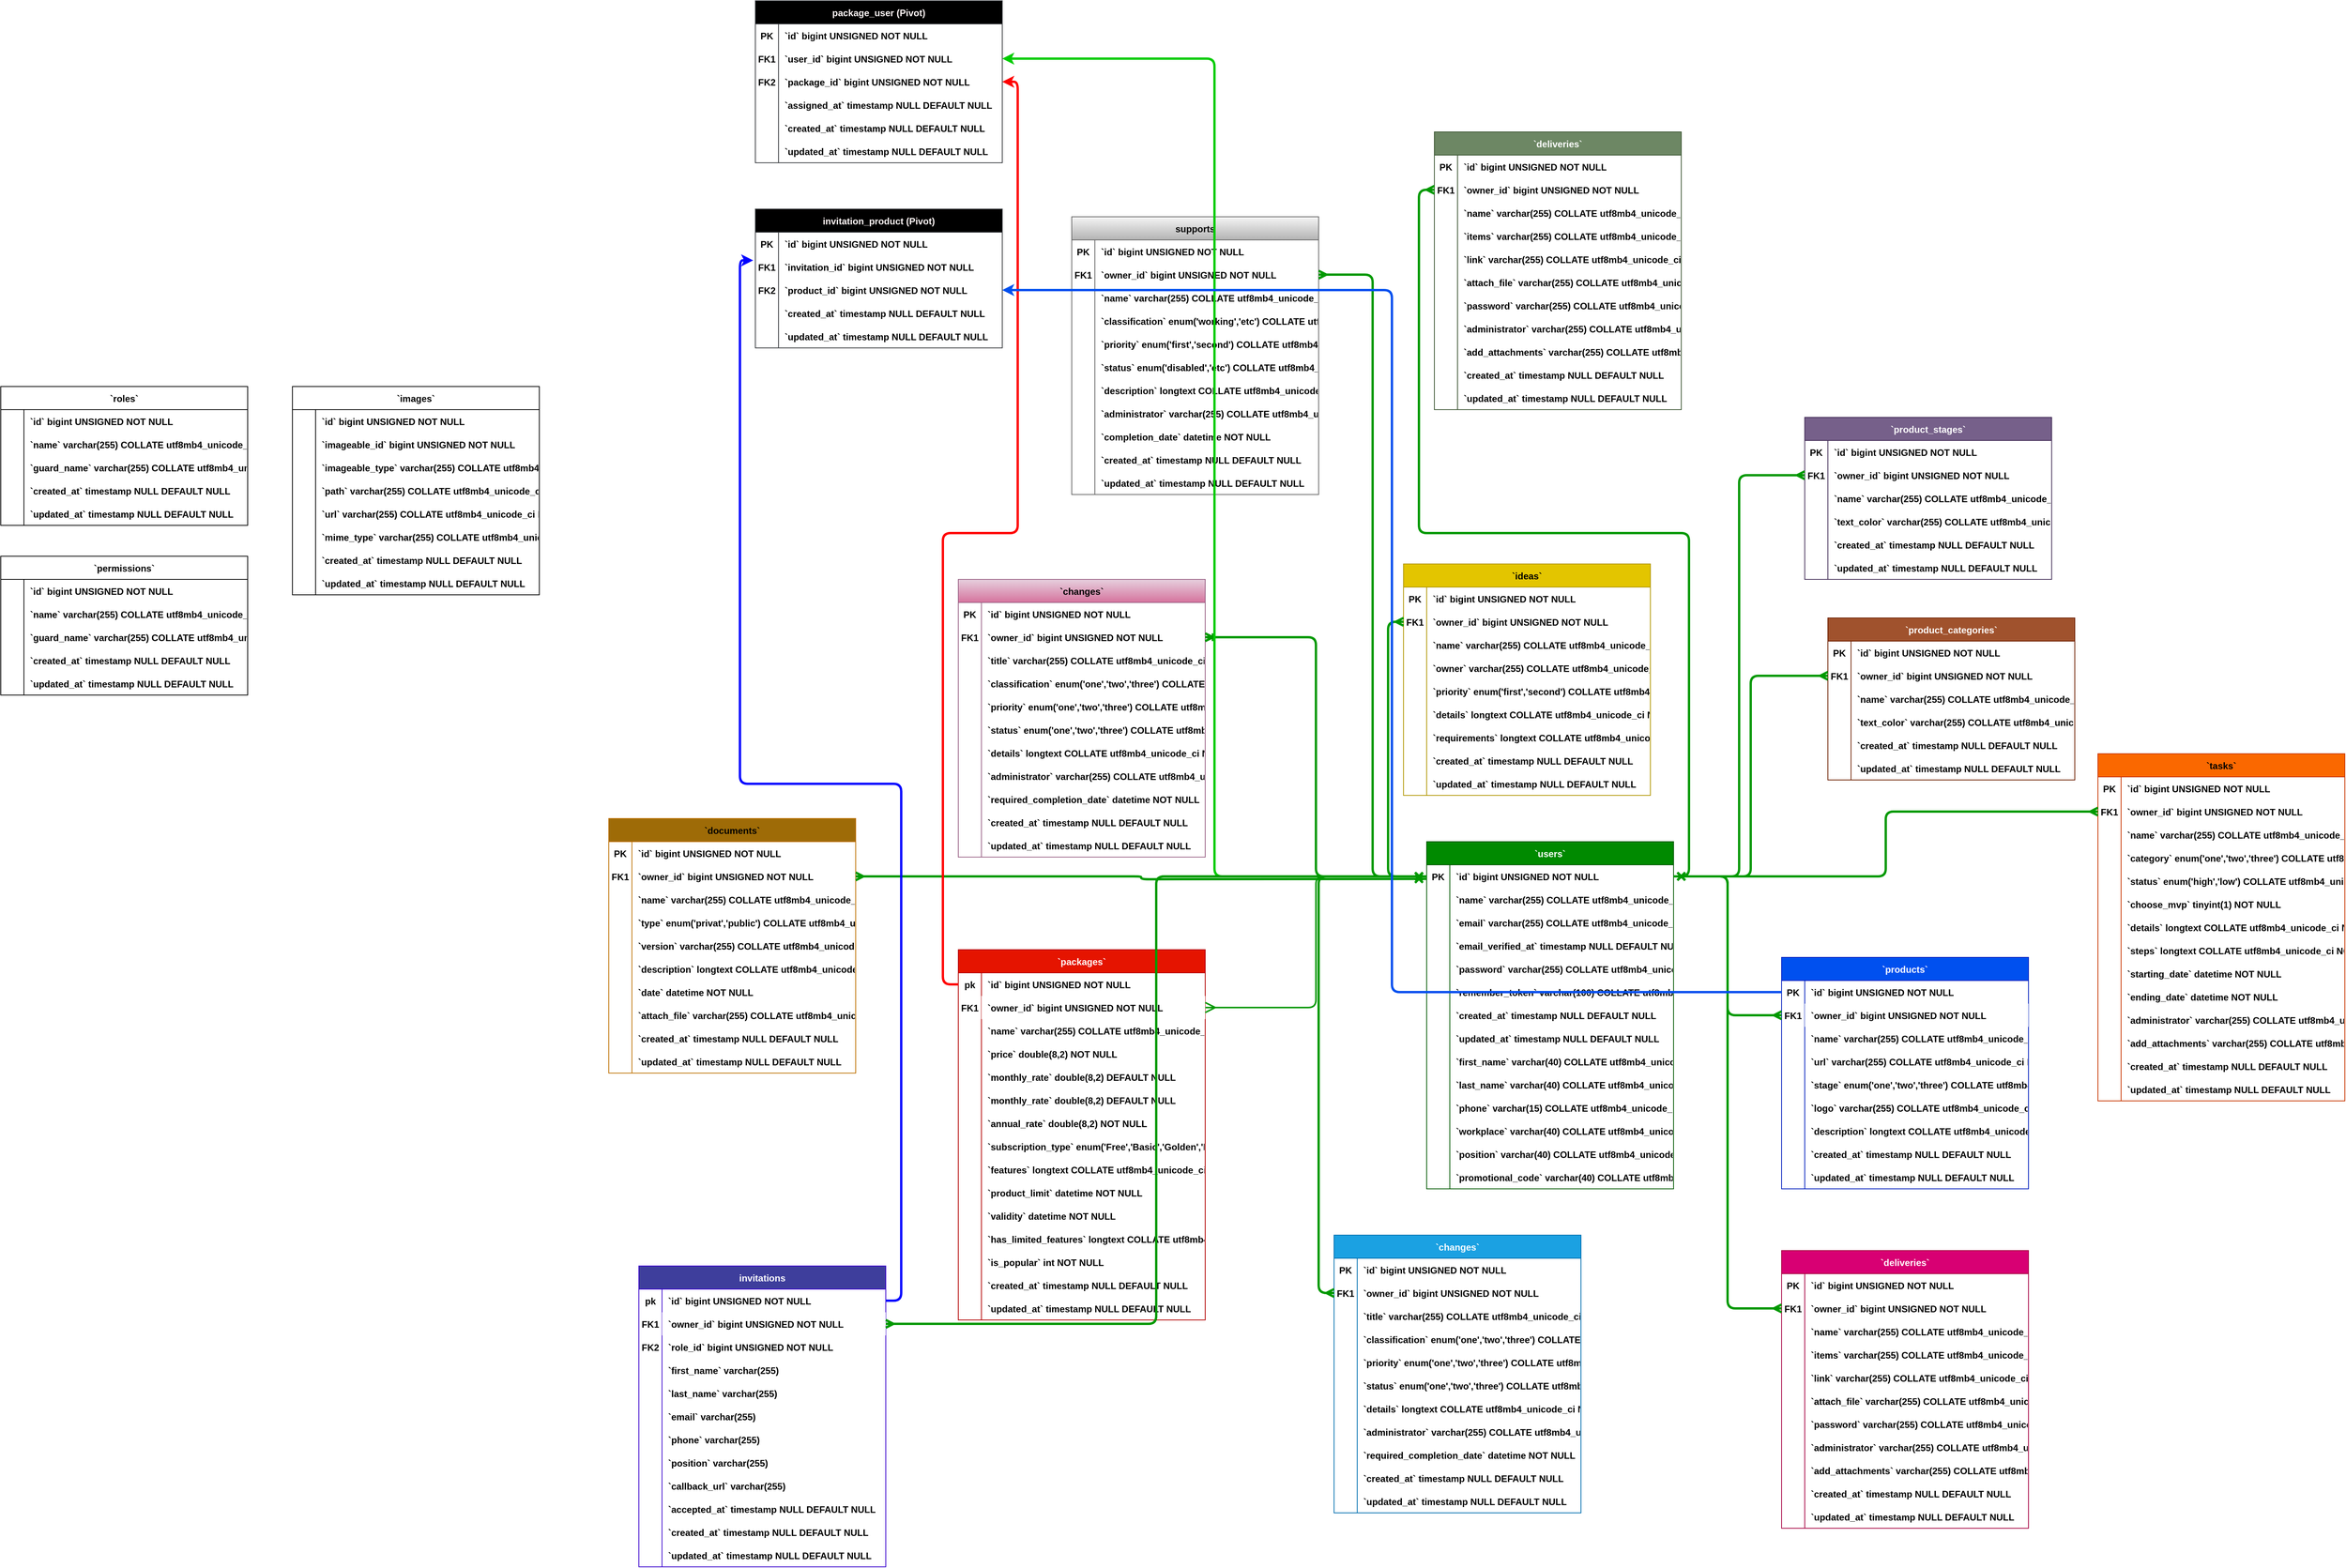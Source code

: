 <mxfile version="22.1.17" type="github">
  <diagram name="Page-1" id="0Ho0jtMf3HNW_f0FVw70">
    <mxGraphModel dx="7508" dy="4618" grid="1" gridSize="10" guides="1" tooltips="1" connect="1" arrows="1" fold="1" page="1" pageScale="1" pageWidth="827" pageHeight="1169" math="0" shadow="0">
      <root>
        <mxCell id="0" />
        <mxCell id="1" parent="0" />
        <mxCell id="sQOfO6mXXIGfxf1yhJJn-1" value="`changes`" style="shape=table;startSize=30;container=1;collapsible=1;childLayout=tableLayout;fixedRows=1;rowLines=0;fontStyle=1;align=center;resizeLast=1;fillColor=#e6d0de;gradientColor=#d5739d;strokeColor=#996185;" parent="1" vertex="1">
          <mxGeometry x="-2067" y="-1260" width="320" height="360" as="geometry" />
        </mxCell>
        <mxCell id="sQOfO6mXXIGfxf1yhJJn-2" value="" style="shape=tableRow;horizontal=0;startSize=0;swimlaneHead=0;swimlaneBody=0;fillColor=none;collapsible=0;dropTarget=0;points=[[0,0.5],[1,0.5]];portConstraint=eastwest;strokeColor=inherit;top=0;left=0;right=0;bottom=0;fontStyle=1" parent="sQOfO6mXXIGfxf1yhJJn-1" vertex="1">
          <mxGeometry y="30" width="320" height="30" as="geometry" />
        </mxCell>
        <mxCell id="sQOfO6mXXIGfxf1yhJJn-3" value="PK" style="shape=partialRectangle;overflow=hidden;connectable=0;fillColor=none;strokeColor=inherit;top=0;left=0;bottom=0;right=0;fontStyle=1" parent="sQOfO6mXXIGfxf1yhJJn-2" vertex="1">
          <mxGeometry width="30" height="30" as="geometry">
            <mxRectangle width="30" height="30" as="alternateBounds" />
          </mxGeometry>
        </mxCell>
        <mxCell id="sQOfO6mXXIGfxf1yhJJn-4" value="`id` bigint UNSIGNED NOT NULL" style="shape=partialRectangle;overflow=hidden;connectable=0;fillColor=none;align=left;strokeColor=inherit;top=0;left=0;bottom=0;right=0;spacingLeft=6;fontStyle=1" parent="sQOfO6mXXIGfxf1yhJJn-2" vertex="1">
          <mxGeometry x="30" width="290" height="30" as="geometry">
            <mxRectangle width="290" height="30" as="alternateBounds" />
          </mxGeometry>
        </mxCell>
        <mxCell id="sQOfO6mXXIGfxf1yhJJn-5" value="" style="shape=tableRow;horizontal=0;startSize=0;swimlaneHead=0;swimlaneBody=0;fillColor=none;collapsible=0;dropTarget=0;points=[[0,0.5],[1,0.5]];portConstraint=eastwest;strokeColor=inherit;top=0;left=0;right=0;bottom=0;fontStyle=1" parent="sQOfO6mXXIGfxf1yhJJn-1" vertex="1">
          <mxGeometry y="60" width="320" height="30" as="geometry" />
        </mxCell>
        <mxCell id="sQOfO6mXXIGfxf1yhJJn-6" value="FK1" style="shape=partialRectangle;overflow=hidden;connectable=0;fillColor=none;strokeColor=inherit;top=0;left=0;bottom=0;right=0;fontStyle=1" parent="sQOfO6mXXIGfxf1yhJJn-5" vertex="1">
          <mxGeometry width="30" height="30" as="geometry">
            <mxRectangle width="30" height="30" as="alternateBounds" />
          </mxGeometry>
        </mxCell>
        <mxCell id="sQOfO6mXXIGfxf1yhJJn-7" value="`owner_id` bigint UNSIGNED NOT NULL" style="shape=partialRectangle;overflow=hidden;connectable=0;fillColor=none;align=left;strokeColor=inherit;top=0;left=0;bottom=0;right=0;spacingLeft=6;fontStyle=1" parent="sQOfO6mXXIGfxf1yhJJn-5" vertex="1">
          <mxGeometry x="30" width="290" height="30" as="geometry">
            <mxRectangle width="290" height="30" as="alternateBounds" />
          </mxGeometry>
        </mxCell>
        <mxCell id="sQOfO6mXXIGfxf1yhJJn-8" value="" style="shape=tableRow;horizontal=0;startSize=0;swimlaneHead=0;swimlaneBody=0;fillColor=none;collapsible=0;dropTarget=0;points=[[0,0.5],[1,0.5]];portConstraint=eastwest;strokeColor=inherit;top=0;left=0;right=0;bottom=0;fontStyle=1" parent="sQOfO6mXXIGfxf1yhJJn-1" vertex="1">
          <mxGeometry y="90" width="320" height="30" as="geometry" />
        </mxCell>
        <mxCell id="sQOfO6mXXIGfxf1yhJJn-9" value="" style="shape=partialRectangle;overflow=hidden;connectable=0;fillColor=none;strokeColor=inherit;top=0;left=0;bottom=0;right=0;fontStyle=1" parent="sQOfO6mXXIGfxf1yhJJn-8" vertex="1">
          <mxGeometry width="30" height="30" as="geometry">
            <mxRectangle width="30" height="30" as="alternateBounds" />
          </mxGeometry>
        </mxCell>
        <mxCell id="sQOfO6mXXIGfxf1yhJJn-10" value="`title` varchar(255) COLLATE utf8mb4_unicode_ci NOT NULL" style="shape=partialRectangle;overflow=hidden;connectable=0;fillColor=none;align=left;strokeColor=inherit;top=0;left=0;bottom=0;right=0;spacingLeft=6;fontStyle=1" parent="sQOfO6mXXIGfxf1yhJJn-8" vertex="1">
          <mxGeometry x="30" width="290" height="30" as="geometry">
            <mxRectangle width="290" height="30" as="alternateBounds" />
          </mxGeometry>
        </mxCell>
        <mxCell id="sQOfO6mXXIGfxf1yhJJn-11" value="" style="shape=tableRow;horizontal=0;startSize=0;swimlaneHead=0;swimlaneBody=0;fillColor=none;collapsible=0;dropTarget=0;points=[[0,0.5],[1,0.5]];portConstraint=eastwest;strokeColor=inherit;top=0;left=0;right=0;bottom=0;fontStyle=1" parent="sQOfO6mXXIGfxf1yhJJn-1" vertex="1">
          <mxGeometry y="120" width="320" height="30" as="geometry" />
        </mxCell>
        <mxCell id="sQOfO6mXXIGfxf1yhJJn-12" value="" style="shape=partialRectangle;overflow=hidden;connectable=0;fillColor=none;strokeColor=inherit;top=0;left=0;bottom=0;right=0;fontStyle=1" parent="sQOfO6mXXIGfxf1yhJJn-11" vertex="1">
          <mxGeometry width="30" height="30" as="geometry">
            <mxRectangle width="30" height="30" as="alternateBounds" />
          </mxGeometry>
        </mxCell>
        <mxCell id="sQOfO6mXXIGfxf1yhJJn-13" value="`classification` enum(&#39;one&#39;,&#39;two&#39;,&#39;three&#39;) COLLATE utf8mb4_unicode_ci NOT NULL" style="shape=partialRectangle;overflow=hidden;connectable=0;fillColor=none;align=left;strokeColor=inherit;top=0;left=0;bottom=0;right=0;spacingLeft=6;fontStyle=1" parent="sQOfO6mXXIGfxf1yhJJn-11" vertex="1">
          <mxGeometry x="30" width="290" height="30" as="geometry">
            <mxRectangle width="290" height="30" as="alternateBounds" />
          </mxGeometry>
        </mxCell>
        <mxCell id="sQOfO6mXXIGfxf1yhJJn-14" value="" style="shape=tableRow;horizontal=0;startSize=0;swimlaneHead=0;swimlaneBody=0;fillColor=none;collapsible=0;dropTarget=0;points=[[0,0.5],[1,0.5]];portConstraint=eastwest;strokeColor=inherit;top=0;left=0;right=0;bottom=0;fontStyle=1" parent="sQOfO6mXXIGfxf1yhJJn-1" vertex="1">
          <mxGeometry y="150" width="320" height="30" as="geometry" />
        </mxCell>
        <mxCell id="sQOfO6mXXIGfxf1yhJJn-15" value="" style="shape=partialRectangle;overflow=hidden;connectable=0;fillColor=none;strokeColor=inherit;top=0;left=0;bottom=0;right=0;fontStyle=1" parent="sQOfO6mXXIGfxf1yhJJn-14" vertex="1">
          <mxGeometry width="30" height="30" as="geometry">
            <mxRectangle width="30" height="30" as="alternateBounds" />
          </mxGeometry>
        </mxCell>
        <mxCell id="sQOfO6mXXIGfxf1yhJJn-16" value="`priority` enum(&#39;one&#39;,&#39;two&#39;,&#39;three&#39;) COLLATE utf8mb4_unicode_ci NOT NULL" style="shape=partialRectangle;overflow=hidden;connectable=0;fillColor=none;align=left;strokeColor=inherit;top=0;left=0;bottom=0;right=0;spacingLeft=6;fontStyle=1" parent="sQOfO6mXXIGfxf1yhJJn-14" vertex="1">
          <mxGeometry x="30" width="290" height="30" as="geometry">
            <mxRectangle width="290" height="30" as="alternateBounds" />
          </mxGeometry>
        </mxCell>
        <mxCell id="sQOfO6mXXIGfxf1yhJJn-17" value="" style="shape=tableRow;horizontal=0;startSize=0;swimlaneHead=0;swimlaneBody=0;fillColor=none;collapsible=0;dropTarget=0;points=[[0,0.5],[1,0.5]];portConstraint=eastwest;strokeColor=inherit;top=0;left=0;right=0;bottom=0;fontStyle=1" parent="sQOfO6mXXIGfxf1yhJJn-1" vertex="1">
          <mxGeometry y="180" width="320" height="30" as="geometry" />
        </mxCell>
        <mxCell id="sQOfO6mXXIGfxf1yhJJn-18" value="" style="shape=partialRectangle;overflow=hidden;connectable=0;fillColor=none;strokeColor=inherit;top=0;left=0;bottom=0;right=0;fontStyle=1" parent="sQOfO6mXXIGfxf1yhJJn-17" vertex="1">
          <mxGeometry width="30" height="30" as="geometry">
            <mxRectangle width="30" height="30" as="alternateBounds" />
          </mxGeometry>
        </mxCell>
        <mxCell id="sQOfO6mXXIGfxf1yhJJn-19" value="`status` enum(&#39;one&#39;,&#39;two&#39;,&#39;three&#39;) COLLATE utf8mb4_unicode_ci NOT NULL" style="shape=partialRectangle;overflow=hidden;connectable=0;fillColor=none;align=left;strokeColor=inherit;top=0;left=0;bottom=0;right=0;spacingLeft=6;fontStyle=1" parent="sQOfO6mXXIGfxf1yhJJn-17" vertex="1">
          <mxGeometry x="30" width="290" height="30" as="geometry">
            <mxRectangle width="290" height="30" as="alternateBounds" />
          </mxGeometry>
        </mxCell>
        <mxCell id="sQOfO6mXXIGfxf1yhJJn-20" value="" style="shape=tableRow;horizontal=0;startSize=0;swimlaneHead=0;swimlaneBody=0;fillColor=none;collapsible=0;dropTarget=0;points=[[0,0.5],[1,0.5]];portConstraint=eastwest;strokeColor=inherit;top=0;left=0;right=0;bottom=0;fontStyle=1" parent="sQOfO6mXXIGfxf1yhJJn-1" vertex="1">
          <mxGeometry y="210" width="320" height="30" as="geometry" />
        </mxCell>
        <mxCell id="sQOfO6mXXIGfxf1yhJJn-21" value="" style="shape=partialRectangle;overflow=hidden;connectable=0;fillColor=none;strokeColor=inherit;top=0;left=0;bottom=0;right=0;fontStyle=1" parent="sQOfO6mXXIGfxf1yhJJn-20" vertex="1">
          <mxGeometry width="30" height="30" as="geometry">
            <mxRectangle width="30" height="30" as="alternateBounds" />
          </mxGeometry>
        </mxCell>
        <mxCell id="sQOfO6mXXIGfxf1yhJJn-22" value="`details` longtext COLLATE utf8mb4_unicode_ci NOT NULL" style="shape=partialRectangle;overflow=hidden;connectable=0;fillColor=none;align=left;strokeColor=inherit;top=0;left=0;bottom=0;right=0;spacingLeft=6;fontStyle=1" parent="sQOfO6mXXIGfxf1yhJJn-20" vertex="1">
          <mxGeometry x="30" width="290" height="30" as="geometry">
            <mxRectangle width="290" height="30" as="alternateBounds" />
          </mxGeometry>
        </mxCell>
        <mxCell id="sQOfO6mXXIGfxf1yhJJn-23" value="" style="shape=tableRow;horizontal=0;startSize=0;swimlaneHead=0;swimlaneBody=0;fillColor=none;collapsible=0;dropTarget=0;points=[[0,0.5],[1,0.5]];portConstraint=eastwest;strokeColor=inherit;top=0;left=0;right=0;bottom=0;fontStyle=1" parent="sQOfO6mXXIGfxf1yhJJn-1" vertex="1">
          <mxGeometry y="240" width="320" height="30" as="geometry" />
        </mxCell>
        <mxCell id="sQOfO6mXXIGfxf1yhJJn-24" value="" style="shape=partialRectangle;overflow=hidden;connectable=0;fillColor=none;strokeColor=inherit;top=0;left=0;bottom=0;right=0;fontStyle=1" parent="sQOfO6mXXIGfxf1yhJJn-23" vertex="1">
          <mxGeometry width="30" height="30" as="geometry">
            <mxRectangle width="30" height="30" as="alternateBounds" />
          </mxGeometry>
        </mxCell>
        <mxCell id="sQOfO6mXXIGfxf1yhJJn-25" value="`administrator` varchar(255) COLLATE utf8mb4_unicode_ci NOT NULL" style="shape=partialRectangle;overflow=hidden;connectable=0;fillColor=none;align=left;strokeColor=inherit;top=0;left=0;bottom=0;right=0;spacingLeft=6;fontStyle=1" parent="sQOfO6mXXIGfxf1yhJJn-23" vertex="1">
          <mxGeometry x="30" width="290" height="30" as="geometry">
            <mxRectangle width="290" height="30" as="alternateBounds" />
          </mxGeometry>
        </mxCell>
        <mxCell id="sQOfO6mXXIGfxf1yhJJn-26" value="" style="shape=tableRow;horizontal=0;startSize=0;swimlaneHead=0;swimlaneBody=0;fillColor=none;collapsible=0;dropTarget=0;points=[[0,0.5],[1,0.5]];portConstraint=eastwest;strokeColor=inherit;top=0;left=0;right=0;bottom=0;fontStyle=1" parent="sQOfO6mXXIGfxf1yhJJn-1" vertex="1">
          <mxGeometry y="270" width="320" height="30" as="geometry" />
        </mxCell>
        <mxCell id="sQOfO6mXXIGfxf1yhJJn-27" value="" style="shape=partialRectangle;overflow=hidden;connectable=0;fillColor=none;strokeColor=inherit;top=0;left=0;bottom=0;right=0;fontStyle=1" parent="sQOfO6mXXIGfxf1yhJJn-26" vertex="1">
          <mxGeometry width="30" height="30" as="geometry">
            <mxRectangle width="30" height="30" as="alternateBounds" />
          </mxGeometry>
        </mxCell>
        <mxCell id="sQOfO6mXXIGfxf1yhJJn-28" value="`required_completion_date` datetime NOT NULL" style="shape=partialRectangle;overflow=hidden;connectable=0;fillColor=none;align=left;strokeColor=inherit;top=0;left=0;bottom=0;right=0;spacingLeft=6;fontStyle=1" parent="sQOfO6mXXIGfxf1yhJJn-26" vertex="1">
          <mxGeometry x="30" width="290" height="30" as="geometry">
            <mxRectangle width="290" height="30" as="alternateBounds" />
          </mxGeometry>
        </mxCell>
        <mxCell id="sQOfO6mXXIGfxf1yhJJn-29" value="" style="shape=tableRow;horizontal=0;startSize=0;swimlaneHead=0;swimlaneBody=0;fillColor=none;collapsible=0;dropTarget=0;points=[[0,0.5],[1,0.5]];portConstraint=eastwest;strokeColor=inherit;top=0;left=0;right=0;bottom=0;fontStyle=1" parent="sQOfO6mXXIGfxf1yhJJn-1" vertex="1">
          <mxGeometry y="300" width="320" height="30" as="geometry" />
        </mxCell>
        <mxCell id="sQOfO6mXXIGfxf1yhJJn-30" value="" style="shape=partialRectangle;overflow=hidden;connectable=0;fillColor=none;strokeColor=inherit;top=0;left=0;bottom=0;right=0;fontStyle=1" parent="sQOfO6mXXIGfxf1yhJJn-29" vertex="1">
          <mxGeometry width="30" height="30" as="geometry">
            <mxRectangle width="30" height="30" as="alternateBounds" />
          </mxGeometry>
        </mxCell>
        <mxCell id="sQOfO6mXXIGfxf1yhJJn-31" value="`created_at` timestamp NULL DEFAULT NULL" style="shape=partialRectangle;overflow=hidden;connectable=0;fillColor=none;align=left;strokeColor=inherit;top=0;left=0;bottom=0;right=0;spacingLeft=6;fontStyle=1" parent="sQOfO6mXXIGfxf1yhJJn-29" vertex="1">
          <mxGeometry x="30" width="290" height="30" as="geometry">
            <mxRectangle width="290" height="30" as="alternateBounds" />
          </mxGeometry>
        </mxCell>
        <mxCell id="sQOfO6mXXIGfxf1yhJJn-32" value="" style="shape=tableRow;horizontal=0;startSize=0;swimlaneHead=0;swimlaneBody=0;fillColor=none;collapsible=0;dropTarget=0;points=[[0,0.5],[1,0.5]];portConstraint=eastwest;strokeColor=inherit;top=0;left=0;right=0;bottom=0;fontStyle=1" parent="sQOfO6mXXIGfxf1yhJJn-1" vertex="1">
          <mxGeometry y="330" width="320" height="30" as="geometry" />
        </mxCell>
        <mxCell id="sQOfO6mXXIGfxf1yhJJn-33" value="" style="shape=partialRectangle;overflow=hidden;connectable=0;fillColor=none;strokeColor=inherit;top=0;left=0;bottom=0;right=0;fontStyle=1" parent="sQOfO6mXXIGfxf1yhJJn-32" vertex="1">
          <mxGeometry width="30" height="30" as="geometry">
            <mxRectangle width="30" height="30" as="alternateBounds" />
          </mxGeometry>
        </mxCell>
        <mxCell id="sQOfO6mXXIGfxf1yhJJn-34" value="`updated_at` timestamp NULL DEFAULT NULL" style="shape=partialRectangle;overflow=hidden;connectable=0;fillColor=none;align=left;strokeColor=inherit;top=0;left=0;bottom=0;right=0;spacingLeft=6;fontStyle=1" parent="sQOfO6mXXIGfxf1yhJJn-32" vertex="1">
          <mxGeometry x="30" width="290" height="30" as="geometry">
            <mxRectangle width="290" height="30" as="alternateBounds" />
          </mxGeometry>
        </mxCell>
        <mxCell id="sQOfO6mXXIGfxf1yhJJn-35" value="`deliveries`" style="shape=table;startSize=30;container=1;collapsible=1;childLayout=tableLayout;fixedRows=1;rowLines=0;fontStyle=1;align=center;resizeLast=1;fillColor=#d80073;strokeColor=#A50040;fontColor=#ffffff;" parent="1" vertex="1">
          <mxGeometry x="-1000" y="-390" width="320" height="360" as="geometry" />
        </mxCell>
        <mxCell id="sQOfO6mXXIGfxf1yhJJn-36" value="" style="shape=tableRow;horizontal=0;startSize=0;swimlaneHead=0;swimlaneBody=0;fillColor=none;collapsible=0;dropTarget=0;points=[[0,0.5],[1,0.5]];portConstraint=eastwest;strokeColor=inherit;top=0;left=0;right=0;bottom=0;fontStyle=1" parent="sQOfO6mXXIGfxf1yhJJn-35" vertex="1">
          <mxGeometry y="30" width="320" height="30" as="geometry" />
        </mxCell>
        <mxCell id="sQOfO6mXXIGfxf1yhJJn-37" value="PK" style="shape=partialRectangle;overflow=hidden;connectable=0;fillColor=none;strokeColor=inherit;top=0;left=0;bottom=0;right=0;fontStyle=1" parent="sQOfO6mXXIGfxf1yhJJn-36" vertex="1">
          <mxGeometry width="30" height="30" as="geometry">
            <mxRectangle width="30" height="30" as="alternateBounds" />
          </mxGeometry>
        </mxCell>
        <mxCell id="sQOfO6mXXIGfxf1yhJJn-38" value="`id` bigint UNSIGNED NOT NULL" style="shape=partialRectangle;overflow=hidden;connectable=0;fillColor=none;align=left;strokeColor=inherit;top=0;left=0;bottom=0;right=0;spacingLeft=6;fontStyle=1" parent="sQOfO6mXXIGfxf1yhJJn-36" vertex="1">
          <mxGeometry x="30" width="290" height="30" as="geometry">
            <mxRectangle width="290" height="30" as="alternateBounds" />
          </mxGeometry>
        </mxCell>
        <mxCell id="sQOfO6mXXIGfxf1yhJJn-39" value="" style="shape=tableRow;horizontal=0;startSize=0;swimlaneHead=0;swimlaneBody=0;fillColor=none;collapsible=0;dropTarget=0;points=[[0,0.5],[1,0.5]];portConstraint=eastwest;strokeColor=inherit;top=0;left=0;right=0;bottom=0;fontStyle=1" parent="sQOfO6mXXIGfxf1yhJJn-35" vertex="1">
          <mxGeometry y="60" width="320" height="30" as="geometry" />
        </mxCell>
        <mxCell id="sQOfO6mXXIGfxf1yhJJn-40" value="FK1" style="shape=partialRectangle;overflow=hidden;connectable=0;fillColor=none;strokeColor=inherit;top=0;left=0;bottom=0;right=0;fontStyle=1" parent="sQOfO6mXXIGfxf1yhJJn-39" vertex="1">
          <mxGeometry width="30" height="30" as="geometry">
            <mxRectangle width="30" height="30" as="alternateBounds" />
          </mxGeometry>
        </mxCell>
        <mxCell id="sQOfO6mXXIGfxf1yhJJn-41" value="`owner_id` bigint UNSIGNED NOT NULL" style="shape=partialRectangle;overflow=hidden;connectable=0;fillColor=none;align=left;strokeColor=inherit;top=0;left=0;bottom=0;right=0;spacingLeft=6;fontStyle=1" parent="sQOfO6mXXIGfxf1yhJJn-39" vertex="1">
          <mxGeometry x="30" width="290" height="30" as="geometry">
            <mxRectangle width="290" height="30" as="alternateBounds" />
          </mxGeometry>
        </mxCell>
        <mxCell id="sQOfO6mXXIGfxf1yhJJn-42" value="" style="shape=tableRow;horizontal=0;startSize=0;swimlaneHead=0;swimlaneBody=0;fillColor=none;collapsible=0;dropTarget=0;points=[[0,0.5],[1,0.5]];portConstraint=eastwest;strokeColor=inherit;top=0;left=0;right=0;bottom=0;fontStyle=1" parent="sQOfO6mXXIGfxf1yhJJn-35" vertex="1">
          <mxGeometry y="90" width="320" height="30" as="geometry" />
        </mxCell>
        <mxCell id="sQOfO6mXXIGfxf1yhJJn-43" value="" style="shape=partialRectangle;overflow=hidden;connectable=0;fillColor=none;strokeColor=inherit;top=0;left=0;bottom=0;right=0;fontStyle=1" parent="sQOfO6mXXIGfxf1yhJJn-42" vertex="1">
          <mxGeometry width="30" height="30" as="geometry">
            <mxRectangle width="30" height="30" as="alternateBounds" />
          </mxGeometry>
        </mxCell>
        <mxCell id="sQOfO6mXXIGfxf1yhJJn-44" value="`name` varchar(255) COLLATE utf8mb4_unicode_ci NOT NULL" style="shape=partialRectangle;overflow=hidden;connectable=0;fillColor=none;align=left;strokeColor=inherit;top=0;left=0;bottom=0;right=0;spacingLeft=6;fontStyle=1" parent="sQOfO6mXXIGfxf1yhJJn-42" vertex="1">
          <mxGeometry x="30" width="290" height="30" as="geometry">
            <mxRectangle width="290" height="30" as="alternateBounds" />
          </mxGeometry>
        </mxCell>
        <mxCell id="sQOfO6mXXIGfxf1yhJJn-45" value="" style="shape=tableRow;horizontal=0;startSize=0;swimlaneHead=0;swimlaneBody=0;fillColor=none;collapsible=0;dropTarget=0;points=[[0,0.5],[1,0.5]];portConstraint=eastwest;strokeColor=inherit;top=0;left=0;right=0;bottom=0;fontStyle=1" parent="sQOfO6mXXIGfxf1yhJJn-35" vertex="1">
          <mxGeometry y="120" width="320" height="30" as="geometry" />
        </mxCell>
        <mxCell id="sQOfO6mXXIGfxf1yhJJn-46" value="" style="shape=partialRectangle;overflow=hidden;connectable=0;fillColor=none;strokeColor=inherit;top=0;left=0;bottom=0;right=0;fontStyle=1" parent="sQOfO6mXXIGfxf1yhJJn-45" vertex="1">
          <mxGeometry width="30" height="30" as="geometry">
            <mxRectangle width="30" height="30" as="alternateBounds" />
          </mxGeometry>
        </mxCell>
        <mxCell id="sQOfO6mXXIGfxf1yhJJn-47" value="`items` varchar(255) COLLATE utf8mb4_unicode_ci NOT NULL" style="shape=partialRectangle;overflow=hidden;connectable=0;fillColor=none;align=left;strokeColor=inherit;top=0;left=0;bottom=0;right=0;spacingLeft=6;fontStyle=1" parent="sQOfO6mXXIGfxf1yhJJn-45" vertex="1">
          <mxGeometry x="30" width="290" height="30" as="geometry">
            <mxRectangle width="290" height="30" as="alternateBounds" />
          </mxGeometry>
        </mxCell>
        <mxCell id="sQOfO6mXXIGfxf1yhJJn-48" value="" style="shape=tableRow;horizontal=0;startSize=0;swimlaneHead=0;swimlaneBody=0;fillColor=none;collapsible=0;dropTarget=0;points=[[0,0.5],[1,0.5]];portConstraint=eastwest;strokeColor=inherit;top=0;left=0;right=0;bottom=0;fontStyle=1" parent="sQOfO6mXXIGfxf1yhJJn-35" vertex="1">
          <mxGeometry y="150" width="320" height="30" as="geometry" />
        </mxCell>
        <mxCell id="sQOfO6mXXIGfxf1yhJJn-49" value="" style="shape=partialRectangle;overflow=hidden;connectable=0;fillColor=none;strokeColor=inherit;top=0;left=0;bottom=0;right=0;fontStyle=1" parent="sQOfO6mXXIGfxf1yhJJn-48" vertex="1">
          <mxGeometry width="30" height="30" as="geometry">
            <mxRectangle width="30" height="30" as="alternateBounds" />
          </mxGeometry>
        </mxCell>
        <mxCell id="sQOfO6mXXIGfxf1yhJJn-50" value="`link` varchar(255) COLLATE utf8mb4_unicode_ci NOT NULL" style="shape=partialRectangle;overflow=hidden;connectable=0;fillColor=none;align=left;strokeColor=inherit;top=0;left=0;bottom=0;right=0;spacingLeft=6;fontStyle=1" parent="sQOfO6mXXIGfxf1yhJJn-48" vertex="1">
          <mxGeometry x="30" width="290" height="30" as="geometry">
            <mxRectangle width="290" height="30" as="alternateBounds" />
          </mxGeometry>
        </mxCell>
        <mxCell id="sQOfO6mXXIGfxf1yhJJn-51" value="" style="shape=tableRow;horizontal=0;startSize=0;swimlaneHead=0;swimlaneBody=0;fillColor=none;collapsible=0;dropTarget=0;points=[[0,0.5],[1,0.5]];portConstraint=eastwest;strokeColor=inherit;top=0;left=0;right=0;bottom=0;fontStyle=1" parent="sQOfO6mXXIGfxf1yhJJn-35" vertex="1">
          <mxGeometry y="180" width="320" height="30" as="geometry" />
        </mxCell>
        <mxCell id="sQOfO6mXXIGfxf1yhJJn-52" value="" style="shape=partialRectangle;overflow=hidden;connectable=0;fillColor=none;strokeColor=inherit;top=0;left=0;bottom=0;right=0;fontStyle=1" parent="sQOfO6mXXIGfxf1yhJJn-51" vertex="1">
          <mxGeometry width="30" height="30" as="geometry">
            <mxRectangle width="30" height="30" as="alternateBounds" />
          </mxGeometry>
        </mxCell>
        <mxCell id="sQOfO6mXXIGfxf1yhJJn-53" value="`attach_file` varchar(255) COLLATE utf8mb4_unicode_ci NOT NULL" style="shape=partialRectangle;overflow=hidden;connectable=0;fillColor=none;align=left;strokeColor=inherit;top=0;left=0;bottom=0;right=0;spacingLeft=6;fontStyle=1" parent="sQOfO6mXXIGfxf1yhJJn-51" vertex="1">
          <mxGeometry x="30" width="290" height="30" as="geometry">
            <mxRectangle width="290" height="30" as="alternateBounds" />
          </mxGeometry>
        </mxCell>
        <mxCell id="sQOfO6mXXIGfxf1yhJJn-54" value="" style="shape=tableRow;horizontal=0;startSize=0;swimlaneHead=0;swimlaneBody=0;fillColor=none;collapsible=0;dropTarget=0;points=[[0,0.5],[1,0.5]];portConstraint=eastwest;strokeColor=inherit;top=0;left=0;right=0;bottom=0;fontStyle=1" parent="sQOfO6mXXIGfxf1yhJJn-35" vertex="1">
          <mxGeometry y="210" width="320" height="30" as="geometry" />
        </mxCell>
        <mxCell id="sQOfO6mXXIGfxf1yhJJn-55" value="" style="shape=partialRectangle;overflow=hidden;connectable=0;fillColor=none;strokeColor=inherit;top=0;left=0;bottom=0;right=0;fontStyle=1" parent="sQOfO6mXXIGfxf1yhJJn-54" vertex="1">
          <mxGeometry width="30" height="30" as="geometry">
            <mxRectangle width="30" height="30" as="alternateBounds" />
          </mxGeometry>
        </mxCell>
        <mxCell id="sQOfO6mXXIGfxf1yhJJn-56" value="`password` varchar(255) COLLATE utf8mb4_unicode_ci NOT NULL" style="shape=partialRectangle;overflow=hidden;connectable=0;fillColor=none;align=left;strokeColor=inherit;top=0;left=0;bottom=0;right=0;spacingLeft=6;fontStyle=1" parent="sQOfO6mXXIGfxf1yhJJn-54" vertex="1">
          <mxGeometry x="30" width="290" height="30" as="geometry">
            <mxRectangle width="290" height="30" as="alternateBounds" />
          </mxGeometry>
        </mxCell>
        <mxCell id="sQOfO6mXXIGfxf1yhJJn-57" value="" style="shape=tableRow;horizontal=0;startSize=0;swimlaneHead=0;swimlaneBody=0;fillColor=none;collapsible=0;dropTarget=0;points=[[0,0.5],[1,0.5]];portConstraint=eastwest;strokeColor=inherit;top=0;left=0;right=0;bottom=0;fontStyle=1" parent="sQOfO6mXXIGfxf1yhJJn-35" vertex="1">
          <mxGeometry y="240" width="320" height="30" as="geometry" />
        </mxCell>
        <mxCell id="sQOfO6mXXIGfxf1yhJJn-58" value="" style="shape=partialRectangle;overflow=hidden;connectable=0;fillColor=none;strokeColor=inherit;top=0;left=0;bottom=0;right=0;fontStyle=1" parent="sQOfO6mXXIGfxf1yhJJn-57" vertex="1">
          <mxGeometry width="30" height="30" as="geometry">
            <mxRectangle width="30" height="30" as="alternateBounds" />
          </mxGeometry>
        </mxCell>
        <mxCell id="sQOfO6mXXIGfxf1yhJJn-59" value="`administrator` varchar(255) COLLATE utf8mb4_unicode_ci NOT NULL" style="shape=partialRectangle;overflow=hidden;connectable=0;fillColor=none;align=left;strokeColor=inherit;top=0;left=0;bottom=0;right=0;spacingLeft=6;fontStyle=1" parent="sQOfO6mXXIGfxf1yhJJn-57" vertex="1">
          <mxGeometry x="30" width="290" height="30" as="geometry">
            <mxRectangle width="290" height="30" as="alternateBounds" />
          </mxGeometry>
        </mxCell>
        <mxCell id="sQOfO6mXXIGfxf1yhJJn-60" value="" style="shape=tableRow;horizontal=0;startSize=0;swimlaneHead=0;swimlaneBody=0;fillColor=none;collapsible=0;dropTarget=0;points=[[0,0.5],[1,0.5]];portConstraint=eastwest;strokeColor=inherit;top=0;left=0;right=0;bottom=0;fontStyle=1" parent="sQOfO6mXXIGfxf1yhJJn-35" vertex="1">
          <mxGeometry y="270" width="320" height="30" as="geometry" />
        </mxCell>
        <mxCell id="sQOfO6mXXIGfxf1yhJJn-61" value="" style="shape=partialRectangle;overflow=hidden;connectable=0;fillColor=none;strokeColor=inherit;top=0;left=0;bottom=0;right=0;fontStyle=1" parent="sQOfO6mXXIGfxf1yhJJn-60" vertex="1">
          <mxGeometry width="30" height="30" as="geometry">
            <mxRectangle width="30" height="30" as="alternateBounds" />
          </mxGeometry>
        </mxCell>
        <mxCell id="sQOfO6mXXIGfxf1yhJJn-62" value="`add_attachments` varchar(255) COLLATE utf8mb4_unicode_ci NOT NULL" style="shape=partialRectangle;overflow=hidden;connectable=0;fillColor=none;align=left;strokeColor=inherit;top=0;left=0;bottom=0;right=0;spacingLeft=6;fontStyle=1" parent="sQOfO6mXXIGfxf1yhJJn-60" vertex="1">
          <mxGeometry x="30" width="290" height="30" as="geometry">
            <mxRectangle width="290" height="30" as="alternateBounds" />
          </mxGeometry>
        </mxCell>
        <mxCell id="sQOfO6mXXIGfxf1yhJJn-63" value="" style="shape=tableRow;horizontal=0;startSize=0;swimlaneHead=0;swimlaneBody=0;fillColor=none;collapsible=0;dropTarget=0;points=[[0,0.5],[1,0.5]];portConstraint=eastwest;strokeColor=inherit;top=0;left=0;right=0;bottom=0;fontStyle=1" parent="sQOfO6mXXIGfxf1yhJJn-35" vertex="1">
          <mxGeometry y="300" width="320" height="30" as="geometry" />
        </mxCell>
        <mxCell id="sQOfO6mXXIGfxf1yhJJn-64" value="" style="shape=partialRectangle;overflow=hidden;connectable=0;fillColor=none;strokeColor=inherit;top=0;left=0;bottom=0;right=0;fontStyle=1" parent="sQOfO6mXXIGfxf1yhJJn-63" vertex="1">
          <mxGeometry width="30" height="30" as="geometry">
            <mxRectangle width="30" height="30" as="alternateBounds" />
          </mxGeometry>
        </mxCell>
        <mxCell id="sQOfO6mXXIGfxf1yhJJn-65" value="`created_at` timestamp NULL DEFAULT NULL" style="shape=partialRectangle;overflow=hidden;connectable=0;fillColor=none;align=left;strokeColor=inherit;top=0;left=0;bottom=0;right=0;spacingLeft=6;fontStyle=1" parent="sQOfO6mXXIGfxf1yhJJn-63" vertex="1">
          <mxGeometry x="30" width="290" height="30" as="geometry">
            <mxRectangle width="290" height="30" as="alternateBounds" />
          </mxGeometry>
        </mxCell>
        <mxCell id="sQOfO6mXXIGfxf1yhJJn-66" value="" style="shape=tableRow;horizontal=0;startSize=0;swimlaneHead=0;swimlaneBody=0;fillColor=none;collapsible=0;dropTarget=0;points=[[0,0.5],[1,0.5]];portConstraint=eastwest;strokeColor=inherit;top=0;left=0;right=0;bottom=0;fontStyle=1" parent="sQOfO6mXXIGfxf1yhJJn-35" vertex="1">
          <mxGeometry y="330" width="320" height="30" as="geometry" />
        </mxCell>
        <mxCell id="sQOfO6mXXIGfxf1yhJJn-67" value="" style="shape=partialRectangle;overflow=hidden;connectable=0;fillColor=none;strokeColor=inherit;top=0;left=0;bottom=0;right=0;fontStyle=1" parent="sQOfO6mXXIGfxf1yhJJn-66" vertex="1">
          <mxGeometry width="30" height="30" as="geometry">
            <mxRectangle width="30" height="30" as="alternateBounds" />
          </mxGeometry>
        </mxCell>
        <mxCell id="sQOfO6mXXIGfxf1yhJJn-68" value="`updated_at` timestamp NULL DEFAULT NULL" style="shape=partialRectangle;overflow=hidden;connectable=0;fillColor=none;align=left;strokeColor=inherit;top=0;left=0;bottom=0;right=0;spacingLeft=6;fontStyle=1" parent="sQOfO6mXXIGfxf1yhJJn-66" vertex="1">
          <mxGeometry x="30" width="290" height="30" as="geometry">
            <mxRectangle width="290" height="30" as="alternateBounds" />
          </mxGeometry>
        </mxCell>
        <mxCell id="sQOfO6mXXIGfxf1yhJJn-121" value="`packages`" style="shape=table;startSize=30;container=1;collapsible=1;childLayout=tableLayout;fixedRows=1;rowLines=0;fontStyle=1;align=center;resizeLast=1;fillColor=#e51400;strokeColor=#B20000;fontColor=#ffffff;" parent="1" vertex="1">
          <mxGeometry x="-2067" y="-780" width="320" height="480" as="geometry" />
        </mxCell>
        <mxCell id="sQOfO6mXXIGfxf1yhJJn-122" value="" style="shape=tableRow;horizontal=0;startSize=0;swimlaneHead=0;swimlaneBody=0;fillColor=none;collapsible=0;dropTarget=0;points=[[0,0.5],[1,0.5]];portConstraint=eastwest;strokeColor=inherit;top=0;left=0;right=0;bottom=0;fontStyle=1" parent="sQOfO6mXXIGfxf1yhJJn-121" vertex="1">
          <mxGeometry y="30" width="320" height="30" as="geometry" />
        </mxCell>
        <mxCell id="sQOfO6mXXIGfxf1yhJJn-123" value="pk" style="shape=partialRectangle;overflow=hidden;connectable=0;fillColor=none;strokeColor=inherit;top=0;left=0;bottom=0;right=0;fontStyle=1" parent="sQOfO6mXXIGfxf1yhJJn-122" vertex="1">
          <mxGeometry width="30" height="30" as="geometry">
            <mxRectangle width="30" height="30" as="alternateBounds" />
          </mxGeometry>
        </mxCell>
        <mxCell id="sQOfO6mXXIGfxf1yhJJn-124" value="`id` bigint UNSIGNED NOT NULL" style="shape=partialRectangle;overflow=hidden;connectable=0;fillColor=none;align=left;strokeColor=inherit;top=0;left=0;bottom=0;right=0;spacingLeft=6;fontStyle=1" parent="sQOfO6mXXIGfxf1yhJJn-122" vertex="1">
          <mxGeometry x="30" width="290" height="30" as="geometry">
            <mxRectangle width="290" height="30" as="alternateBounds" />
          </mxGeometry>
        </mxCell>
        <mxCell id="sQOfO6mXXIGfxf1yhJJn-125" value="" style="shape=tableRow;horizontal=0;startSize=0;swimlaneHead=0;swimlaneBody=0;fillColor=none;collapsible=0;dropTarget=0;points=[[0,0.5],[1,0.5]];portConstraint=eastwest;strokeColor=inherit;top=0;left=0;right=0;bottom=0;fontStyle=1" parent="sQOfO6mXXIGfxf1yhJJn-121" vertex="1">
          <mxGeometry y="60" width="320" height="30" as="geometry" />
        </mxCell>
        <mxCell id="sQOfO6mXXIGfxf1yhJJn-126" value="FK1" style="shape=partialRectangle;overflow=hidden;connectable=0;fillColor=none;strokeColor=inherit;top=0;left=0;bottom=0;right=0;fontStyle=1" parent="sQOfO6mXXIGfxf1yhJJn-125" vertex="1">
          <mxGeometry width="30" height="30" as="geometry">
            <mxRectangle width="30" height="30" as="alternateBounds" />
          </mxGeometry>
        </mxCell>
        <mxCell id="sQOfO6mXXIGfxf1yhJJn-127" value="`owner_id` bigint UNSIGNED NOT NULL" style="shape=partialRectangle;overflow=hidden;connectable=0;align=left;top=0;left=0;bottom=0;right=0;spacingLeft=6;fontStyle=1" parent="sQOfO6mXXIGfxf1yhJJn-125" vertex="1">
          <mxGeometry x="30" width="290" height="30" as="geometry">
            <mxRectangle width="290" height="30" as="alternateBounds" />
          </mxGeometry>
        </mxCell>
        <mxCell id="sQOfO6mXXIGfxf1yhJJn-128" value="" style="shape=tableRow;horizontal=0;startSize=0;swimlaneHead=0;swimlaneBody=0;fillColor=none;collapsible=0;dropTarget=0;points=[[0,0.5],[1,0.5]];portConstraint=eastwest;strokeColor=inherit;top=0;left=0;right=0;bottom=0;fontStyle=1" parent="sQOfO6mXXIGfxf1yhJJn-121" vertex="1">
          <mxGeometry y="90" width="320" height="30" as="geometry" />
        </mxCell>
        <mxCell id="sQOfO6mXXIGfxf1yhJJn-129" value="" style="shape=partialRectangle;overflow=hidden;connectable=0;fillColor=none;strokeColor=inherit;top=0;left=0;bottom=0;right=0;fontStyle=1" parent="sQOfO6mXXIGfxf1yhJJn-128" vertex="1">
          <mxGeometry width="30" height="30" as="geometry">
            <mxRectangle width="30" height="30" as="alternateBounds" />
          </mxGeometry>
        </mxCell>
        <mxCell id="sQOfO6mXXIGfxf1yhJJn-130" value="`name` varchar(255) COLLATE utf8mb4_unicode_ci NOT NULL" style="shape=partialRectangle;overflow=hidden;connectable=0;fillColor=none;align=left;strokeColor=inherit;top=0;left=0;bottom=0;right=0;spacingLeft=6;fontStyle=1" parent="sQOfO6mXXIGfxf1yhJJn-128" vertex="1">
          <mxGeometry x="30" width="290" height="30" as="geometry">
            <mxRectangle width="290" height="30" as="alternateBounds" />
          </mxGeometry>
        </mxCell>
        <mxCell id="sQOfO6mXXIGfxf1yhJJn-131" value="" style="shape=tableRow;horizontal=0;startSize=0;swimlaneHead=0;swimlaneBody=0;fillColor=none;collapsible=0;dropTarget=0;points=[[0,0.5],[1,0.5]];portConstraint=eastwest;strokeColor=inherit;top=0;left=0;right=0;bottom=0;fontStyle=1" parent="sQOfO6mXXIGfxf1yhJJn-121" vertex="1">
          <mxGeometry y="120" width="320" height="30" as="geometry" />
        </mxCell>
        <mxCell id="sQOfO6mXXIGfxf1yhJJn-132" value="" style="shape=partialRectangle;overflow=hidden;connectable=0;fillColor=none;strokeColor=inherit;top=0;left=0;bottom=0;right=0;fontStyle=1" parent="sQOfO6mXXIGfxf1yhJJn-131" vertex="1">
          <mxGeometry width="30" height="30" as="geometry">
            <mxRectangle width="30" height="30" as="alternateBounds" />
          </mxGeometry>
        </mxCell>
        <mxCell id="sQOfO6mXXIGfxf1yhJJn-133" value="`price` double(8,2) NOT NULL" style="shape=partialRectangle;overflow=hidden;connectable=0;fillColor=none;align=left;strokeColor=inherit;top=0;left=0;bottom=0;right=0;spacingLeft=6;fontStyle=1" parent="sQOfO6mXXIGfxf1yhJJn-131" vertex="1">
          <mxGeometry x="30" width="290" height="30" as="geometry">
            <mxRectangle width="290" height="30" as="alternateBounds" />
          </mxGeometry>
        </mxCell>
        <mxCell id="sQOfO6mXXIGfxf1yhJJn-134" value="" style="shape=tableRow;horizontal=0;startSize=0;swimlaneHead=0;swimlaneBody=0;fillColor=none;collapsible=0;dropTarget=0;points=[[0,0.5],[1,0.5]];portConstraint=eastwest;strokeColor=inherit;top=0;left=0;right=0;bottom=0;fontStyle=1" parent="sQOfO6mXXIGfxf1yhJJn-121" vertex="1">
          <mxGeometry y="150" width="320" height="30" as="geometry" />
        </mxCell>
        <mxCell id="sQOfO6mXXIGfxf1yhJJn-135" value="" style="shape=partialRectangle;overflow=hidden;connectable=0;fillColor=none;strokeColor=inherit;top=0;left=0;bottom=0;right=0;fontStyle=1" parent="sQOfO6mXXIGfxf1yhJJn-134" vertex="1">
          <mxGeometry width="30" height="30" as="geometry">
            <mxRectangle width="30" height="30" as="alternateBounds" />
          </mxGeometry>
        </mxCell>
        <mxCell id="sQOfO6mXXIGfxf1yhJJn-136" value="`monthly_rate` double(8,2) DEFAULT NULL" style="shape=partialRectangle;overflow=hidden;connectable=0;fillColor=none;align=left;strokeColor=inherit;top=0;left=0;bottom=0;right=0;spacingLeft=6;fontStyle=1" parent="sQOfO6mXXIGfxf1yhJJn-134" vertex="1">
          <mxGeometry x="30" width="290" height="30" as="geometry">
            <mxRectangle width="290" height="30" as="alternateBounds" />
          </mxGeometry>
        </mxCell>
        <mxCell id="jSBH0_hMJbj-AR0niT_7-565" value="" style="shape=tableRow;horizontal=0;startSize=0;swimlaneHead=0;swimlaneBody=0;fillColor=none;collapsible=0;dropTarget=0;points=[[0,0.5],[1,0.5]];portConstraint=eastwest;strokeColor=inherit;top=0;left=0;right=0;bottom=0;fontStyle=1" parent="sQOfO6mXXIGfxf1yhJJn-121" vertex="1">
          <mxGeometry y="180" width="320" height="30" as="geometry" />
        </mxCell>
        <mxCell id="jSBH0_hMJbj-AR0niT_7-566" value="" style="shape=partialRectangle;overflow=hidden;connectable=0;fillColor=none;strokeColor=inherit;top=0;left=0;bottom=0;right=0;fontStyle=1" parent="jSBH0_hMJbj-AR0niT_7-565" vertex="1">
          <mxGeometry width="30" height="30" as="geometry">
            <mxRectangle width="30" height="30" as="alternateBounds" />
          </mxGeometry>
        </mxCell>
        <mxCell id="jSBH0_hMJbj-AR0niT_7-567" value="`monthly_rate` double(8,2) DEFAULT NULL" style="shape=partialRectangle;overflow=hidden;connectable=0;fillColor=none;align=left;strokeColor=inherit;top=0;left=0;bottom=0;right=0;spacingLeft=6;fontStyle=1" parent="jSBH0_hMJbj-AR0niT_7-565" vertex="1">
          <mxGeometry x="30" width="290" height="30" as="geometry">
            <mxRectangle width="290" height="30" as="alternateBounds" />
          </mxGeometry>
        </mxCell>
        <mxCell id="sQOfO6mXXIGfxf1yhJJn-137" value="" style="shape=tableRow;horizontal=0;startSize=0;swimlaneHead=0;swimlaneBody=0;fillColor=none;collapsible=0;dropTarget=0;points=[[0,0.5],[1,0.5]];portConstraint=eastwest;strokeColor=inherit;top=0;left=0;right=0;bottom=0;fontStyle=1" parent="sQOfO6mXXIGfxf1yhJJn-121" vertex="1">
          <mxGeometry y="210" width="320" height="30" as="geometry" />
        </mxCell>
        <mxCell id="sQOfO6mXXIGfxf1yhJJn-138" value="" style="shape=partialRectangle;overflow=hidden;connectable=0;fillColor=none;strokeColor=inherit;top=0;left=0;bottom=0;right=0;fontStyle=1" parent="sQOfO6mXXIGfxf1yhJJn-137" vertex="1">
          <mxGeometry width="30" height="30" as="geometry">
            <mxRectangle width="30" height="30" as="alternateBounds" />
          </mxGeometry>
        </mxCell>
        <mxCell id="sQOfO6mXXIGfxf1yhJJn-139" value="`annual_rate` double(8,2) NOT NULL" style="shape=partialRectangle;overflow=hidden;connectable=0;fillColor=none;align=left;strokeColor=inherit;top=0;left=0;bottom=0;right=0;spacingLeft=6;fontStyle=1" parent="sQOfO6mXXIGfxf1yhJJn-137" vertex="1">
          <mxGeometry x="30" width="290" height="30" as="geometry">
            <mxRectangle width="290" height="30" as="alternateBounds" />
          </mxGeometry>
        </mxCell>
        <mxCell id="sQOfO6mXXIGfxf1yhJJn-140" value="" style="shape=tableRow;horizontal=0;startSize=0;swimlaneHead=0;swimlaneBody=0;fillColor=none;collapsible=0;dropTarget=0;points=[[0,0.5],[1,0.5]];portConstraint=eastwest;strokeColor=inherit;top=0;left=0;right=0;bottom=0;fontStyle=1" parent="sQOfO6mXXIGfxf1yhJJn-121" vertex="1">
          <mxGeometry y="240" width="320" height="30" as="geometry" />
        </mxCell>
        <mxCell id="sQOfO6mXXIGfxf1yhJJn-141" value="" style="shape=partialRectangle;overflow=hidden;connectable=0;fillColor=none;strokeColor=inherit;top=0;left=0;bottom=0;right=0;fontStyle=1" parent="sQOfO6mXXIGfxf1yhJJn-140" vertex="1">
          <mxGeometry width="30" height="30" as="geometry">
            <mxRectangle width="30" height="30" as="alternateBounds" />
          </mxGeometry>
        </mxCell>
        <mxCell id="sQOfO6mXXIGfxf1yhJJn-142" value="`subscription_type` enum(&#39;Free&#39;,&#39;Basic&#39;,&#39;Golden&#39;,&#39;Diamond&#39;) COLLATE utf8mb4_unicode_ci NOT NULL" style="shape=partialRectangle;overflow=hidden;connectable=0;fillColor=none;align=left;strokeColor=inherit;top=0;left=0;bottom=0;right=0;spacingLeft=6;fontStyle=1" parent="sQOfO6mXXIGfxf1yhJJn-140" vertex="1">
          <mxGeometry x="30" width="290" height="30" as="geometry">
            <mxRectangle width="290" height="30" as="alternateBounds" />
          </mxGeometry>
        </mxCell>
        <mxCell id="sQOfO6mXXIGfxf1yhJJn-143" value="" style="shape=tableRow;horizontal=0;startSize=0;swimlaneHead=0;swimlaneBody=0;fillColor=none;collapsible=0;dropTarget=0;points=[[0,0.5],[1,0.5]];portConstraint=eastwest;strokeColor=inherit;top=0;left=0;right=0;bottom=0;fontStyle=1" parent="sQOfO6mXXIGfxf1yhJJn-121" vertex="1">
          <mxGeometry y="270" width="320" height="30" as="geometry" />
        </mxCell>
        <mxCell id="sQOfO6mXXIGfxf1yhJJn-144" value="" style="shape=partialRectangle;overflow=hidden;connectable=0;fillColor=none;strokeColor=inherit;top=0;left=0;bottom=0;right=0;fontStyle=1" parent="sQOfO6mXXIGfxf1yhJJn-143" vertex="1">
          <mxGeometry width="30" height="30" as="geometry">
            <mxRectangle width="30" height="30" as="alternateBounds" />
          </mxGeometry>
        </mxCell>
        <mxCell id="sQOfO6mXXIGfxf1yhJJn-145" value="`features` longtext COLLATE utf8mb4_unicode_ci NOT NULL" style="shape=partialRectangle;overflow=hidden;connectable=0;fillColor=none;align=left;strokeColor=inherit;top=0;left=0;bottom=0;right=0;spacingLeft=6;fontStyle=1" parent="sQOfO6mXXIGfxf1yhJJn-143" vertex="1">
          <mxGeometry x="30" width="290" height="30" as="geometry">
            <mxRectangle width="290" height="30" as="alternateBounds" />
          </mxGeometry>
        </mxCell>
        <mxCell id="sQOfO6mXXIGfxf1yhJJn-146" value="" style="shape=tableRow;horizontal=0;startSize=0;swimlaneHead=0;swimlaneBody=0;fillColor=none;collapsible=0;dropTarget=0;points=[[0,0.5],[1,0.5]];portConstraint=eastwest;strokeColor=inherit;top=0;left=0;right=0;bottom=0;fontStyle=1" parent="sQOfO6mXXIGfxf1yhJJn-121" vertex="1">
          <mxGeometry y="300" width="320" height="30" as="geometry" />
        </mxCell>
        <mxCell id="sQOfO6mXXIGfxf1yhJJn-147" value="" style="shape=partialRectangle;overflow=hidden;connectable=0;fillColor=none;strokeColor=inherit;top=0;left=0;bottom=0;right=0;fontStyle=1" parent="sQOfO6mXXIGfxf1yhJJn-146" vertex="1">
          <mxGeometry width="30" height="30" as="geometry">
            <mxRectangle width="30" height="30" as="alternateBounds" />
          </mxGeometry>
        </mxCell>
        <mxCell id="sQOfO6mXXIGfxf1yhJJn-148" value="`product_limit` datetime NOT NULL" style="shape=partialRectangle;overflow=hidden;connectable=0;fillColor=none;align=left;strokeColor=inherit;top=0;left=0;bottom=0;right=0;spacingLeft=6;fontStyle=1" parent="sQOfO6mXXIGfxf1yhJJn-146" vertex="1">
          <mxGeometry x="30" width="290" height="30" as="geometry">
            <mxRectangle width="290" height="30" as="alternateBounds" />
          </mxGeometry>
        </mxCell>
        <mxCell id="sQOfO6mXXIGfxf1yhJJn-149" value="" style="shape=tableRow;horizontal=0;startSize=0;swimlaneHead=0;swimlaneBody=0;fillColor=none;collapsible=0;dropTarget=0;points=[[0,0.5],[1,0.5]];portConstraint=eastwest;strokeColor=inherit;top=0;left=0;right=0;bottom=0;fontStyle=1" parent="sQOfO6mXXIGfxf1yhJJn-121" vertex="1">
          <mxGeometry y="330" width="320" height="30" as="geometry" />
        </mxCell>
        <mxCell id="sQOfO6mXXIGfxf1yhJJn-150" value="" style="shape=partialRectangle;overflow=hidden;connectable=0;fillColor=none;strokeColor=inherit;top=0;left=0;bottom=0;right=0;fontStyle=1" parent="sQOfO6mXXIGfxf1yhJJn-149" vertex="1">
          <mxGeometry width="30" height="30" as="geometry">
            <mxRectangle width="30" height="30" as="alternateBounds" />
          </mxGeometry>
        </mxCell>
        <mxCell id="sQOfO6mXXIGfxf1yhJJn-151" value="`validity` datetime NOT NULL" style="shape=partialRectangle;overflow=hidden;connectable=0;fillColor=none;align=left;strokeColor=inherit;top=0;left=0;bottom=0;right=0;spacingLeft=6;fontStyle=1" parent="sQOfO6mXXIGfxf1yhJJn-149" vertex="1">
          <mxGeometry x="30" width="290" height="30" as="geometry">
            <mxRectangle width="290" height="30" as="alternateBounds" />
          </mxGeometry>
        </mxCell>
        <mxCell id="sQOfO6mXXIGfxf1yhJJn-152" value="" style="shape=tableRow;horizontal=0;startSize=0;swimlaneHead=0;swimlaneBody=0;fillColor=none;collapsible=0;dropTarget=0;points=[[0,0.5],[1,0.5]];portConstraint=eastwest;strokeColor=inherit;top=0;left=0;right=0;bottom=0;fontStyle=1" parent="sQOfO6mXXIGfxf1yhJJn-121" vertex="1">
          <mxGeometry y="360" width="320" height="30" as="geometry" />
        </mxCell>
        <mxCell id="sQOfO6mXXIGfxf1yhJJn-153" value="" style="shape=partialRectangle;overflow=hidden;connectable=0;fillColor=none;strokeColor=inherit;top=0;left=0;bottom=0;right=0;fontStyle=1" parent="sQOfO6mXXIGfxf1yhJJn-152" vertex="1">
          <mxGeometry width="30" height="30" as="geometry">
            <mxRectangle width="30" height="30" as="alternateBounds" />
          </mxGeometry>
        </mxCell>
        <mxCell id="sQOfO6mXXIGfxf1yhJJn-154" value="`has_limited_features` longtext COLLATE utf8mb4_unicode_ci NOT NULL" style="shape=partialRectangle;overflow=hidden;connectable=0;fillColor=none;align=left;strokeColor=inherit;top=0;left=0;bottom=0;right=0;spacingLeft=6;fontStyle=1" parent="sQOfO6mXXIGfxf1yhJJn-152" vertex="1">
          <mxGeometry x="30" width="290" height="30" as="geometry">
            <mxRectangle width="290" height="30" as="alternateBounds" />
          </mxGeometry>
        </mxCell>
        <mxCell id="sQOfO6mXXIGfxf1yhJJn-155" value="" style="shape=tableRow;horizontal=0;startSize=0;swimlaneHead=0;swimlaneBody=0;fillColor=none;collapsible=0;dropTarget=0;points=[[0,0.5],[1,0.5]];portConstraint=eastwest;strokeColor=inherit;top=0;left=0;right=0;bottom=0;fontStyle=1" parent="sQOfO6mXXIGfxf1yhJJn-121" vertex="1">
          <mxGeometry y="390" width="320" height="30" as="geometry" />
        </mxCell>
        <mxCell id="sQOfO6mXXIGfxf1yhJJn-156" value="" style="shape=partialRectangle;overflow=hidden;connectable=0;fillColor=none;strokeColor=inherit;top=0;left=0;bottom=0;right=0;fontStyle=1" parent="sQOfO6mXXIGfxf1yhJJn-155" vertex="1">
          <mxGeometry width="30" height="30" as="geometry">
            <mxRectangle width="30" height="30" as="alternateBounds" />
          </mxGeometry>
        </mxCell>
        <mxCell id="sQOfO6mXXIGfxf1yhJJn-157" value="`is_popular` int NOT NULL" style="shape=partialRectangle;overflow=hidden;connectable=0;fillColor=none;align=left;strokeColor=inherit;top=0;left=0;bottom=0;right=0;spacingLeft=6;fontStyle=1" parent="sQOfO6mXXIGfxf1yhJJn-155" vertex="1">
          <mxGeometry x="30" width="290" height="30" as="geometry">
            <mxRectangle width="290" height="30" as="alternateBounds" />
          </mxGeometry>
        </mxCell>
        <mxCell id="sQOfO6mXXIGfxf1yhJJn-158" value="" style="shape=tableRow;horizontal=0;startSize=0;swimlaneHead=0;swimlaneBody=0;fillColor=none;collapsible=0;dropTarget=0;points=[[0,0.5],[1,0.5]];portConstraint=eastwest;strokeColor=inherit;top=0;left=0;right=0;bottom=0;fontStyle=1" parent="sQOfO6mXXIGfxf1yhJJn-121" vertex="1">
          <mxGeometry y="420" width="320" height="30" as="geometry" />
        </mxCell>
        <mxCell id="sQOfO6mXXIGfxf1yhJJn-159" value="" style="shape=partialRectangle;overflow=hidden;connectable=0;fillColor=none;strokeColor=inherit;top=0;left=0;bottom=0;right=0;fontStyle=1" parent="sQOfO6mXXIGfxf1yhJJn-158" vertex="1">
          <mxGeometry width="30" height="30" as="geometry">
            <mxRectangle width="30" height="30" as="alternateBounds" />
          </mxGeometry>
        </mxCell>
        <mxCell id="sQOfO6mXXIGfxf1yhJJn-160" value="`created_at` timestamp NULL DEFAULT NULL" style="shape=partialRectangle;overflow=hidden;connectable=0;fillColor=none;align=left;strokeColor=inherit;top=0;left=0;bottom=0;right=0;spacingLeft=6;fontStyle=1" parent="sQOfO6mXXIGfxf1yhJJn-158" vertex="1">
          <mxGeometry x="30" width="290" height="30" as="geometry">
            <mxRectangle width="290" height="30" as="alternateBounds" />
          </mxGeometry>
        </mxCell>
        <mxCell id="sQOfO6mXXIGfxf1yhJJn-161" value="" style="shape=tableRow;horizontal=0;startSize=0;swimlaneHead=0;swimlaneBody=0;fillColor=none;collapsible=0;dropTarget=0;points=[[0,0.5],[1,0.5]];portConstraint=eastwest;strokeColor=inherit;top=0;left=0;right=0;bottom=0;fontStyle=1" parent="sQOfO6mXXIGfxf1yhJJn-121" vertex="1">
          <mxGeometry y="450" width="320" height="30" as="geometry" />
        </mxCell>
        <mxCell id="sQOfO6mXXIGfxf1yhJJn-162" value="" style="shape=partialRectangle;overflow=hidden;connectable=0;fillColor=none;strokeColor=inherit;top=0;left=0;bottom=0;right=0;fontStyle=1" parent="sQOfO6mXXIGfxf1yhJJn-161" vertex="1">
          <mxGeometry width="30" height="30" as="geometry">
            <mxRectangle width="30" height="30" as="alternateBounds" />
          </mxGeometry>
        </mxCell>
        <mxCell id="sQOfO6mXXIGfxf1yhJJn-163" value="`updated_at` timestamp NULL DEFAULT NULL" style="shape=partialRectangle;overflow=hidden;connectable=0;fillColor=none;align=left;strokeColor=inherit;top=0;left=0;bottom=0;right=0;spacingLeft=6;fontStyle=1" parent="sQOfO6mXXIGfxf1yhJJn-161" vertex="1">
          <mxGeometry x="30" width="290" height="30" as="geometry">
            <mxRectangle width="290" height="30" as="alternateBounds" />
          </mxGeometry>
        </mxCell>
        <mxCell id="sQOfO6mXXIGfxf1yhJJn-221" value="`products`" style="shape=table;startSize=30;container=1;collapsible=1;childLayout=tableLayout;fixedRows=1;rowLines=0;fontStyle=1;align=center;resizeLast=1;fillColor=#0050ef;strokeColor=#001DBC;fontColor=#ffffff;" parent="1" vertex="1">
          <mxGeometry x="-1000" y="-770" width="320" height="300" as="geometry" />
        </mxCell>
        <mxCell id="sQOfO6mXXIGfxf1yhJJn-222" value="" style="shape=tableRow;horizontal=0;startSize=0;swimlaneHead=0;swimlaneBody=0;fillColor=none;collapsible=0;dropTarget=0;points=[[0,0.5],[1,0.5]];portConstraint=eastwest;strokeColor=inherit;top=0;left=0;right=0;bottom=0;fontStyle=1" parent="sQOfO6mXXIGfxf1yhJJn-221" vertex="1">
          <mxGeometry y="30" width="320" height="30" as="geometry" />
        </mxCell>
        <mxCell id="sQOfO6mXXIGfxf1yhJJn-223" value="PK" style="shape=partialRectangle;overflow=hidden;connectable=0;fillColor=none;strokeColor=inherit;top=0;left=0;bottom=0;right=0;fontStyle=1" parent="sQOfO6mXXIGfxf1yhJJn-222" vertex="1">
          <mxGeometry width="30" height="30" as="geometry">
            <mxRectangle width="30" height="30" as="alternateBounds" />
          </mxGeometry>
        </mxCell>
        <mxCell id="sQOfO6mXXIGfxf1yhJJn-224" value="`id` bigint UNSIGNED NOT NULL" style="shape=partialRectangle;overflow=hidden;connectable=0;fillColor=none;align=left;strokeColor=inherit;top=0;left=0;bottom=0;right=0;spacingLeft=6;fontStyle=1" parent="sQOfO6mXXIGfxf1yhJJn-222" vertex="1">
          <mxGeometry x="30" width="290" height="30" as="geometry">
            <mxRectangle width="290" height="30" as="alternateBounds" />
          </mxGeometry>
        </mxCell>
        <mxCell id="sQOfO6mXXIGfxf1yhJJn-225" value="" style="shape=tableRow;horizontal=0;startSize=0;swimlaneHead=0;swimlaneBody=0;fillColor=none;collapsible=0;dropTarget=0;points=[[0,0.5],[1,0.5]];portConstraint=eastwest;strokeColor=inherit;top=0;left=0;right=0;bottom=0;fontStyle=1" parent="sQOfO6mXXIGfxf1yhJJn-221" vertex="1">
          <mxGeometry y="60" width="320" height="30" as="geometry" />
        </mxCell>
        <mxCell id="sQOfO6mXXIGfxf1yhJJn-226" value="FK1" style="shape=partialRectangle;overflow=hidden;connectable=0;fillColor=none;strokeColor=inherit;top=0;left=0;bottom=0;right=0;fontStyle=1" parent="sQOfO6mXXIGfxf1yhJJn-225" vertex="1">
          <mxGeometry width="30" height="30" as="geometry">
            <mxRectangle width="30" height="30" as="alternateBounds" />
          </mxGeometry>
        </mxCell>
        <mxCell id="sQOfO6mXXIGfxf1yhJJn-227" value="`owner_id` bigint UNSIGNED NOT NULL" style="shape=partialRectangle;overflow=hidden;connectable=0;align=left;top=0;left=0;bottom=0;right=0;spacingLeft=6;fontStyle=1" parent="sQOfO6mXXIGfxf1yhJJn-225" vertex="1">
          <mxGeometry x="30" width="290" height="30" as="geometry">
            <mxRectangle width="290" height="30" as="alternateBounds" />
          </mxGeometry>
        </mxCell>
        <mxCell id="sQOfO6mXXIGfxf1yhJJn-228" value="" style="shape=tableRow;horizontal=0;startSize=0;swimlaneHead=0;swimlaneBody=0;fillColor=none;collapsible=0;dropTarget=0;points=[[0,0.5],[1,0.5]];portConstraint=eastwest;strokeColor=inherit;top=0;left=0;right=0;bottom=0;fontStyle=1" parent="sQOfO6mXXIGfxf1yhJJn-221" vertex="1">
          <mxGeometry y="90" width="320" height="30" as="geometry" />
        </mxCell>
        <mxCell id="sQOfO6mXXIGfxf1yhJJn-229" value="" style="shape=partialRectangle;overflow=hidden;connectable=0;fillColor=none;strokeColor=inherit;top=0;left=0;bottom=0;right=0;fontStyle=1" parent="sQOfO6mXXIGfxf1yhJJn-228" vertex="1">
          <mxGeometry width="30" height="30" as="geometry">
            <mxRectangle width="30" height="30" as="alternateBounds" />
          </mxGeometry>
        </mxCell>
        <mxCell id="sQOfO6mXXIGfxf1yhJJn-230" value="`name` varchar(255) COLLATE utf8mb4_unicode_ci NOT NULL" style="shape=partialRectangle;overflow=hidden;connectable=0;fillColor=none;align=left;strokeColor=inherit;top=0;left=0;bottom=0;right=0;spacingLeft=6;fontStyle=1" parent="sQOfO6mXXIGfxf1yhJJn-228" vertex="1">
          <mxGeometry x="30" width="290" height="30" as="geometry">
            <mxRectangle width="290" height="30" as="alternateBounds" />
          </mxGeometry>
        </mxCell>
        <mxCell id="sQOfO6mXXIGfxf1yhJJn-231" value="" style="shape=tableRow;horizontal=0;startSize=0;swimlaneHead=0;swimlaneBody=0;fillColor=none;collapsible=0;dropTarget=0;points=[[0,0.5],[1,0.5]];portConstraint=eastwest;strokeColor=inherit;top=0;left=0;right=0;bottom=0;fontStyle=1" parent="sQOfO6mXXIGfxf1yhJJn-221" vertex="1">
          <mxGeometry y="120" width="320" height="30" as="geometry" />
        </mxCell>
        <mxCell id="sQOfO6mXXIGfxf1yhJJn-232" value="" style="shape=partialRectangle;overflow=hidden;connectable=0;fillColor=none;strokeColor=inherit;top=0;left=0;bottom=0;right=0;fontStyle=1" parent="sQOfO6mXXIGfxf1yhJJn-231" vertex="1">
          <mxGeometry width="30" height="30" as="geometry">
            <mxRectangle width="30" height="30" as="alternateBounds" />
          </mxGeometry>
        </mxCell>
        <mxCell id="sQOfO6mXXIGfxf1yhJJn-233" value="`url` varchar(255) COLLATE utf8mb4_unicode_ci NOT NULL" style="shape=partialRectangle;overflow=hidden;connectable=0;fillColor=none;align=left;strokeColor=inherit;top=0;left=0;bottom=0;right=0;spacingLeft=6;fontStyle=1" parent="sQOfO6mXXIGfxf1yhJJn-231" vertex="1">
          <mxGeometry x="30" width="290" height="30" as="geometry">
            <mxRectangle width="290" height="30" as="alternateBounds" />
          </mxGeometry>
        </mxCell>
        <mxCell id="sQOfO6mXXIGfxf1yhJJn-234" value="" style="shape=tableRow;horizontal=0;startSize=0;swimlaneHead=0;swimlaneBody=0;fillColor=none;collapsible=0;dropTarget=0;points=[[0,0.5],[1,0.5]];portConstraint=eastwest;strokeColor=inherit;top=0;left=0;right=0;bottom=0;fontStyle=1" parent="sQOfO6mXXIGfxf1yhJJn-221" vertex="1">
          <mxGeometry y="150" width="320" height="30" as="geometry" />
        </mxCell>
        <mxCell id="sQOfO6mXXIGfxf1yhJJn-235" value="" style="shape=partialRectangle;overflow=hidden;connectable=0;fillColor=none;strokeColor=inherit;top=0;left=0;bottom=0;right=0;fontStyle=1" parent="sQOfO6mXXIGfxf1yhJJn-234" vertex="1">
          <mxGeometry width="30" height="30" as="geometry">
            <mxRectangle width="30" height="30" as="alternateBounds" />
          </mxGeometry>
        </mxCell>
        <mxCell id="sQOfO6mXXIGfxf1yhJJn-236" value="`stage` enum(&#39;one&#39;,&#39;two&#39;,&#39;three&#39;) COLLATE utf8mb4_unicode_ci NOT NULL" style="shape=partialRectangle;overflow=hidden;connectable=0;fillColor=none;align=left;strokeColor=inherit;top=0;left=0;bottom=0;right=0;spacingLeft=6;fontStyle=1" parent="sQOfO6mXXIGfxf1yhJJn-234" vertex="1">
          <mxGeometry x="30" width="290" height="30" as="geometry">
            <mxRectangle width="290" height="30" as="alternateBounds" />
          </mxGeometry>
        </mxCell>
        <mxCell id="sQOfO6mXXIGfxf1yhJJn-237" value="" style="shape=tableRow;horizontal=0;startSize=0;swimlaneHead=0;swimlaneBody=0;fillColor=none;collapsible=0;dropTarget=0;points=[[0,0.5],[1,0.5]];portConstraint=eastwest;strokeColor=inherit;top=0;left=0;right=0;bottom=0;fontStyle=1" parent="sQOfO6mXXIGfxf1yhJJn-221" vertex="1">
          <mxGeometry y="180" width="320" height="30" as="geometry" />
        </mxCell>
        <mxCell id="sQOfO6mXXIGfxf1yhJJn-238" value="" style="shape=partialRectangle;overflow=hidden;connectable=0;fillColor=none;strokeColor=inherit;top=0;left=0;bottom=0;right=0;fontStyle=1" parent="sQOfO6mXXIGfxf1yhJJn-237" vertex="1">
          <mxGeometry width="30" height="30" as="geometry">
            <mxRectangle width="30" height="30" as="alternateBounds" />
          </mxGeometry>
        </mxCell>
        <mxCell id="sQOfO6mXXIGfxf1yhJJn-239" value="`logo` varchar(255) COLLATE utf8mb4_unicode_ci NOT NULL" style="shape=partialRectangle;overflow=hidden;connectable=0;fillColor=none;align=left;strokeColor=inherit;top=0;left=0;bottom=0;right=0;spacingLeft=6;fontStyle=1" parent="sQOfO6mXXIGfxf1yhJJn-237" vertex="1">
          <mxGeometry x="30" width="290" height="30" as="geometry">
            <mxRectangle width="290" height="30" as="alternateBounds" />
          </mxGeometry>
        </mxCell>
        <mxCell id="sQOfO6mXXIGfxf1yhJJn-240" value="" style="shape=tableRow;horizontal=0;startSize=0;swimlaneHead=0;swimlaneBody=0;fillColor=none;collapsible=0;dropTarget=0;points=[[0,0.5],[1,0.5]];portConstraint=eastwest;strokeColor=inherit;top=0;left=0;right=0;bottom=0;fontStyle=1" parent="sQOfO6mXXIGfxf1yhJJn-221" vertex="1">
          <mxGeometry y="210" width="320" height="30" as="geometry" />
        </mxCell>
        <mxCell id="sQOfO6mXXIGfxf1yhJJn-241" value="" style="shape=partialRectangle;overflow=hidden;connectable=0;fillColor=none;strokeColor=inherit;top=0;left=0;bottom=0;right=0;fontStyle=1" parent="sQOfO6mXXIGfxf1yhJJn-240" vertex="1">
          <mxGeometry width="30" height="30" as="geometry">
            <mxRectangle width="30" height="30" as="alternateBounds" />
          </mxGeometry>
        </mxCell>
        <mxCell id="sQOfO6mXXIGfxf1yhJJn-242" value="`description` longtext COLLATE utf8mb4_unicode_ci NOT NULL" style="shape=partialRectangle;overflow=hidden;connectable=0;fillColor=none;align=left;strokeColor=inherit;top=0;left=0;bottom=0;right=0;spacingLeft=6;fontStyle=1" parent="sQOfO6mXXIGfxf1yhJJn-240" vertex="1">
          <mxGeometry x="30" width="290" height="30" as="geometry">
            <mxRectangle width="290" height="30" as="alternateBounds" />
          </mxGeometry>
        </mxCell>
        <mxCell id="sQOfO6mXXIGfxf1yhJJn-243" value="" style="shape=tableRow;horizontal=0;startSize=0;swimlaneHead=0;swimlaneBody=0;fillColor=none;collapsible=0;dropTarget=0;points=[[0,0.5],[1,0.5]];portConstraint=eastwest;strokeColor=inherit;top=0;left=0;right=0;bottom=0;fontStyle=1" parent="sQOfO6mXXIGfxf1yhJJn-221" vertex="1">
          <mxGeometry y="240" width="320" height="30" as="geometry" />
        </mxCell>
        <mxCell id="sQOfO6mXXIGfxf1yhJJn-244" value="" style="shape=partialRectangle;overflow=hidden;connectable=0;fillColor=none;strokeColor=inherit;top=0;left=0;bottom=0;right=0;fontStyle=1" parent="sQOfO6mXXIGfxf1yhJJn-243" vertex="1">
          <mxGeometry width="30" height="30" as="geometry">
            <mxRectangle width="30" height="30" as="alternateBounds" />
          </mxGeometry>
        </mxCell>
        <mxCell id="sQOfO6mXXIGfxf1yhJJn-245" value="`created_at` timestamp NULL DEFAULT NULL" style="shape=partialRectangle;overflow=hidden;connectable=0;fillColor=none;align=left;strokeColor=inherit;top=0;left=0;bottom=0;right=0;spacingLeft=6;fontStyle=1" parent="sQOfO6mXXIGfxf1yhJJn-243" vertex="1">
          <mxGeometry x="30" width="290" height="30" as="geometry">
            <mxRectangle width="290" height="30" as="alternateBounds" />
          </mxGeometry>
        </mxCell>
        <mxCell id="sQOfO6mXXIGfxf1yhJJn-246" value="" style="shape=tableRow;horizontal=0;startSize=0;swimlaneHead=0;swimlaneBody=0;fillColor=none;collapsible=0;dropTarget=0;points=[[0,0.5],[1,0.5]];portConstraint=eastwest;strokeColor=inherit;top=0;left=0;right=0;bottom=0;fontStyle=1" parent="sQOfO6mXXIGfxf1yhJJn-221" vertex="1">
          <mxGeometry y="270" width="320" height="30" as="geometry" />
        </mxCell>
        <mxCell id="sQOfO6mXXIGfxf1yhJJn-247" value="" style="shape=partialRectangle;overflow=hidden;connectable=0;fillColor=none;strokeColor=inherit;top=0;left=0;bottom=0;right=0;fontStyle=1" parent="sQOfO6mXXIGfxf1yhJJn-246" vertex="1">
          <mxGeometry width="30" height="30" as="geometry">
            <mxRectangle width="30" height="30" as="alternateBounds" />
          </mxGeometry>
        </mxCell>
        <mxCell id="sQOfO6mXXIGfxf1yhJJn-248" value="`updated_at` timestamp NULL DEFAULT NULL" style="shape=partialRectangle;overflow=hidden;connectable=0;fillColor=none;align=left;strokeColor=inherit;top=0;left=0;bottom=0;right=0;spacingLeft=6;fontStyle=1" parent="sQOfO6mXXIGfxf1yhJJn-246" vertex="1">
          <mxGeometry x="30" width="290" height="30" as="geometry">
            <mxRectangle width="290" height="30" as="alternateBounds" />
          </mxGeometry>
        </mxCell>
        <mxCell id="sQOfO6mXXIGfxf1yhJJn-346" value="`users`" style="shape=table;startSize=30;container=1;collapsible=1;childLayout=tableLayout;fixedRows=1;rowLines=0;fontStyle=1;align=center;resizeLast=1;fillColor=#008a00;strokeColor=#005700;fontColor=#ffffff;" parent="1" vertex="1">
          <mxGeometry x="-1460" y="-920" width="320" height="450" as="geometry">
            <mxRectangle x="-1420" y="-920" width="80" height="30" as="alternateBounds" />
          </mxGeometry>
        </mxCell>
        <mxCell id="sQOfO6mXXIGfxf1yhJJn-347" value="" style="shape=tableRow;horizontal=0;startSize=0;swimlaneHead=0;swimlaneBody=0;fillColor=none;collapsible=0;dropTarget=0;points=[[0,0.5],[1,0.5]];portConstraint=eastwest;strokeColor=inherit;top=0;left=0;right=0;bottom=0;fontStyle=1" parent="sQOfO6mXXIGfxf1yhJJn-346" vertex="1">
          <mxGeometry y="30" width="320" height="30" as="geometry" />
        </mxCell>
        <mxCell id="sQOfO6mXXIGfxf1yhJJn-348" value="PK" style="shape=partialRectangle;overflow=hidden;connectable=0;fillColor=none;strokeColor=inherit;top=0;left=0;bottom=0;right=0;fontStyle=1" parent="sQOfO6mXXIGfxf1yhJJn-347" vertex="1">
          <mxGeometry width="30" height="30" as="geometry">
            <mxRectangle width="30" height="30" as="alternateBounds" />
          </mxGeometry>
        </mxCell>
        <mxCell id="sQOfO6mXXIGfxf1yhJJn-349" value="`id` bigint UNSIGNED NOT NULL" style="shape=partialRectangle;overflow=hidden;connectable=0;fillColor=none;align=left;strokeColor=inherit;top=0;left=0;bottom=0;right=0;spacingLeft=6;fontStyle=1" parent="sQOfO6mXXIGfxf1yhJJn-347" vertex="1">
          <mxGeometry x="30" width="290" height="30" as="geometry">
            <mxRectangle width="290" height="30" as="alternateBounds" />
          </mxGeometry>
        </mxCell>
        <mxCell id="sQOfO6mXXIGfxf1yhJJn-350" value="" style="shape=tableRow;horizontal=0;startSize=0;swimlaneHead=0;swimlaneBody=0;fillColor=none;collapsible=0;dropTarget=0;points=[[0,0.5],[1,0.5]];portConstraint=eastwest;strokeColor=inherit;top=0;left=0;right=0;bottom=0;fontStyle=1" parent="sQOfO6mXXIGfxf1yhJJn-346" vertex="1">
          <mxGeometry y="60" width="320" height="30" as="geometry" />
        </mxCell>
        <mxCell id="sQOfO6mXXIGfxf1yhJJn-351" value="" style="shape=partialRectangle;overflow=hidden;connectable=0;fillColor=none;strokeColor=inherit;top=0;left=0;bottom=0;right=0;fontStyle=1" parent="sQOfO6mXXIGfxf1yhJJn-350" vertex="1">
          <mxGeometry width="30" height="30" as="geometry">
            <mxRectangle width="30" height="30" as="alternateBounds" />
          </mxGeometry>
        </mxCell>
        <mxCell id="sQOfO6mXXIGfxf1yhJJn-352" value="`name` varchar(255) COLLATE utf8mb4_unicode_ci DEFAULT NULL" style="shape=partialRectangle;overflow=hidden;connectable=0;fillColor=none;align=left;strokeColor=inherit;top=0;left=0;bottom=0;right=0;spacingLeft=6;fontStyle=1" parent="sQOfO6mXXIGfxf1yhJJn-350" vertex="1">
          <mxGeometry x="30" width="290" height="30" as="geometry">
            <mxRectangle width="290" height="30" as="alternateBounds" />
          </mxGeometry>
        </mxCell>
        <mxCell id="sQOfO6mXXIGfxf1yhJJn-353" value="" style="shape=tableRow;horizontal=0;startSize=0;swimlaneHead=0;swimlaneBody=0;fillColor=none;collapsible=0;dropTarget=0;points=[[0,0.5],[1,0.5]];portConstraint=eastwest;strokeColor=inherit;top=0;left=0;right=0;bottom=0;fontStyle=1" parent="sQOfO6mXXIGfxf1yhJJn-346" vertex="1">
          <mxGeometry y="90" width="320" height="30" as="geometry" />
        </mxCell>
        <mxCell id="sQOfO6mXXIGfxf1yhJJn-354" value="" style="shape=partialRectangle;overflow=hidden;connectable=0;fillColor=none;strokeColor=inherit;top=0;left=0;bottom=0;right=0;fontStyle=1" parent="sQOfO6mXXIGfxf1yhJJn-353" vertex="1">
          <mxGeometry width="30" height="30" as="geometry">
            <mxRectangle width="30" height="30" as="alternateBounds" />
          </mxGeometry>
        </mxCell>
        <mxCell id="sQOfO6mXXIGfxf1yhJJn-355" value="`email` varchar(255) COLLATE utf8mb4_unicode_ci NOT NULL" style="shape=partialRectangle;overflow=hidden;connectable=0;fillColor=none;align=left;strokeColor=inherit;top=0;left=0;bottom=0;right=0;spacingLeft=6;fontStyle=1" parent="sQOfO6mXXIGfxf1yhJJn-353" vertex="1">
          <mxGeometry x="30" width="290" height="30" as="geometry">
            <mxRectangle width="290" height="30" as="alternateBounds" />
          </mxGeometry>
        </mxCell>
        <mxCell id="sQOfO6mXXIGfxf1yhJJn-356" value="" style="shape=tableRow;horizontal=0;startSize=0;swimlaneHead=0;swimlaneBody=0;fillColor=none;collapsible=0;dropTarget=0;points=[[0,0.5],[1,0.5]];portConstraint=eastwest;strokeColor=inherit;top=0;left=0;right=0;bottom=0;fontStyle=1" parent="sQOfO6mXXIGfxf1yhJJn-346" vertex="1">
          <mxGeometry y="120" width="320" height="30" as="geometry" />
        </mxCell>
        <mxCell id="sQOfO6mXXIGfxf1yhJJn-357" value="" style="shape=partialRectangle;overflow=hidden;connectable=0;fillColor=none;strokeColor=inherit;top=0;left=0;bottom=0;right=0;fontStyle=1" parent="sQOfO6mXXIGfxf1yhJJn-356" vertex="1">
          <mxGeometry width="30" height="30" as="geometry">
            <mxRectangle width="30" height="30" as="alternateBounds" />
          </mxGeometry>
        </mxCell>
        <mxCell id="sQOfO6mXXIGfxf1yhJJn-358" value="`email_verified_at` timestamp NULL DEFAULT NULL" style="shape=partialRectangle;overflow=hidden;connectable=0;fillColor=none;align=left;strokeColor=inherit;top=0;left=0;bottom=0;right=0;spacingLeft=6;fontStyle=1" parent="sQOfO6mXXIGfxf1yhJJn-356" vertex="1">
          <mxGeometry x="30" width="290" height="30" as="geometry">
            <mxRectangle width="290" height="30" as="alternateBounds" />
          </mxGeometry>
        </mxCell>
        <mxCell id="sQOfO6mXXIGfxf1yhJJn-359" value="" style="shape=tableRow;horizontal=0;startSize=0;swimlaneHead=0;swimlaneBody=0;fillColor=none;collapsible=0;dropTarget=0;points=[[0,0.5],[1,0.5]];portConstraint=eastwest;strokeColor=inherit;top=0;left=0;right=0;bottom=0;fontStyle=1" parent="sQOfO6mXXIGfxf1yhJJn-346" vertex="1">
          <mxGeometry y="150" width="320" height="30" as="geometry" />
        </mxCell>
        <mxCell id="sQOfO6mXXIGfxf1yhJJn-360" value="" style="shape=partialRectangle;overflow=hidden;connectable=0;fillColor=none;strokeColor=inherit;top=0;left=0;bottom=0;right=0;fontStyle=1" parent="sQOfO6mXXIGfxf1yhJJn-359" vertex="1">
          <mxGeometry width="30" height="30" as="geometry">
            <mxRectangle width="30" height="30" as="alternateBounds" />
          </mxGeometry>
        </mxCell>
        <mxCell id="sQOfO6mXXIGfxf1yhJJn-361" value="`password` varchar(255) COLLATE utf8mb4_unicode_ci NOT NULL" style="shape=partialRectangle;overflow=hidden;connectable=0;fillColor=none;align=left;strokeColor=inherit;top=0;left=0;bottom=0;right=0;spacingLeft=6;fontStyle=1" parent="sQOfO6mXXIGfxf1yhJJn-359" vertex="1">
          <mxGeometry x="30" width="290" height="30" as="geometry">
            <mxRectangle width="290" height="30" as="alternateBounds" />
          </mxGeometry>
        </mxCell>
        <mxCell id="sQOfO6mXXIGfxf1yhJJn-362" value="" style="shape=tableRow;horizontal=0;startSize=0;swimlaneHead=0;swimlaneBody=0;fillColor=none;collapsible=0;dropTarget=0;points=[[0,0.5],[1,0.5]];portConstraint=eastwest;strokeColor=inherit;top=0;left=0;right=0;bottom=0;fontStyle=1" parent="sQOfO6mXXIGfxf1yhJJn-346" vertex="1">
          <mxGeometry y="180" width="320" height="30" as="geometry" />
        </mxCell>
        <mxCell id="sQOfO6mXXIGfxf1yhJJn-363" value="" style="shape=partialRectangle;overflow=hidden;connectable=0;fillColor=none;strokeColor=inherit;top=0;left=0;bottom=0;right=0;fontStyle=1" parent="sQOfO6mXXIGfxf1yhJJn-362" vertex="1">
          <mxGeometry width="30" height="30" as="geometry">
            <mxRectangle width="30" height="30" as="alternateBounds" />
          </mxGeometry>
        </mxCell>
        <mxCell id="sQOfO6mXXIGfxf1yhJJn-364" value="`remember_token` varchar(100) COLLATE utf8mb4_unicode_ci DEFAULT NULL" style="shape=partialRectangle;overflow=hidden;connectable=0;fillColor=none;align=left;strokeColor=inherit;top=0;left=0;bottom=0;right=0;spacingLeft=6;fontStyle=1" parent="sQOfO6mXXIGfxf1yhJJn-362" vertex="1">
          <mxGeometry x="30" width="290" height="30" as="geometry">
            <mxRectangle width="290" height="30" as="alternateBounds" />
          </mxGeometry>
        </mxCell>
        <mxCell id="sQOfO6mXXIGfxf1yhJJn-365" value="" style="shape=tableRow;horizontal=0;startSize=0;swimlaneHead=0;swimlaneBody=0;fillColor=none;collapsible=0;dropTarget=0;points=[[0,0.5],[1,0.5]];portConstraint=eastwest;strokeColor=inherit;top=0;left=0;right=0;bottom=0;fontStyle=1" parent="sQOfO6mXXIGfxf1yhJJn-346" vertex="1">
          <mxGeometry y="210" width="320" height="30" as="geometry" />
        </mxCell>
        <mxCell id="sQOfO6mXXIGfxf1yhJJn-366" value="" style="shape=partialRectangle;overflow=hidden;connectable=0;fillColor=none;strokeColor=inherit;top=0;left=0;bottom=0;right=0;fontStyle=1" parent="sQOfO6mXXIGfxf1yhJJn-365" vertex="1">
          <mxGeometry width="30" height="30" as="geometry">
            <mxRectangle width="30" height="30" as="alternateBounds" />
          </mxGeometry>
        </mxCell>
        <mxCell id="sQOfO6mXXIGfxf1yhJJn-367" value="`created_at` timestamp NULL DEFAULT NULL" style="shape=partialRectangle;overflow=hidden;connectable=0;fillColor=none;align=left;strokeColor=inherit;top=0;left=0;bottom=0;right=0;spacingLeft=6;fontStyle=1" parent="sQOfO6mXXIGfxf1yhJJn-365" vertex="1">
          <mxGeometry x="30" width="290" height="30" as="geometry">
            <mxRectangle width="290" height="30" as="alternateBounds" />
          </mxGeometry>
        </mxCell>
        <mxCell id="sQOfO6mXXIGfxf1yhJJn-368" value="" style="shape=tableRow;horizontal=0;startSize=0;swimlaneHead=0;swimlaneBody=0;fillColor=none;collapsible=0;dropTarget=0;points=[[0,0.5],[1,0.5]];portConstraint=eastwest;strokeColor=inherit;top=0;left=0;right=0;bottom=0;fontStyle=1" parent="sQOfO6mXXIGfxf1yhJJn-346" vertex="1">
          <mxGeometry y="240" width="320" height="30" as="geometry" />
        </mxCell>
        <mxCell id="sQOfO6mXXIGfxf1yhJJn-369" value="" style="shape=partialRectangle;overflow=hidden;connectable=0;fillColor=none;strokeColor=inherit;top=0;left=0;bottom=0;right=0;fontStyle=1" parent="sQOfO6mXXIGfxf1yhJJn-368" vertex="1">
          <mxGeometry width="30" height="30" as="geometry">
            <mxRectangle width="30" height="30" as="alternateBounds" />
          </mxGeometry>
        </mxCell>
        <mxCell id="sQOfO6mXXIGfxf1yhJJn-370" value="`updated_at` timestamp NULL DEFAULT NULL" style="shape=partialRectangle;overflow=hidden;connectable=0;fillColor=none;align=left;strokeColor=inherit;top=0;left=0;bottom=0;right=0;spacingLeft=6;fontStyle=1" parent="sQOfO6mXXIGfxf1yhJJn-368" vertex="1">
          <mxGeometry x="30" width="290" height="30" as="geometry">
            <mxRectangle width="290" height="30" as="alternateBounds" />
          </mxGeometry>
        </mxCell>
        <mxCell id="sQOfO6mXXIGfxf1yhJJn-371" value="" style="shape=tableRow;horizontal=0;startSize=0;swimlaneHead=0;swimlaneBody=0;fillColor=none;collapsible=0;dropTarget=0;points=[[0,0.5],[1,0.5]];portConstraint=eastwest;strokeColor=inherit;top=0;left=0;right=0;bottom=0;fontStyle=1" parent="sQOfO6mXXIGfxf1yhJJn-346" vertex="1">
          <mxGeometry y="270" width="320" height="30" as="geometry" />
        </mxCell>
        <mxCell id="sQOfO6mXXIGfxf1yhJJn-372" value="" style="shape=partialRectangle;overflow=hidden;connectable=0;fillColor=none;strokeColor=inherit;top=0;left=0;bottom=0;right=0;fontStyle=1" parent="sQOfO6mXXIGfxf1yhJJn-371" vertex="1">
          <mxGeometry width="30" height="30" as="geometry">
            <mxRectangle width="30" height="30" as="alternateBounds" />
          </mxGeometry>
        </mxCell>
        <mxCell id="sQOfO6mXXIGfxf1yhJJn-373" value="`first_name` varchar(40) COLLATE utf8mb4_unicode_ci DEFAULT NULL" style="shape=partialRectangle;overflow=hidden;connectable=0;fillColor=none;align=left;strokeColor=inherit;top=0;left=0;bottom=0;right=0;spacingLeft=6;fontStyle=1" parent="sQOfO6mXXIGfxf1yhJJn-371" vertex="1">
          <mxGeometry x="30" width="290" height="30" as="geometry">
            <mxRectangle width="290" height="30" as="alternateBounds" />
          </mxGeometry>
        </mxCell>
        <mxCell id="sQOfO6mXXIGfxf1yhJJn-374" value="" style="shape=tableRow;horizontal=0;startSize=0;swimlaneHead=0;swimlaneBody=0;fillColor=none;collapsible=0;dropTarget=0;points=[[0,0.5],[1,0.5]];portConstraint=eastwest;strokeColor=inherit;top=0;left=0;right=0;bottom=0;fontStyle=1" parent="sQOfO6mXXIGfxf1yhJJn-346" vertex="1">
          <mxGeometry y="300" width="320" height="30" as="geometry" />
        </mxCell>
        <mxCell id="sQOfO6mXXIGfxf1yhJJn-375" value="" style="shape=partialRectangle;overflow=hidden;connectable=0;fillColor=none;strokeColor=inherit;top=0;left=0;bottom=0;right=0;fontStyle=1" parent="sQOfO6mXXIGfxf1yhJJn-374" vertex="1">
          <mxGeometry width="30" height="30" as="geometry">
            <mxRectangle width="30" height="30" as="alternateBounds" />
          </mxGeometry>
        </mxCell>
        <mxCell id="sQOfO6mXXIGfxf1yhJJn-376" value="`last_name` varchar(40) COLLATE utf8mb4_unicode_ci DEFAULT NULL" style="shape=partialRectangle;overflow=hidden;connectable=0;fillColor=none;align=left;strokeColor=inherit;top=0;left=0;bottom=0;right=0;spacingLeft=6;fontStyle=1" parent="sQOfO6mXXIGfxf1yhJJn-374" vertex="1">
          <mxGeometry x="30" width="290" height="30" as="geometry">
            <mxRectangle width="290" height="30" as="alternateBounds" />
          </mxGeometry>
        </mxCell>
        <mxCell id="sQOfO6mXXIGfxf1yhJJn-377" value="" style="shape=tableRow;horizontal=0;startSize=0;swimlaneHead=0;swimlaneBody=0;fillColor=none;collapsible=0;dropTarget=0;points=[[0,0.5],[1,0.5]];portConstraint=eastwest;strokeColor=inherit;top=0;left=0;right=0;bottom=0;fontStyle=1" parent="sQOfO6mXXIGfxf1yhJJn-346" vertex="1">
          <mxGeometry y="330" width="320" height="30" as="geometry" />
        </mxCell>
        <mxCell id="sQOfO6mXXIGfxf1yhJJn-378" value="" style="shape=partialRectangle;overflow=hidden;connectable=0;fillColor=none;strokeColor=inherit;top=0;left=0;bottom=0;right=0;fontStyle=1" parent="sQOfO6mXXIGfxf1yhJJn-377" vertex="1">
          <mxGeometry width="30" height="30" as="geometry">
            <mxRectangle width="30" height="30" as="alternateBounds" />
          </mxGeometry>
        </mxCell>
        <mxCell id="sQOfO6mXXIGfxf1yhJJn-379" value="`phone` varchar(15) COLLATE utf8mb4_unicode_ci DEFAULT NULL" style="shape=partialRectangle;overflow=hidden;connectable=0;fillColor=none;align=left;strokeColor=inherit;top=0;left=0;bottom=0;right=0;spacingLeft=6;fontStyle=1" parent="sQOfO6mXXIGfxf1yhJJn-377" vertex="1">
          <mxGeometry x="30" width="290" height="30" as="geometry">
            <mxRectangle width="290" height="30" as="alternateBounds" />
          </mxGeometry>
        </mxCell>
        <mxCell id="sQOfO6mXXIGfxf1yhJJn-380" value="" style="shape=tableRow;horizontal=0;startSize=0;swimlaneHead=0;swimlaneBody=0;fillColor=none;collapsible=0;dropTarget=0;points=[[0,0.5],[1,0.5]];portConstraint=eastwest;strokeColor=inherit;top=0;left=0;right=0;bottom=0;fontStyle=1" parent="sQOfO6mXXIGfxf1yhJJn-346" vertex="1">
          <mxGeometry y="360" width="320" height="30" as="geometry" />
        </mxCell>
        <mxCell id="sQOfO6mXXIGfxf1yhJJn-381" value="" style="shape=partialRectangle;overflow=hidden;connectable=0;fillColor=none;strokeColor=inherit;top=0;left=0;bottom=0;right=0;fontStyle=1" parent="sQOfO6mXXIGfxf1yhJJn-380" vertex="1">
          <mxGeometry width="30" height="30" as="geometry">
            <mxRectangle width="30" height="30" as="alternateBounds" />
          </mxGeometry>
        </mxCell>
        <mxCell id="sQOfO6mXXIGfxf1yhJJn-382" value="`workplace` varchar(40) COLLATE utf8mb4_unicode_ci DEFAULT NULL" style="shape=partialRectangle;overflow=hidden;connectable=0;fillColor=none;align=left;strokeColor=inherit;top=0;left=0;bottom=0;right=0;spacingLeft=6;fontStyle=1" parent="sQOfO6mXXIGfxf1yhJJn-380" vertex="1">
          <mxGeometry x="30" width="290" height="30" as="geometry">
            <mxRectangle width="290" height="30" as="alternateBounds" />
          </mxGeometry>
        </mxCell>
        <mxCell id="sQOfO6mXXIGfxf1yhJJn-383" value="" style="shape=tableRow;horizontal=0;startSize=0;swimlaneHead=0;swimlaneBody=0;fillColor=none;collapsible=0;dropTarget=0;points=[[0,0.5],[1,0.5]];portConstraint=eastwest;strokeColor=inherit;top=0;left=0;right=0;bottom=0;fontStyle=1" parent="sQOfO6mXXIGfxf1yhJJn-346" vertex="1">
          <mxGeometry y="390" width="320" height="30" as="geometry" />
        </mxCell>
        <mxCell id="sQOfO6mXXIGfxf1yhJJn-384" value="" style="shape=partialRectangle;overflow=hidden;connectable=0;fillColor=none;strokeColor=inherit;top=0;left=0;bottom=0;right=0;fontStyle=1" parent="sQOfO6mXXIGfxf1yhJJn-383" vertex="1">
          <mxGeometry width="30" height="30" as="geometry">
            <mxRectangle width="30" height="30" as="alternateBounds" />
          </mxGeometry>
        </mxCell>
        <mxCell id="sQOfO6mXXIGfxf1yhJJn-385" value="`position` varchar(40) COLLATE utf8mb4_unicode_ci DEFAULT NULL" style="shape=partialRectangle;overflow=hidden;connectable=0;fillColor=none;align=left;strokeColor=inherit;top=0;left=0;bottom=0;right=0;spacingLeft=6;fontStyle=1" parent="sQOfO6mXXIGfxf1yhJJn-383" vertex="1">
          <mxGeometry x="30" width="290" height="30" as="geometry">
            <mxRectangle width="290" height="30" as="alternateBounds" />
          </mxGeometry>
        </mxCell>
        <mxCell id="sQOfO6mXXIGfxf1yhJJn-386" value="" style="shape=tableRow;horizontal=0;startSize=0;swimlaneHead=0;swimlaneBody=0;fillColor=none;collapsible=0;dropTarget=0;points=[[0,0.5],[1,0.5]];portConstraint=eastwest;strokeColor=inherit;top=0;left=0;right=0;bottom=0;fontStyle=1" parent="sQOfO6mXXIGfxf1yhJJn-346" vertex="1">
          <mxGeometry y="420" width="320" height="30" as="geometry" />
        </mxCell>
        <mxCell id="sQOfO6mXXIGfxf1yhJJn-387" value="" style="shape=partialRectangle;overflow=hidden;connectable=0;fillColor=none;strokeColor=inherit;top=0;left=0;bottom=0;right=0;fontStyle=1" parent="sQOfO6mXXIGfxf1yhJJn-386" vertex="1">
          <mxGeometry width="30" height="30" as="geometry">
            <mxRectangle width="30" height="30" as="alternateBounds" />
          </mxGeometry>
        </mxCell>
        <mxCell id="sQOfO6mXXIGfxf1yhJJn-388" value="`promotional_code` varchar(40) COLLATE utf8mb4_unicode_ci DEFAULT NULL" style="shape=partialRectangle;overflow=hidden;connectable=0;fillColor=none;align=left;strokeColor=inherit;top=0;left=0;bottom=0;right=0;spacingLeft=6;fontStyle=1" parent="sQOfO6mXXIGfxf1yhJJn-386" vertex="1">
          <mxGeometry x="30" width="290" height="30" as="geometry">
            <mxRectangle width="290" height="30" as="alternateBounds" />
          </mxGeometry>
        </mxCell>
        <mxCell id="sQOfO6mXXIGfxf1yhJJn-491" style="rounded=1;orthogonalLoop=1;jettySize=auto;html=1;exitX=0;exitY=0.5;exitDx=0;exitDy=0;entryX=1;entryY=0.5;entryDx=0;entryDy=0;endSize=10;strokeColor=#009900;endArrow=ERmany;endFill=0;startArrow=cross;startFill=0;elbow=vertical;edgeStyle=orthogonalEdgeStyle;strokeWidth=2;fontStyle=1" parent="1" source="sQOfO6mXXIGfxf1yhJJn-347" target="sQOfO6mXXIGfxf1yhJJn-125" edge="1">
          <mxGeometry relative="1" as="geometry" />
        </mxCell>
        <mxCell id="jSBH0_hMJbj-AR0niT_7-1" style="edgeStyle=orthogonalEdgeStyle;rounded=1;orthogonalLoop=1;jettySize=auto;html=1;exitX=1;exitY=0.5;exitDx=0;exitDy=0;entryX=0;entryY=0.5;entryDx=0;entryDy=0;endArrow=ERmany;endFill=0;startArrow=cross;startFill=0;strokeWidth=3;curved=0;fontStyle=1;strokeColor=#009900;" parent="1" source="sQOfO6mXXIGfxf1yhJJn-347" target="sQOfO6mXXIGfxf1yhJJn-225" edge="1">
          <mxGeometry relative="1" as="geometry" />
        </mxCell>
        <mxCell id="jSBH0_hMJbj-AR0niT_7-2" style="edgeStyle=orthogonalEdgeStyle;rounded=1;orthogonalLoop=1;jettySize=auto;html=1;endArrow=ERmany;endFill=0;startArrow=cross;startFill=0;strokeWidth=3;curved=0;fontStyle=1;strokeColor=#009900;" parent="1" source="sQOfO6mXXIGfxf1yhJJn-347" target="sQOfO6mXXIGfxf1yhJJn-39" edge="1">
          <mxGeometry relative="1" as="geometry" />
        </mxCell>
        <mxCell id="jSBH0_hMJbj-AR0niT_7-3" style="edgeStyle=orthogonalEdgeStyle;rounded=1;orthogonalLoop=1;jettySize=auto;html=1;entryX=1;entryY=0.5;entryDx=0;entryDy=0;strokeWidth=3;endArrow=ERoneToMany;endFill=0;startArrow=cross;startFill=0;curved=0;fontStyle=1;strokeColor=#009900;" parent="1" source="sQOfO6mXXIGfxf1yhJJn-347" target="sQOfO6mXXIGfxf1yhJJn-5" edge="1">
          <mxGeometry relative="1" as="geometry" />
        </mxCell>
        <mxCell id="jSBH0_hMJbj-AR0niT_7-4" value="`changes`" style="shape=table;startSize=30;container=1;collapsible=1;childLayout=tableLayout;fixedRows=1;rowLines=0;fontStyle=1;align=center;resizeLast=1;fillColor=#1ba1e2;strokeColor=#006EAF;fontColor=#ffffff;" parent="1" vertex="1">
          <mxGeometry x="-1580" y="-410" width="320" height="360" as="geometry" />
        </mxCell>
        <mxCell id="jSBH0_hMJbj-AR0niT_7-5" value="" style="shape=tableRow;horizontal=0;startSize=0;swimlaneHead=0;swimlaneBody=0;fillColor=none;collapsible=0;dropTarget=0;points=[[0,0.5],[1,0.5]];portConstraint=eastwest;strokeColor=inherit;top=0;left=0;right=0;bottom=0;fontStyle=1" parent="jSBH0_hMJbj-AR0niT_7-4" vertex="1">
          <mxGeometry y="30" width="320" height="30" as="geometry" />
        </mxCell>
        <mxCell id="jSBH0_hMJbj-AR0niT_7-6" value="PK" style="shape=partialRectangle;overflow=hidden;connectable=0;fillColor=none;strokeColor=inherit;top=0;left=0;bottom=0;right=0;fontStyle=1" parent="jSBH0_hMJbj-AR0niT_7-5" vertex="1">
          <mxGeometry width="30" height="30" as="geometry">
            <mxRectangle width="30" height="30" as="alternateBounds" />
          </mxGeometry>
        </mxCell>
        <mxCell id="jSBH0_hMJbj-AR0niT_7-7" value="`id` bigint UNSIGNED NOT NULL" style="shape=partialRectangle;overflow=hidden;connectable=0;fillColor=none;align=left;strokeColor=inherit;top=0;left=0;bottom=0;right=0;spacingLeft=6;fontStyle=1" parent="jSBH0_hMJbj-AR0niT_7-5" vertex="1">
          <mxGeometry x="30" width="290" height="30" as="geometry">
            <mxRectangle width="290" height="30" as="alternateBounds" />
          </mxGeometry>
        </mxCell>
        <mxCell id="jSBH0_hMJbj-AR0niT_7-8" value="" style="shape=tableRow;horizontal=0;startSize=0;swimlaneHead=0;swimlaneBody=0;fillColor=none;collapsible=0;dropTarget=0;points=[[0,0.5],[1,0.5]];portConstraint=eastwest;strokeColor=inherit;top=0;left=0;right=0;bottom=0;fontStyle=1" parent="jSBH0_hMJbj-AR0niT_7-4" vertex="1">
          <mxGeometry y="60" width="320" height="30" as="geometry" />
        </mxCell>
        <mxCell id="jSBH0_hMJbj-AR0niT_7-9" value="FK1" style="shape=partialRectangle;overflow=hidden;connectable=0;fillColor=none;strokeColor=inherit;top=0;left=0;bottom=0;right=0;fontStyle=1" parent="jSBH0_hMJbj-AR0niT_7-8" vertex="1">
          <mxGeometry width="30" height="30" as="geometry">
            <mxRectangle width="30" height="30" as="alternateBounds" />
          </mxGeometry>
        </mxCell>
        <mxCell id="jSBH0_hMJbj-AR0niT_7-10" value="`owner_id` bigint UNSIGNED NOT NULL" style="shape=partialRectangle;overflow=hidden;connectable=0;fillColor=none;align=left;strokeColor=inherit;top=0;left=0;bottom=0;right=0;spacingLeft=6;fontStyle=1" parent="jSBH0_hMJbj-AR0niT_7-8" vertex="1">
          <mxGeometry x="30" width="290" height="30" as="geometry">
            <mxRectangle width="290" height="30" as="alternateBounds" />
          </mxGeometry>
        </mxCell>
        <mxCell id="jSBH0_hMJbj-AR0niT_7-11" value="" style="shape=tableRow;horizontal=0;startSize=0;swimlaneHead=0;swimlaneBody=0;fillColor=none;collapsible=0;dropTarget=0;points=[[0,0.5],[1,0.5]];portConstraint=eastwest;strokeColor=inherit;top=0;left=0;right=0;bottom=0;fontStyle=1" parent="jSBH0_hMJbj-AR0niT_7-4" vertex="1">
          <mxGeometry y="90" width="320" height="30" as="geometry" />
        </mxCell>
        <mxCell id="jSBH0_hMJbj-AR0niT_7-12" value="" style="shape=partialRectangle;overflow=hidden;connectable=0;fillColor=none;strokeColor=inherit;top=0;left=0;bottom=0;right=0;fontStyle=1" parent="jSBH0_hMJbj-AR0niT_7-11" vertex="1">
          <mxGeometry width="30" height="30" as="geometry">
            <mxRectangle width="30" height="30" as="alternateBounds" />
          </mxGeometry>
        </mxCell>
        <mxCell id="jSBH0_hMJbj-AR0niT_7-13" value="`title` varchar(255) COLLATE utf8mb4_unicode_ci NOT NULL" style="shape=partialRectangle;overflow=hidden;connectable=0;fillColor=none;align=left;strokeColor=inherit;top=0;left=0;bottom=0;right=0;spacingLeft=6;fontStyle=1" parent="jSBH0_hMJbj-AR0niT_7-11" vertex="1">
          <mxGeometry x="30" width="290" height="30" as="geometry">
            <mxRectangle width="290" height="30" as="alternateBounds" />
          </mxGeometry>
        </mxCell>
        <mxCell id="jSBH0_hMJbj-AR0niT_7-14" value="" style="shape=tableRow;horizontal=0;startSize=0;swimlaneHead=0;swimlaneBody=0;fillColor=none;collapsible=0;dropTarget=0;points=[[0,0.5],[1,0.5]];portConstraint=eastwest;strokeColor=inherit;top=0;left=0;right=0;bottom=0;fontStyle=1" parent="jSBH0_hMJbj-AR0niT_7-4" vertex="1">
          <mxGeometry y="120" width="320" height="30" as="geometry" />
        </mxCell>
        <mxCell id="jSBH0_hMJbj-AR0niT_7-15" value="" style="shape=partialRectangle;overflow=hidden;connectable=0;fillColor=none;strokeColor=inherit;top=0;left=0;bottom=0;right=0;fontStyle=1" parent="jSBH0_hMJbj-AR0niT_7-14" vertex="1">
          <mxGeometry width="30" height="30" as="geometry">
            <mxRectangle width="30" height="30" as="alternateBounds" />
          </mxGeometry>
        </mxCell>
        <mxCell id="jSBH0_hMJbj-AR0niT_7-16" value="`classification` enum(&#39;one&#39;,&#39;two&#39;,&#39;three&#39;) COLLATE utf8mb4_unicode_ci NOT NULL" style="shape=partialRectangle;overflow=hidden;connectable=0;fillColor=none;align=left;strokeColor=inherit;top=0;left=0;bottom=0;right=0;spacingLeft=6;fontStyle=1" parent="jSBH0_hMJbj-AR0niT_7-14" vertex="1">
          <mxGeometry x="30" width="290" height="30" as="geometry">
            <mxRectangle width="290" height="30" as="alternateBounds" />
          </mxGeometry>
        </mxCell>
        <mxCell id="jSBH0_hMJbj-AR0niT_7-17" value="" style="shape=tableRow;horizontal=0;startSize=0;swimlaneHead=0;swimlaneBody=0;fillColor=none;collapsible=0;dropTarget=0;points=[[0,0.5],[1,0.5]];portConstraint=eastwest;strokeColor=inherit;top=0;left=0;right=0;bottom=0;fontStyle=1" parent="jSBH0_hMJbj-AR0niT_7-4" vertex="1">
          <mxGeometry y="150" width="320" height="30" as="geometry" />
        </mxCell>
        <mxCell id="jSBH0_hMJbj-AR0niT_7-18" value="" style="shape=partialRectangle;overflow=hidden;connectable=0;fillColor=none;strokeColor=inherit;top=0;left=0;bottom=0;right=0;fontStyle=1" parent="jSBH0_hMJbj-AR0niT_7-17" vertex="1">
          <mxGeometry width="30" height="30" as="geometry">
            <mxRectangle width="30" height="30" as="alternateBounds" />
          </mxGeometry>
        </mxCell>
        <mxCell id="jSBH0_hMJbj-AR0niT_7-19" value="`priority` enum(&#39;one&#39;,&#39;two&#39;,&#39;three&#39;) COLLATE utf8mb4_unicode_ci NOT NULL" style="shape=partialRectangle;overflow=hidden;connectable=0;fillColor=none;align=left;strokeColor=inherit;top=0;left=0;bottom=0;right=0;spacingLeft=6;fontStyle=1" parent="jSBH0_hMJbj-AR0niT_7-17" vertex="1">
          <mxGeometry x="30" width="290" height="30" as="geometry">
            <mxRectangle width="290" height="30" as="alternateBounds" />
          </mxGeometry>
        </mxCell>
        <mxCell id="jSBH0_hMJbj-AR0niT_7-20" value="" style="shape=tableRow;horizontal=0;startSize=0;swimlaneHead=0;swimlaneBody=0;fillColor=none;collapsible=0;dropTarget=0;points=[[0,0.5],[1,0.5]];portConstraint=eastwest;strokeColor=inherit;top=0;left=0;right=0;bottom=0;fontStyle=1" parent="jSBH0_hMJbj-AR0niT_7-4" vertex="1">
          <mxGeometry y="180" width="320" height="30" as="geometry" />
        </mxCell>
        <mxCell id="jSBH0_hMJbj-AR0niT_7-21" value="" style="shape=partialRectangle;overflow=hidden;connectable=0;fillColor=none;strokeColor=inherit;top=0;left=0;bottom=0;right=0;fontStyle=1" parent="jSBH0_hMJbj-AR0niT_7-20" vertex="1">
          <mxGeometry width="30" height="30" as="geometry">
            <mxRectangle width="30" height="30" as="alternateBounds" />
          </mxGeometry>
        </mxCell>
        <mxCell id="jSBH0_hMJbj-AR0niT_7-22" value="`status` enum(&#39;one&#39;,&#39;two&#39;,&#39;three&#39;) COLLATE utf8mb4_unicode_ci NOT NULL" style="shape=partialRectangle;overflow=hidden;connectable=0;fillColor=none;align=left;strokeColor=inherit;top=0;left=0;bottom=0;right=0;spacingLeft=6;fontStyle=1" parent="jSBH0_hMJbj-AR0niT_7-20" vertex="1">
          <mxGeometry x="30" width="290" height="30" as="geometry">
            <mxRectangle width="290" height="30" as="alternateBounds" />
          </mxGeometry>
        </mxCell>
        <mxCell id="jSBH0_hMJbj-AR0niT_7-23" value="" style="shape=tableRow;horizontal=0;startSize=0;swimlaneHead=0;swimlaneBody=0;fillColor=none;collapsible=0;dropTarget=0;points=[[0,0.5],[1,0.5]];portConstraint=eastwest;strokeColor=inherit;top=0;left=0;right=0;bottom=0;fontStyle=1" parent="jSBH0_hMJbj-AR0niT_7-4" vertex="1">
          <mxGeometry y="210" width="320" height="30" as="geometry" />
        </mxCell>
        <mxCell id="jSBH0_hMJbj-AR0niT_7-24" value="" style="shape=partialRectangle;overflow=hidden;connectable=0;fillColor=none;strokeColor=inherit;top=0;left=0;bottom=0;right=0;fontStyle=1" parent="jSBH0_hMJbj-AR0niT_7-23" vertex="1">
          <mxGeometry width="30" height="30" as="geometry">
            <mxRectangle width="30" height="30" as="alternateBounds" />
          </mxGeometry>
        </mxCell>
        <mxCell id="jSBH0_hMJbj-AR0niT_7-25" value="`details` longtext COLLATE utf8mb4_unicode_ci NOT NULL" style="shape=partialRectangle;overflow=hidden;connectable=0;fillColor=none;align=left;strokeColor=inherit;top=0;left=0;bottom=0;right=0;spacingLeft=6;fontStyle=1" parent="jSBH0_hMJbj-AR0niT_7-23" vertex="1">
          <mxGeometry x="30" width="290" height="30" as="geometry">
            <mxRectangle width="290" height="30" as="alternateBounds" />
          </mxGeometry>
        </mxCell>
        <mxCell id="jSBH0_hMJbj-AR0niT_7-26" value="" style="shape=tableRow;horizontal=0;startSize=0;swimlaneHead=0;swimlaneBody=0;fillColor=none;collapsible=0;dropTarget=0;points=[[0,0.5],[1,0.5]];portConstraint=eastwest;strokeColor=inherit;top=0;left=0;right=0;bottom=0;fontStyle=1" parent="jSBH0_hMJbj-AR0niT_7-4" vertex="1">
          <mxGeometry y="240" width="320" height="30" as="geometry" />
        </mxCell>
        <mxCell id="jSBH0_hMJbj-AR0niT_7-27" value="" style="shape=partialRectangle;overflow=hidden;connectable=0;fillColor=none;strokeColor=inherit;top=0;left=0;bottom=0;right=0;fontStyle=1" parent="jSBH0_hMJbj-AR0niT_7-26" vertex="1">
          <mxGeometry width="30" height="30" as="geometry">
            <mxRectangle width="30" height="30" as="alternateBounds" />
          </mxGeometry>
        </mxCell>
        <mxCell id="jSBH0_hMJbj-AR0niT_7-28" value="`administrator` varchar(255) COLLATE utf8mb4_unicode_ci NOT NULL" style="shape=partialRectangle;overflow=hidden;connectable=0;fillColor=none;align=left;strokeColor=inherit;top=0;left=0;bottom=0;right=0;spacingLeft=6;fontStyle=1" parent="jSBH0_hMJbj-AR0niT_7-26" vertex="1">
          <mxGeometry x="30" width="290" height="30" as="geometry">
            <mxRectangle width="290" height="30" as="alternateBounds" />
          </mxGeometry>
        </mxCell>
        <mxCell id="jSBH0_hMJbj-AR0niT_7-29" value="" style="shape=tableRow;horizontal=0;startSize=0;swimlaneHead=0;swimlaneBody=0;fillColor=none;collapsible=0;dropTarget=0;points=[[0,0.5],[1,0.5]];portConstraint=eastwest;strokeColor=inherit;top=0;left=0;right=0;bottom=0;fontStyle=1" parent="jSBH0_hMJbj-AR0niT_7-4" vertex="1">
          <mxGeometry y="270" width="320" height="30" as="geometry" />
        </mxCell>
        <mxCell id="jSBH0_hMJbj-AR0niT_7-30" value="" style="shape=partialRectangle;overflow=hidden;connectable=0;fillColor=none;strokeColor=inherit;top=0;left=0;bottom=0;right=0;fontStyle=1" parent="jSBH0_hMJbj-AR0niT_7-29" vertex="1">
          <mxGeometry width="30" height="30" as="geometry">
            <mxRectangle width="30" height="30" as="alternateBounds" />
          </mxGeometry>
        </mxCell>
        <mxCell id="jSBH0_hMJbj-AR0niT_7-31" value="`required_completion_date` datetime NOT NULL" style="shape=partialRectangle;overflow=hidden;connectable=0;fillColor=none;align=left;strokeColor=inherit;top=0;left=0;bottom=0;right=0;spacingLeft=6;fontStyle=1" parent="jSBH0_hMJbj-AR0niT_7-29" vertex="1">
          <mxGeometry x="30" width="290" height="30" as="geometry">
            <mxRectangle width="290" height="30" as="alternateBounds" />
          </mxGeometry>
        </mxCell>
        <mxCell id="jSBH0_hMJbj-AR0niT_7-32" value="" style="shape=tableRow;horizontal=0;startSize=0;swimlaneHead=0;swimlaneBody=0;fillColor=none;collapsible=0;dropTarget=0;points=[[0,0.5],[1,0.5]];portConstraint=eastwest;strokeColor=inherit;top=0;left=0;right=0;bottom=0;fontStyle=1" parent="jSBH0_hMJbj-AR0niT_7-4" vertex="1">
          <mxGeometry y="300" width="320" height="30" as="geometry" />
        </mxCell>
        <mxCell id="jSBH0_hMJbj-AR0niT_7-33" value="" style="shape=partialRectangle;overflow=hidden;connectable=0;fillColor=none;strokeColor=inherit;top=0;left=0;bottom=0;right=0;fontStyle=1" parent="jSBH0_hMJbj-AR0niT_7-32" vertex="1">
          <mxGeometry width="30" height="30" as="geometry">
            <mxRectangle width="30" height="30" as="alternateBounds" />
          </mxGeometry>
        </mxCell>
        <mxCell id="jSBH0_hMJbj-AR0niT_7-34" value="`created_at` timestamp NULL DEFAULT NULL" style="shape=partialRectangle;overflow=hidden;connectable=0;fillColor=none;align=left;strokeColor=inherit;top=0;left=0;bottom=0;right=0;spacingLeft=6;fontStyle=1" parent="jSBH0_hMJbj-AR0niT_7-32" vertex="1">
          <mxGeometry x="30" width="290" height="30" as="geometry">
            <mxRectangle width="290" height="30" as="alternateBounds" />
          </mxGeometry>
        </mxCell>
        <mxCell id="jSBH0_hMJbj-AR0niT_7-35" value="" style="shape=tableRow;horizontal=0;startSize=0;swimlaneHead=0;swimlaneBody=0;fillColor=none;collapsible=0;dropTarget=0;points=[[0,0.5],[1,0.5]];portConstraint=eastwest;strokeColor=inherit;top=0;left=0;right=0;bottom=0;fontStyle=1" parent="jSBH0_hMJbj-AR0niT_7-4" vertex="1">
          <mxGeometry y="330" width="320" height="30" as="geometry" />
        </mxCell>
        <mxCell id="jSBH0_hMJbj-AR0niT_7-36" value="" style="shape=partialRectangle;overflow=hidden;connectable=0;fillColor=none;strokeColor=inherit;top=0;left=0;bottom=0;right=0;fontStyle=1" parent="jSBH0_hMJbj-AR0niT_7-35" vertex="1">
          <mxGeometry width="30" height="30" as="geometry">
            <mxRectangle width="30" height="30" as="alternateBounds" />
          </mxGeometry>
        </mxCell>
        <mxCell id="jSBH0_hMJbj-AR0niT_7-37" value="`updated_at` timestamp NULL DEFAULT NULL" style="shape=partialRectangle;overflow=hidden;connectable=0;fillColor=none;align=left;strokeColor=inherit;top=0;left=0;bottom=0;right=0;spacingLeft=6;fontStyle=1" parent="jSBH0_hMJbj-AR0niT_7-35" vertex="1">
          <mxGeometry x="30" width="290" height="30" as="geometry">
            <mxRectangle width="290" height="30" as="alternateBounds" />
          </mxGeometry>
        </mxCell>
        <mxCell id="jSBH0_hMJbj-AR0niT_7-38" value="`deliveries`" style="shape=table;startSize=30;container=1;collapsible=1;childLayout=tableLayout;fixedRows=1;rowLines=0;fontStyle=1;align=center;resizeLast=1;fillColor=#6d8764;strokeColor=#3A5431;fontColor=#ffffff;" parent="1" vertex="1">
          <mxGeometry x="-1450" y="-1840" width="320" height="360" as="geometry" />
        </mxCell>
        <mxCell id="jSBH0_hMJbj-AR0niT_7-39" value="" style="shape=tableRow;horizontal=0;startSize=0;swimlaneHead=0;swimlaneBody=0;fillColor=none;collapsible=0;dropTarget=0;points=[[0,0.5],[1,0.5]];portConstraint=eastwest;strokeColor=inherit;top=0;left=0;right=0;bottom=0;fontStyle=1" parent="jSBH0_hMJbj-AR0niT_7-38" vertex="1">
          <mxGeometry y="30" width="320" height="30" as="geometry" />
        </mxCell>
        <mxCell id="jSBH0_hMJbj-AR0niT_7-40" value="PK" style="shape=partialRectangle;overflow=hidden;connectable=0;fillColor=none;strokeColor=inherit;top=0;left=0;bottom=0;right=0;fontStyle=1" parent="jSBH0_hMJbj-AR0niT_7-39" vertex="1">
          <mxGeometry width="30" height="30" as="geometry">
            <mxRectangle width="30" height="30" as="alternateBounds" />
          </mxGeometry>
        </mxCell>
        <mxCell id="jSBH0_hMJbj-AR0niT_7-41" value="`id` bigint UNSIGNED NOT NULL" style="shape=partialRectangle;overflow=hidden;connectable=0;fillColor=none;align=left;strokeColor=inherit;top=0;left=0;bottom=0;right=0;spacingLeft=6;fontStyle=1" parent="jSBH0_hMJbj-AR0niT_7-39" vertex="1">
          <mxGeometry x="30" width="290" height="30" as="geometry">
            <mxRectangle width="290" height="30" as="alternateBounds" />
          </mxGeometry>
        </mxCell>
        <mxCell id="jSBH0_hMJbj-AR0niT_7-42" value="" style="shape=tableRow;horizontal=0;startSize=0;swimlaneHead=0;swimlaneBody=0;fillColor=none;collapsible=0;dropTarget=0;points=[[0,0.5],[1,0.5]];portConstraint=eastwest;strokeColor=inherit;top=0;left=0;right=0;bottom=0;fontStyle=1" parent="jSBH0_hMJbj-AR0niT_7-38" vertex="1">
          <mxGeometry y="60" width="320" height="30" as="geometry" />
        </mxCell>
        <mxCell id="jSBH0_hMJbj-AR0niT_7-43" value="FK1" style="shape=partialRectangle;overflow=hidden;connectable=0;fillColor=none;strokeColor=inherit;top=0;left=0;bottom=0;right=0;fontStyle=1" parent="jSBH0_hMJbj-AR0niT_7-42" vertex="1">
          <mxGeometry width="30" height="30" as="geometry">
            <mxRectangle width="30" height="30" as="alternateBounds" />
          </mxGeometry>
        </mxCell>
        <mxCell id="jSBH0_hMJbj-AR0niT_7-44" value="`owner_id` bigint UNSIGNED NOT NULL" style="shape=partialRectangle;overflow=hidden;connectable=0;fillColor=none;align=left;strokeColor=inherit;top=0;left=0;bottom=0;right=0;spacingLeft=6;fontStyle=1" parent="jSBH0_hMJbj-AR0niT_7-42" vertex="1">
          <mxGeometry x="30" width="290" height="30" as="geometry">
            <mxRectangle width="290" height="30" as="alternateBounds" />
          </mxGeometry>
        </mxCell>
        <mxCell id="jSBH0_hMJbj-AR0niT_7-45" value="" style="shape=tableRow;horizontal=0;startSize=0;swimlaneHead=0;swimlaneBody=0;fillColor=none;collapsible=0;dropTarget=0;points=[[0,0.5],[1,0.5]];portConstraint=eastwest;strokeColor=inherit;top=0;left=0;right=0;bottom=0;fontStyle=1" parent="jSBH0_hMJbj-AR0niT_7-38" vertex="1">
          <mxGeometry y="90" width="320" height="30" as="geometry" />
        </mxCell>
        <mxCell id="jSBH0_hMJbj-AR0niT_7-46" value="" style="shape=partialRectangle;overflow=hidden;connectable=0;fillColor=none;strokeColor=inherit;top=0;left=0;bottom=0;right=0;fontStyle=1" parent="jSBH0_hMJbj-AR0niT_7-45" vertex="1">
          <mxGeometry width="30" height="30" as="geometry">
            <mxRectangle width="30" height="30" as="alternateBounds" />
          </mxGeometry>
        </mxCell>
        <mxCell id="jSBH0_hMJbj-AR0niT_7-47" value="`name` varchar(255) COLLATE utf8mb4_unicode_ci NOT NULL" style="shape=partialRectangle;overflow=hidden;connectable=0;fillColor=none;align=left;strokeColor=inherit;top=0;left=0;bottom=0;right=0;spacingLeft=6;fontStyle=1" parent="jSBH0_hMJbj-AR0niT_7-45" vertex="1">
          <mxGeometry x="30" width="290" height="30" as="geometry">
            <mxRectangle width="290" height="30" as="alternateBounds" />
          </mxGeometry>
        </mxCell>
        <mxCell id="jSBH0_hMJbj-AR0niT_7-48" value="" style="shape=tableRow;horizontal=0;startSize=0;swimlaneHead=0;swimlaneBody=0;fillColor=none;collapsible=0;dropTarget=0;points=[[0,0.5],[1,0.5]];portConstraint=eastwest;strokeColor=inherit;top=0;left=0;right=0;bottom=0;fontStyle=1" parent="jSBH0_hMJbj-AR0niT_7-38" vertex="1">
          <mxGeometry y="120" width="320" height="30" as="geometry" />
        </mxCell>
        <mxCell id="jSBH0_hMJbj-AR0niT_7-49" value="" style="shape=partialRectangle;overflow=hidden;connectable=0;fillColor=none;strokeColor=inherit;top=0;left=0;bottom=0;right=0;fontStyle=1" parent="jSBH0_hMJbj-AR0niT_7-48" vertex="1">
          <mxGeometry width="30" height="30" as="geometry">
            <mxRectangle width="30" height="30" as="alternateBounds" />
          </mxGeometry>
        </mxCell>
        <mxCell id="jSBH0_hMJbj-AR0niT_7-50" value="`items` varchar(255) COLLATE utf8mb4_unicode_ci NOT NULL" style="shape=partialRectangle;overflow=hidden;connectable=0;fillColor=none;align=left;strokeColor=inherit;top=0;left=0;bottom=0;right=0;spacingLeft=6;fontStyle=1" parent="jSBH0_hMJbj-AR0niT_7-48" vertex="1">
          <mxGeometry x="30" width="290" height="30" as="geometry">
            <mxRectangle width="290" height="30" as="alternateBounds" />
          </mxGeometry>
        </mxCell>
        <mxCell id="jSBH0_hMJbj-AR0niT_7-51" value="" style="shape=tableRow;horizontal=0;startSize=0;swimlaneHead=0;swimlaneBody=0;fillColor=none;collapsible=0;dropTarget=0;points=[[0,0.5],[1,0.5]];portConstraint=eastwest;strokeColor=inherit;top=0;left=0;right=0;bottom=0;fontStyle=1" parent="jSBH0_hMJbj-AR0niT_7-38" vertex="1">
          <mxGeometry y="150" width="320" height="30" as="geometry" />
        </mxCell>
        <mxCell id="jSBH0_hMJbj-AR0niT_7-52" value="" style="shape=partialRectangle;overflow=hidden;connectable=0;fillColor=none;strokeColor=inherit;top=0;left=0;bottom=0;right=0;fontStyle=1" parent="jSBH0_hMJbj-AR0niT_7-51" vertex="1">
          <mxGeometry width="30" height="30" as="geometry">
            <mxRectangle width="30" height="30" as="alternateBounds" />
          </mxGeometry>
        </mxCell>
        <mxCell id="jSBH0_hMJbj-AR0niT_7-53" value="`link` varchar(255) COLLATE utf8mb4_unicode_ci NOT NULL" style="shape=partialRectangle;overflow=hidden;connectable=0;fillColor=none;align=left;strokeColor=inherit;top=0;left=0;bottom=0;right=0;spacingLeft=6;fontStyle=1" parent="jSBH0_hMJbj-AR0niT_7-51" vertex="1">
          <mxGeometry x="30" width="290" height="30" as="geometry">
            <mxRectangle width="290" height="30" as="alternateBounds" />
          </mxGeometry>
        </mxCell>
        <mxCell id="jSBH0_hMJbj-AR0niT_7-54" value="" style="shape=tableRow;horizontal=0;startSize=0;swimlaneHead=0;swimlaneBody=0;fillColor=none;collapsible=0;dropTarget=0;points=[[0,0.5],[1,0.5]];portConstraint=eastwest;strokeColor=inherit;top=0;left=0;right=0;bottom=0;fontStyle=1" parent="jSBH0_hMJbj-AR0niT_7-38" vertex="1">
          <mxGeometry y="180" width="320" height="30" as="geometry" />
        </mxCell>
        <mxCell id="jSBH0_hMJbj-AR0niT_7-55" value="" style="shape=partialRectangle;overflow=hidden;connectable=0;fillColor=none;strokeColor=inherit;top=0;left=0;bottom=0;right=0;fontStyle=1" parent="jSBH0_hMJbj-AR0niT_7-54" vertex="1">
          <mxGeometry width="30" height="30" as="geometry">
            <mxRectangle width="30" height="30" as="alternateBounds" />
          </mxGeometry>
        </mxCell>
        <mxCell id="jSBH0_hMJbj-AR0niT_7-56" value="`attach_file` varchar(255) COLLATE utf8mb4_unicode_ci NOT NULL" style="shape=partialRectangle;overflow=hidden;connectable=0;fillColor=none;align=left;strokeColor=inherit;top=0;left=0;bottom=0;right=0;spacingLeft=6;fontStyle=1" parent="jSBH0_hMJbj-AR0niT_7-54" vertex="1">
          <mxGeometry x="30" width="290" height="30" as="geometry">
            <mxRectangle width="290" height="30" as="alternateBounds" />
          </mxGeometry>
        </mxCell>
        <mxCell id="jSBH0_hMJbj-AR0niT_7-57" value="" style="shape=tableRow;horizontal=0;startSize=0;swimlaneHead=0;swimlaneBody=0;fillColor=none;collapsible=0;dropTarget=0;points=[[0,0.5],[1,0.5]];portConstraint=eastwest;strokeColor=inherit;top=0;left=0;right=0;bottom=0;fontStyle=1" parent="jSBH0_hMJbj-AR0niT_7-38" vertex="1">
          <mxGeometry y="210" width="320" height="30" as="geometry" />
        </mxCell>
        <mxCell id="jSBH0_hMJbj-AR0niT_7-58" value="" style="shape=partialRectangle;overflow=hidden;connectable=0;fillColor=none;strokeColor=inherit;top=0;left=0;bottom=0;right=0;fontStyle=1" parent="jSBH0_hMJbj-AR0niT_7-57" vertex="1">
          <mxGeometry width="30" height="30" as="geometry">
            <mxRectangle width="30" height="30" as="alternateBounds" />
          </mxGeometry>
        </mxCell>
        <mxCell id="jSBH0_hMJbj-AR0niT_7-59" value="`password` varchar(255) COLLATE utf8mb4_unicode_ci NOT NULL" style="shape=partialRectangle;overflow=hidden;connectable=0;fillColor=none;align=left;strokeColor=inherit;top=0;left=0;bottom=0;right=0;spacingLeft=6;fontStyle=1" parent="jSBH0_hMJbj-AR0niT_7-57" vertex="1">
          <mxGeometry x="30" width="290" height="30" as="geometry">
            <mxRectangle width="290" height="30" as="alternateBounds" />
          </mxGeometry>
        </mxCell>
        <mxCell id="jSBH0_hMJbj-AR0niT_7-60" value="" style="shape=tableRow;horizontal=0;startSize=0;swimlaneHead=0;swimlaneBody=0;fillColor=none;collapsible=0;dropTarget=0;points=[[0,0.5],[1,0.5]];portConstraint=eastwest;strokeColor=inherit;top=0;left=0;right=0;bottom=0;fontStyle=1" parent="jSBH0_hMJbj-AR0niT_7-38" vertex="1">
          <mxGeometry y="240" width="320" height="30" as="geometry" />
        </mxCell>
        <mxCell id="jSBH0_hMJbj-AR0niT_7-61" value="" style="shape=partialRectangle;overflow=hidden;connectable=0;fillColor=none;strokeColor=inherit;top=0;left=0;bottom=0;right=0;fontStyle=1" parent="jSBH0_hMJbj-AR0niT_7-60" vertex="1">
          <mxGeometry width="30" height="30" as="geometry">
            <mxRectangle width="30" height="30" as="alternateBounds" />
          </mxGeometry>
        </mxCell>
        <mxCell id="jSBH0_hMJbj-AR0niT_7-62" value="`administrator` varchar(255) COLLATE utf8mb4_unicode_ci NOT NULL" style="shape=partialRectangle;overflow=hidden;connectable=0;fillColor=none;align=left;strokeColor=inherit;top=0;left=0;bottom=0;right=0;spacingLeft=6;fontStyle=1" parent="jSBH0_hMJbj-AR0niT_7-60" vertex="1">
          <mxGeometry x="30" width="290" height="30" as="geometry">
            <mxRectangle width="290" height="30" as="alternateBounds" />
          </mxGeometry>
        </mxCell>
        <mxCell id="jSBH0_hMJbj-AR0niT_7-63" value="" style="shape=tableRow;horizontal=0;startSize=0;swimlaneHead=0;swimlaneBody=0;fillColor=none;collapsible=0;dropTarget=0;points=[[0,0.5],[1,0.5]];portConstraint=eastwest;strokeColor=inherit;top=0;left=0;right=0;bottom=0;fontStyle=1" parent="jSBH0_hMJbj-AR0niT_7-38" vertex="1">
          <mxGeometry y="270" width="320" height="30" as="geometry" />
        </mxCell>
        <mxCell id="jSBH0_hMJbj-AR0niT_7-64" value="" style="shape=partialRectangle;overflow=hidden;connectable=0;fillColor=none;strokeColor=inherit;top=0;left=0;bottom=0;right=0;fontStyle=1" parent="jSBH0_hMJbj-AR0niT_7-63" vertex="1">
          <mxGeometry width="30" height="30" as="geometry">
            <mxRectangle width="30" height="30" as="alternateBounds" />
          </mxGeometry>
        </mxCell>
        <mxCell id="jSBH0_hMJbj-AR0niT_7-65" value="`add_attachments` varchar(255) COLLATE utf8mb4_unicode_ci NOT NULL" style="shape=partialRectangle;overflow=hidden;connectable=0;fillColor=none;align=left;strokeColor=inherit;top=0;left=0;bottom=0;right=0;spacingLeft=6;fontStyle=1" parent="jSBH0_hMJbj-AR0niT_7-63" vertex="1">
          <mxGeometry x="30" width="290" height="30" as="geometry">
            <mxRectangle width="290" height="30" as="alternateBounds" />
          </mxGeometry>
        </mxCell>
        <mxCell id="jSBH0_hMJbj-AR0niT_7-66" value="" style="shape=tableRow;horizontal=0;startSize=0;swimlaneHead=0;swimlaneBody=0;fillColor=none;collapsible=0;dropTarget=0;points=[[0,0.5],[1,0.5]];portConstraint=eastwest;strokeColor=inherit;top=0;left=0;right=0;bottom=0;fontStyle=1" parent="jSBH0_hMJbj-AR0niT_7-38" vertex="1">
          <mxGeometry y="300" width="320" height="30" as="geometry" />
        </mxCell>
        <mxCell id="jSBH0_hMJbj-AR0niT_7-67" value="" style="shape=partialRectangle;overflow=hidden;connectable=0;fillColor=none;strokeColor=inherit;top=0;left=0;bottom=0;right=0;fontStyle=1" parent="jSBH0_hMJbj-AR0niT_7-66" vertex="1">
          <mxGeometry width="30" height="30" as="geometry">
            <mxRectangle width="30" height="30" as="alternateBounds" />
          </mxGeometry>
        </mxCell>
        <mxCell id="jSBH0_hMJbj-AR0niT_7-68" value="`created_at` timestamp NULL DEFAULT NULL" style="shape=partialRectangle;overflow=hidden;connectable=0;fillColor=none;align=left;strokeColor=inherit;top=0;left=0;bottom=0;right=0;spacingLeft=6;fontStyle=1" parent="jSBH0_hMJbj-AR0niT_7-66" vertex="1">
          <mxGeometry x="30" width="290" height="30" as="geometry">
            <mxRectangle width="290" height="30" as="alternateBounds" />
          </mxGeometry>
        </mxCell>
        <mxCell id="jSBH0_hMJbj-AR0niT_7-69" value="" style="shape=tableRow;horizontal=0;startSize=0;swimlaneHead=0;swimlaneBody=0;fillColor=none;collapsible=0;dropTarget=0;points=[[0,0.5],[1,0.5]];portConstraint=eastwest;strokeColor=inherit;top=0;left=0;right=0;bottom=0;fontStyle=1" parent="jSBH0_hMJbj-AR0niT_7-38" vertex="1">
          <mxGeometry y="330" width="320" height="30" as="geometry" />
        </mxCell>
        <mxCell id="jSBH0_hMJbj-AR0niT_7-70" value="" style="shape=partialRectangle;overflow=hidden;connectable=0;fillColor=none;strokeColor=inherit;top=0;left=0;bottom=0;right=0;fontStyle=1" parent="jSBH0_hMJbj-AR0niT_7-69" vertex="1">
          <mxGeometry width="30" height="30" as="geometry">
            <mxRectangle width="30" height="30" as="alternateBounds" />
          </mxGeometry>
        </mxCell>
        <mxCell id="jSBH0_hMJbj-AR0niT_7-71" value="`updated_at` timestamp NULL DEFAULT NULL" style="shape=partialRectangle;overflow=hidden;connectable=0;fillColor=none;align=left;strokeColor=inherit;top=0;left=0;bottom=0;right=0;spacingLeft=6;fontStyle=1" parent="jSBH0_hMJbj-AR0niT_7-69" vertex="1">
          <mxGeometry x="30" width="290" height="30" as="geometry">
            <mxRectangle width="290" height="30" as="alternateBounds" />
          </mxGeometry>
        </mxCell>
        <mxCell id="jSBH0_hMJbj-AR0niT_7-72" value="`documents`" style="shape=table;startSize=30;container=1;collapsible=1;childLayout=tableLayout;fixedRows=1;rowLines=0;fontStyle=1;align=center;resizeLast=1;fillColor=#9E6B07;strokeColor=#BD7000;fontColor=#000000;" parent="1" vertex="1">
          <mxGeometry x="-2520" y="-950" width="320" height="330" as="geometry" />
        </mxCell>
        <mxCell id="jSBH0_hMJbj-AR0niT_7-73" value="" style="shape=tableRow;horizontal=0;startSize=0;swimlaneHead=0;swimlaneBody=0;fillColor=none;collapsible=0;dropTarget=0;points=[[0,0.5],[1,0.5]];portConstraint=eastwest;strokeColor=inherit;top=0;left=0;right=0;bottom=0;fontStyle=1" parent="jSBH0_hMJbj-AR0niT_7-72" vertex="1">
          <mxGeometry y="30" width="320" height="30" as="geometry" />
        </mxCell>
        <mxCell id="jSBH0_hMJbj-AR0niT_7-74" value="PK" style="shape=partialRectangle;overflow=hidden;connectable=0;fillColor=none;strokeColor=inherit;top=0;left=0;bottom=0;right=0;fontStyle=1" parent="jSBH0_hMJbj-AR0niT_7-73" vertex="1">
          <mxGeometry width="30" height="30" as="geometry">
            <mxRectangle width="30" height="30" as="alternateBounds" />
          </mxGeometry>
        </mxCell>
        <mxCell id="jSBH0_hMJbj-AR0niT_7-75" value="`id` bigint UNSIGNED NOT NULL" style="shape=partialRectangle;overflow=hidden;connectable=0;fillColor=none;align=left;strokeColor=inherit;top=0;left=0;bottom=0;right=0;spacingLeft=6;fontStyle=1" parent="jSBH0_hMJbj-AR0niT_7-73" vertex="1">
          <mxGeometry x="30" width="290" height="30" as="geometry">
            <mxRectangle width="290" height="30" as="alternateBounds" />
          </mxGeometry>
        </mxCell>
        <mxCell id="jSBH0_hMJbj-AR0niT_7-76" value="" style="shape=tableRow;horizontal=0;startSize=0;swimlaneHead=0;swimlaneBody=0;fillColor=none;collapsible=0;dropTarget=0;points=[[0,0.5],[1,0.5]];portConstraint=eastwest;strokeColor=inherit;top=0;left=0;right=0;bottom=0;fontStyle=1" parent="jSBH0_hMJbj-AR0niT_7-72" vertex="1">
          <mxGeometry y="60" width="320" height="30" as="geometry" />
        </mxCell>
        <mxCell id="jSBH0_hMJbj-AR0niT_7-77" value="FK1" style="shape=partialRectangle;overflow=hidden;connectable=0;fillColor=none;strokeColor=inherit;top=0;left=0;bottom=0;right=0;fontStyle=1" parent="jSBH0_hMJbj-AR0niT_7-76" vertex="1">
          <mxGeometry width="30" height="30" as="geometry">
            <mxRectangle width="30" height="30" as="alternateBounds" />
          </mxGeometry>
        </mxCell>
        <mxCell id="jSBH0_hMJbj-AR0niT_7-78" value="`owner_id` bigint UNSIGNED NOT NULL" style="shape=partialRectangle;overflow=hidden;connectable=0;fillColor=none;align=left;strokeColor=inherit;top=0;left=0;bottom=0;right=0;spacingLeft=6;fontStyle=1" parent="jSBH0_hMJbj-AR0niT_7-76" vertex="1">
          <mxGeometry x="30" width="290" height="30" as="geometry">
            <mxRectangle width="290" height="30" as="alternateBounds" />
          </mxGeometry>
        </mxCell>
        <mxCell id="jSBH0_hMJbj-AR0niT_7-79" value="" style="shape=tableRow;horizontal=0;startSize=0;swimlaneHead=0;swimlaneBody=0;fillColor=none;collapsible=0;dropTarget=0;points=[[0,0.5],[1,0.5]];portConstraint=eastwest;strokeColor=inherit;top=0;left=0;right=0;bottom=0;fontStyle=1" parent="jSBH0_hMJbj-AR0niT_7-72" vertex="1">
          <mxGeometry y="90" width="320" height="30" as="geometry" />
        </mxCell>
        <mxCell id="jSBH0_hMJbj-AR0niT_7-80" value="" style="shape=partialRectangle;overflow=hidden;connectable=0;fillColor=none;strokeColor=inherit;top=0;left=0;bottom=0;right=0;fontStyle=1" parent="jSBH0_hMJbj-AR0niT_7-79" vertex="1">
          <mxGeometry width="30" height="30" as="geometry">
            <mxRectangle width="30" height="30" as="alternateBounds" />
          </mxGeometry>
        </mxCell>
        <mxCell id="jSBH0_hMJbj-AR0niT_7-81" value="`name` varchar(255) COLLATE utf8mb4_unicode_ci NOT NULL" style="shape=partialRectangle;overflow=hidden;connectable=0;fillColor=none;align=left;strokeColor=inherit;top=0;left=0;bottom=0;right=0;spacingLeft=6;fontStyle=1" parent="jSBH0_hMJbj-AR0niT_7-79" vertex="1">
          <mxGeometry x="30" width="290" height="30" as="geometry">
            <mxRectangle width="290" height="30" as="alternateBounds" />
          </mxGeometry>
        </mxCell>
        <mxCell id="jSBH0_hMJbj-AR0niT_7-82" value="" style="shape=tableRow;horizontal=0;startSize=0;swimlaneHead=0;swimlaneBody=0;fillColor=none;collapsible=0;dropTarget=0;points=[[0,0.5],[1,0.5]];portConstraint=eastwest;strokeColor=inherit;top=0;left=0;right=0;bottom=0;fontStyle=1" parent="jSBH0_hMJbj-AR0niT_7-72" vertex="1">
          <mxGeometry y="120" width="320" height="30" as="geometry" />
        </mxCell>
        <mxCell id="jSBH0_hMJbj-AR0niT_7-83" value="" style="shape=partialRectangle;overflow=hidden;connectable=0;fillColor=none;strokeColor=inherit;top=0;left=0;bottom=0;right=0;fontStyle=1" parent="jSBH0_hMJbj-AR0niT_7-82" vertex="1">
          <mxGeometry width="30" height="30" as="geometry">
            <mxRectangle width="30" height="30" as="alternateBounds" />
          </mxGeometry>
        </mxCell>
        <mxCell id="jSBH0_hMJbj-AR0niT_7-84" value="`type` enum(&#39;privat&#39;,&#39;public&#39;) COLLATE utf8mb4_unicode_ci NOT NULL" style="shape=partialRectangle;overflow=hidden;connectable=0;fillColor=none;align=left;strokeColor=inherit;top=0;left=0;bottom=0;right=0;spacingLeft=6;fontStyle=1" parent="jSBH0_hMJbj-AR0niT_7-82" vertex="1">
          <mxGeometry x="30" width="290" height="30" as="geometry">
            <mxRectangle width="290" height="30" as="alternateBounds" />
          </mxGeometry>
        </mxCell>
        <mxCell id="jSBH0_hMJbj-AR0niT_7-85" value="" style="shape=tableRow;horizontal=0;startSize=0;swimlaneHead=0;swimlaneBody=0;fillColor=none;collapsible=0;dropTarget=0;points=[[0,0.5],[1,0.5]];portConstraint=eastwest;strokeColor=inherit;top=0;left=0;right=0;bottom=0;fontStyle=1" parent="jSBH0_hMJbj-AR0niT_7-72" vertex="1">
          <mxGeometry y="150" width="320" height="30" as="geometry" />
        </mxCell>
        <mxCell id="jSBH0_hMJbj-AR0niT_7-86" value="" style="shape=partialRectangle;overflow=hidden;connectable=0;fillColor=none;strokeColor=inherit;top=0;left=0;bottom=0;right=0;fontStyle=1" parent="jSBH0_hMJbj-AR0niT_7-85" vertex="1">
          <mxGeometry width="30" height="30" as="geometry">
            <mxRectangle width="30" height="30" as="alternateBounds" />
          </mxGeometry>
        </mxCell>
        <mxCell id="jSBH0_hMJbj-AR0niT_7-87" value="`version` varchar(255) COLLATE utf8mb4_unicode_ci NOT NULL" style="shape=partialRectangle;overflow=hidden;connectable=0;fillColor=none;align=left;strokeColor=inherit;top=0;left=0;bottom=0;right=0;spacingLeft=6;fontStyle=1" parent="jSBH0_hMJbj-AR0niT_7-85" vertex="1">
          <mxGeometry x="30" width="290" height="30" as="geometry">
            <mxRectangle width="290" height="30" as="alternateBounds" />
          </mxGeometry>
        </mxCell>
        <mxCell id="jSBH0_hMJbj-AR0niT_7-88" value="" style="shape=tableRow;horizontal=0;startSize=0;swimlaneHead=0;swimlaneBody=0;fillColor=none;collapsible=0;dropTarget=0;points=[[0,0.5],[1,0.5]];portConstraint=eastwest;strokeColor=inherit;top=0;left=0;right=0;bottom=0;fontStyle=1" parent="jSBH0_hMJbj-AR0niT_7-72" vertex="1">
          <mxGeometry y="180" width="320" height="30" as="geometry" />
        </mxCell>
        <mxCell id="jSBH0_hMJbj-AR0niT_7-89" value="" style="shape=partialRectangle;overflow=hidden;connectable=0;fillColor=none;strokeColor=inherit;top=0;left=0;bottom=0;right=0;fontStyle=1" parent="jSBH0_hMJbj-AR0niT_7-88" vertex="1">
          <mxGeometry width="30" height="30" as="geometry">
            <mxRectangle width="30" height="30" as="alternateBounds" />
          </mxGeometry>
        </mxCell>
        <mxCell id="jSBH0_hMJbj-AR0niT_7-90" value="`description` longtext COLLATE utf8mb4_unicode_ci NOT NULL" style="shape=partialRectangle;overflow=hidden;connectable=0;fillColor=none;align=left;strokeColor=inherit;top=0;left=0;bottom=0;right=0;spacingLeft=6;fontStyle=1" parent="jSBH0_hMJbj-AR0niT_7-88" vertex="1">
          <mxGeometry x="30" width="290" height="30" as="geometry">
            <mxRectangle width="290" height="30" as="alternateBounds" />
          </mxGeometry>
        </mxCell>
        <mxCell id="jSBH0_hMJbj-AR0niT_7-91" value="" style="shape=tableRow;horizontal=0;startSize=0;swimlaneHead=0;swimlaneBody=0;fillColor=none;collapsible=0;dropTarget=0;points=[[0,0.5],[1,0.5]];portConstraint=eastwest;strokeColor=inherit;top=0;left=0;right=0;bottom=0;fontStyle=1" parent="jSBH0_hMJbj-AR0niT_7-72" vertex="1">
          <mxGeometry y="210" width="320" height="30" as="geometry" />
        </mxCell>
        <mxCell id="jSBH0_hMJbj-AR0niT_7-92" value="" style="shape=partialRectangle;overflow=hidden;connectable=0;fillColor=none;strokeColor=inherit;top=0;left=0;bottom=0;right=0;fontStyle=1" parent="jSBH0_hMJbj-AR0niT_7-91" vertex="1">
          <mxGeometry width="30" height="30" as="geometry">
            <mxRectangle width="30" height="30" as="alternateBounds" />
          </mxGeometry>
        </mxCell>
        <mxCell id="jSBH0_hMJbj-AR0niT_7-93" value="`date` datetime NOT NULL" style="shape=partialRectangle;overflow=hidden;connectable=0;fillColor=none;align=left;strokeColor=inherit;top=0;left=0;bottom=0;right=0;spacingLeft=6;fontStyle=1" parent="jSBH0_hMJbj-AR0niT_7-91" vertex="1">
          <mxGeometry x="30" width="290" height="30" as="geometry">
            <mxRectangle width="290" height="30" as="alternateBounds" />
          </mxGeometry>
        </mxCell>
        <mxCell id="jSBH0_hMJbj-AR0niT_7-94" value="" style="shape=tableRow;horizontal=0;startSize=0;swimlaneHead=0;swimlaneBody=0;fillColor=none;collapsible=0;dropTarget=0;points=[[0,0.5],[1,0.5]];portConstraint=eastwest;strokeColor=inherit;top=0;left=0;right=0;bottom=0;fontStyle=1" parent="jSBH0_hMJbj-AR0niT_7-72" vertex="1">
          <mxGeometry y="240" width="320" height="30" as="geometry" />
        </mxCell>
        <mxCell id="jSBH0_hMJbj-AR0niT_7-95" value="" style="shape=partialRectangle;overflow=hidden;connectable=0;fillColor=none;strokeColor=inherit;top=0;left=0;bottom=0;right=0;fontStyle=1" parent="jSBH0_hMJbj-AR0niT_7-94" vertex="1">
          <mxGeometry width="30" height="30" as="geometry">
            <mxRectangle width="30" height="30" as="alternateBounds" />
          </mxGeometry>
        </mxCell>
        <mxCell id="jSBH0_hMJbj-AR0niT_7-96" value="`attach_file` varchar(255) COLLATE utf8mb4_unicode_ci NOT NULL" style="shape=partialRectangle;overflow=hidden;connectable=0;fillColor=none;align=left;strokeColor=inherit;top=0;left=0;bottom=0;right=0;spacingLeft=6;fontStyle=1" parent="jSBH0_hMJbj-AR0niT_7-94" vertex="1">
          <mxGeometry x="30" width="290" height="30" as="geometry">
            <mxRectangle width="290" height="30" as="alternateBounds" />
          </mxGeometry>
        </mxCell>
        <mxCell id="jSBH0_hMJbj-AR0niT_7-97" value="" style="shape=tableRow;horizontal=0;startSize=0;swimlaneHead=0;swimlaneBody=0;fillColor=none;collapsible=0;dropTarget=0;points=[[0,0.5],[1,0.5]];portConstraint=eastwest;strokeColor=inherit;top=0;left=0;right=0;bottom=0;fontStyle=1" parent="jSBH0_hMJbj-AR0niT_7-72" vertex="1">
          <mxGeometry y="270" width="320" height="30" as="geometry" />
        </mxCell>
        <mxCell id="jSBH0_hMJbj-AR0niT_7-98" value="" style="shape=partialRectangle;overflow=hidden;connectable=0;fillColor=none;strokeColor=inherit;top=0;left=0;bottom=0;right=0;fontStyle=1" parent="jSBH0_hMJbj-AR0niT_7-97" vertex="1">
          <mxGeometry width="30" height="30" as="geometry">
            <mxRectangle width="30" height="30" as="alternateBounds" />
          </mxGeometry>
        </mxCell>
        <mxCell id="jSBH0_hMJbj-AR0niT_7-99" value="`created_at` timestamp NULL DEFAULT NULL" style="shape=partialRectangle;overflow=hidden;connectable=0;fillColor=none;align=left;strokeColor=inherit;top=0;left=0;bottom=0;right=0;spacingLeft=6;fontStyle=1" parent="jSBH0_hMJbj-AR0niT_7-97" vertex="1">
          <mxGeometry x="30" width="290" height="30" as="geometry">
            <mxRectangle width="290" height="30" as="alternateBounds" />
          </mxGeometry>
        </mxCell>
        <mxCell id="jSBH0_hMJbj-AR0niT_7-100" value="" style="shape=tableRow;horizontal=0;startSize=0;swimlaneHead=0;swimlaneBody=0;fillColor=none;collapsible=0;dropTarget=0;points=[[0,0.5],[1,0.5]];portConstraint=eastwest;strokeColor=inherit;top=0;left=0;right=0;bottom=0;fontStyle=1" parent="jSBH0_hMJbj-AR0niT_7-72" vertex="1">
          <mxGeometry y="300" width="320" height="30" as="geometry" />
        </mxCell>
        <mxCell id="jSBH0_hMJbj-AR0niT_7-101" value="" style="shape=partialRectangle;overflow=hidden;connectable=0;fillColor=none;strokeColor=inherit;top=0;left=0;bottom=0;right=0;fontStyle=1" parent="jSBH0_hMJbj-AR0niT_7-100" vertex="1">
          <mxGeometry width="30" height="30" as="geometry">
            <mxRectangle width="30" height="30" as="alternateBounds" />
          </mxGeometry>
        </mxCell>
        <mxCell id="jSBH0_hMJbj-AR0niT_7-102" value="`updated_at` timestamp NULL DEFAULT NULL" style="shape=partialRectangle;overflow=hidden;connectable=0;fillColor=none;align=left;strokeColor=inherit;top=0;left=0;bottom=0;right=0;spacingLeft=6;fontStyle=1" parent="jSBH0_hMJbj-AR0niT_7-100" vertex="1">
          <mxGeometry x="30" width="290" height="30" as="geometry">
            <mxRectangle width="290" height="30" as="alternateBounds" />
          </mxGeometry>
        </mxCell>
        <mxCell id="jSBH0_hMJbj-AR0niT_7-125" value="`ideas`" style="shape=table;startSize=30;container=1;collapsible=1;childLayout=tableLayout;fixedRows=1;rowLines=0;fontStyle=1;align=center;resizeLast=1;fillColor=#E3C500;strokeColor=#B09500;fontColor=#000000;" parent="1" vertex="1">
          <mxGeometry x="-1490" y="-1280" width="320" height="300" as="geometry" />
        </mxCell>
        <mxCell id="jSBH0_hMJbj-AR0niT_7-126" value="" style="shape=tableRow;horizontal=0;startSize=0;swimlaneHead=0;swimlaneBody=0;fillColor=none;collapsible=0;dropTarget=0;points=[[0,0.5],[1,0.5]];portConstraint=eastwest;strokeColor=inherit;top=0;left=0;right=0;bottom=0;fontStyle=1" parent="jSBH0_hMJbj-AR0niT_7-125" vertex="1">
          <mxGeometry y="30" width="320" height="30" as="geometry" />
        </mxCell>
        <mxCell id="jSBH0_hMJbj-AR0niT_7-127" value="PK" style="shape=partialRectangle;overflow=hidden;connectable=0;fillColor=none;strokeColor=inherit;top=0;left=0;bottom=0;right=0;fontStyle=1" parent="jSBH0_hMJbj-AR0niT_7-126" vertex="1">
          <mxGeometry width="30" height="30" as="geometry">
            <mxRectangle width="30" height="30" as="alternateBounds" />
          </mxGeometry>
        </mxCell>
        <mxCell id="jSBH0_hMJbj-AR0niT_7-128" value="`id` bigint UNSIGNED NOT NULL" style="shape=partialRectangle;overflow=hidden;connectable=0;fillColor=none;align=left;strokeColor=inherit;top=0;left=0;bottom=0;right=0;spacingLeft=6;fontStyle=1" parent="jSBH0_hMJbj-AR0niT_7-126" vertex="1">
          <mxGeometry x="30" width="290" height="30" as="geometry">
            <mxRectangle width="290" height="30" as="alternateBounds" />
          </mxGeometry>
        </mxCell>
        <mxCell id="jSBH0_hMJbj-AR0niT_7-129" value="" style="shape=tableRow;horizontal=0;startSize=0;swimlaneHead=0;swimlaneBody=0;fillColor=none;collapsible=0;dropTarget=0;points=[[0,0.5],[1,0.5]];portConstraint=eastwest;strokeColor=inherit;top=0;left=0;right=0;bottom=0;fontStyle=1" parent="jSBH0_hMJbj-AR0niT_7-125" vertex="1">
          <mxGeometry y="60" width="320" height="30" as="geometry" />
        </mxCell>
        <mxCell id="jSBH0_hMJbj-AR0niT_7-130" value="FK1" style="shape=partialRectangle;overflow=hidden;connectable=0;fillColor=none;strokeColor=inherit;top=0;left=0;bottom=0;right=0;fontStyle=1" parent="jSBH0_hMJbj-AR0niT_7-129" vertex="1">
          <mxGeometry width="30" height="30" as="geometry">
            <mxRectangle width="30" height="30" as="alternateBounds" />
          </mxGeometry>
        </mxCell>
        <mxCell id="jSBH0_hMJbj-AR0niT_7-131" value="`owner_id` bigint UNSIGNED NOT NULL" style="shape=partialRectangle;overflow=hidden;connectable=0;fillColor=none;align=left;strokeColor=inherit;top=0;left=0;bottom=0;right=0;spacingLeft=6;fontStyle=1" parent="jSBH0_hMJbj-AR0niT_7-129" vertex="1">
          <mxGeometry x="30" width="290" height="30" as="geometry">
            <mxRectangle width="290" height="30" as="alternateBounds" />
          </mxGeometry>
        </mxCell>
        <mxCell id="jSBH0_hMJbj-AR0niT_7-132" value="" style="shape=tableRow;horizontal=0;startSize=0;swimlaneHead=0;swimlaneBody=0;fillColor=none;collapsible=0;dropTarget=0;points=[[0,0.5],[1,0.5]];portConstraint=eastwest;strokeColor=inherit;top=0;left=0;right=0;bottom=0;fontStyle=1" parent="jSBH0_hMJbj-AR0niT_7-125" vertex="1">
          <mxGeometry y="90" width="320" height="30" as="geometry" />
        </mxCell>
        <mxCell id="jSBH0_hMJbj-AR0niT_7-133" value="" style="shape=partialRectangle;overflow=hidden;connectable=0;fillColor=none;strokeColor=inherit;top=0;left=0;bottom=0;right=0;fontStyle=1" parent="jSBH0_hMJbj-AR0niT_7-132" vertex="1">
          <mxGeometry width="30" height="30" as="geometry">
            <mxRectangle width="30" height="30" as="alternateBounds" />
          </mxGeometry>
        </mxCell>
        <mxCell id="jSBH0_hMJbj-AR0niT_7-134" value="`name` varchar(255) COLLATE utf8mb4_unicode_ci NOT NULL" style="shape=partialRectangle;overflow=hidden;connectable=0;fillColor=none;align=left;strokeColor=inherit;top=0;left=0;bottom=0;right=0;spacingLeft=6;fontStyle=1" parent="jSBH0_hMJbj-AR0niT_7-132" vertex="1">
          <mxGeometry x="30" width="290" height="30" as="geometry">
            <mxRectangle width="290" height="30" as="alternateBounds" />
          </mxGeometry>
        </mxCell>
        <mxCell id="jSBH0_hMJbj-AR0niT_7-135" value="" style="shape=tableRow;horizontal=0;startSize=0;swimlaneHead=0;swimlaneBody=0;fillColor=none;collapsible=0;dropTarget=0;points=[[0,0.5],[1,0.5]];portConstraint=eastwest;strokeColor=inherit;top=0;left=0;right=0;bottom=0;fontStyle=1" parent="jSBH0_hMJbj-AR0niT_7-125" vertex="1">
          <mxGeometry y="120" width="320" height="30" as="geometry" />
        </mxCell>
        <mxCell id="jSBH0_hMJbj-AR0niT_7-136" value="" style="shape=partialRectangle;overflow=hidden;connectable=0;fillColor=none;strokeColor=inherit;top=0;left=0;bottom=0;right=0;fontStyle=1" parent="jSBH0_hMJbj-AR0niT_7-135" vertex="1">
          <mxGeometry width="30" height="30" as="geometry">
            <mxRectangle width="30" height="30" as="alternateBounds" />
          </mxGeometry>
        </mxCell>
        <mxCell id="jSBH0_hMJbj-AR0niT_7-137" value="`owner` varchar(255) COLLATE utf8mb4_unicode_ci NOT NULL" style="shape=partialRectangle;overflow=hidden;connectable=0;fillColor=none;align=left;strokeColor=inherit;top=0;left=0;bottom=0;right=0;spacingLeft=6;fontStyle=1" parent="jSBH0_hMJbj-AR0niT_7-135" vertex="1">
          <mxGeometry x="30" width="290" height="30" as="geometry">
            <mxRectangle width="290" height="30" as="alternateBounds" />
          </mxGeometry>
        </mxCell>
        <mxCell id="jSBH0_hMJbj-AR0niT_7-138" value="" style="shape=tableRow;horizontal=0;startSize=0;swimlaneHead=0;swimlaneBody=0;fillColor=none;collapsible=0;dropTarget=0;points=[[0,0.5],[1,0.5]];portConstraint=eastwest;strokeColor=inherit;top=0;left=0;right=0;bottom=0;fontStyle=1" parent="jSBH0_hMJbj-AR0niT_7-125" vertex="1">
          <mxGeometry y="150" width="320" height="30" as="geometry" />
        </mxCell>
        <mxCell id="jSBH0_hMJbj-AR0niT_7-139" value="" style="shape=partialRectangle;overflow=hidden;connectable=0;fillColor=none;strokeColor=inherit;top=0;left=0;bottom=0;right=0;fontStyle=1" parent="jSBH0_hMJbj-AR0niT_7-138" vertex="1">
          <mxGeometry width="30" height="30" as="geometry">
            <mxRectangle width="30" height="30" as="alternateBounds" />
          </mxGeometry>
        </mxCell>
        <mxCell id="jSBH0_hMJbj-AR0niT_7-140" value="`priority` enum(&#39;first&#39;,&#39;second&#39;) COLLATE utf8mb4_unicode_ci NOT NULL" style="shape=partialRectangle;overflow=hidden;connectable=0;fillColor=none;align=left;strokeColor=inherit;top=0;left=0;bottom=0;right=0;spacingLeft=6;fontStyle=1" parent="jSBH0_hMJbj-AR0niT_7-138" vertex="1">
          <mxGeometry x="30" width="290" height="30" as="geometry">
            <mxRectangle width="290" height="30" as="alternateBounds" />
          </mxGeometry>
        </mxCell>
        <mxCell id="jSBH0_hMJbj-AR0niT_7-141" value="" style="shape=tableRow;horizontal=0;startSize=0;swimlaneHead=0;swimlaneBody=0;fillColor=none;collapsible=0;dropTarget=0;points=[[0,0.5],[1,0.5]];portConstraint=eastwest;strokeColor=inherit;top=0;left=0;right=0;bottom=0;fontStyle=1" parent="jSBH0_hMJbj-AR0niT_7-125" vertex="1">
          <mxGeometry y="180" width="320" height="30" as="geometry" />
        </mxCell>
        <mxCell id="jSBH0_hMJbj-AR0niT_7-142" value="" style="shape=partialRectangle;overflow=hidden;connectable=0;fillColor=none;strokeColor=inherit;top=0;left=0;bottom=0;right=0;fontStyle=1" parent="jSBH0_hMJbj-AR0niT_7-141" vertex="1">
          <mxGeometry width="30" height="30" as="geometry">
            <mxRectangle width="30" height="30" as="alternateBounds" />
          </mxGeometry>
        </mxCell>
        <mxCell id="jSBH0_hMJbj-AR0niT_7-143" value="`details` longtext COLLATE utf8mb4_unicode_ci NOT NULL" style="shape=partialRectangle;overflow=hidden;connectable=0;fillColor=none;align=left;strokeColor=inherit;top=0;left=0;bottom=0;right=0;spacingLeft=6;fontStyle=1" parent="jSBH0_hMJbj-AR0niT_7-141" vertex="1">
          <mxGeometry x="30" width="290" height="30" as="geometry">
            <mxRectangle width="290" height="30" as="alternateBounds" />
          </mxGeometry>
        </mxCell>
        <mxCell id="jSBH0_hMJbj-AR0niT_7-144" value="" style="shape=tableRow;horizontal=0;startSize=0;swimlaneHead=0;swimlaneBody=0;fillColor=none;collapsible=0;dropTarget=0;points=[[0,0.5],[1,0.5]];portConstraint=eastwest;strokeColor=inherit;top=0;left=0;right=0;bottom=0;fontStyle=1" parent="jSBH0_hMJbj-AR0niT_7-125" vertex="1">
          <mxGeometry y="210" width="320" height="30" as="geometry" />
        </mxCell>
        <mxCell id="jSBH0_hMJbj-AR0niT_7-145" value="" style="shape=partialRectangle;overflow=hidden;connectable=0;fillColor=none;strokeColor=inherit;top=0;left=0;bottom=0;right=0;fontStyle=1" parent="jSBH0_hMJbj-AR0niT_7-144" vertex="1">
          <mxGeometry width="30" height="30" as="geometry">
            <mxRectangle width="30" height="30" as="alternateBounds" />
          </mxGeometry>
        </mxCell>
        <mxCell id="jSBH0_hMJbj-AR0niT_7-146" value="`requirements` longtext COLLATE utf8mb4_unicode_ci NOT NULL" style="shape=partialRectangle;overflow=hidden;connectable=0;fillColor=none;align=left;strokeColor=inherit;top=0;left=0;bottom=0;right=0;spacingLeft=6;fontStyle=1" parent="jSBH0_hMJbj-AR0niT_7-144" vertex="1">
          <mxGeometry x="30" width="290" height="30" as="geometry">
            <mxRectangle width="290" height="30" as="alternateBounds" />
          </mxGeometry>
        </mxCell>
        <mxCell id="jSBH0_hMJbj-AR0niT_7-147" value="" style="shape=tableRow;horizontal=0;startSize=0;swimlaneHead=0;swimlaneBody=0;fillColor=none;collapsible=0;dropTarget=0;points=[[0,0.5],[1,0.5]];portConstraint=eastwest;strokeColor=inherit;top=0;left=0;right=0;bottom=0;fontStyle=1" parent="jSBH0_hMJbj-AR0niT_7-125" vertex="1">
          <mxGeometry y="240" width="320" height="30" as="geometry" />
        </mxCell>
        <mxCell id="jSBH0_hMJbj-AR0niT_7-148" value="" style="shape=partialRectangle;overflow=hidden;connectable=0;fillColor=none;strokeColor=inherit;top=0;left=0;bottom=0;right=0;fontStyle=1" parent="jSBH0_hMJbj-AR0niT_7-147" vertex="1">
          <mxGeometry width="30" height="30" as="geometry">
            <mxRectangle width="30" height="30" as="alternateBounds" />
          </mxGeometry>
        </mxCell>
        <mxCell id="jSBH0_hMJbj-AR0niT_7-149" value="`created_at` timestamp NULL DEFAULT NULL" style="shape=partialRectangle;overflow=hidden;connectable=0;fillColor=none;align=left;strokeColor=inherit;top=0;left=0;bottom=0;right=0;spacingLeft=6;fontStyle=1" parent="jSBH0_hMJbj-AR0niT_7-147" vertex="1">
          <mxGeometry x="30" width="290" height="30" as="geometry">
            <mxRectangle width="290" height="30" as="alternateBounds" />
          </mxGeometry>
        </mxCell>
        <mxCell id="jSBH0_hMJbj-AR0niT_7-150" value="" style="shape=tableRow;horizontal=0;startSize=0;swimlaneHead=0;swimlaneBody=0;fillColor=none;collapsible=0;dropTarget=0;points=[[0,0.5],[1,0.5]];portConstraint=eastwest;strokeColor=inherit;top=0;left=0;right=0;bottom=0;fontStyle=1" parent="jSBH0_hMJbj-AR0niT_7-125" vertex="1">
          <mxGeometry y="270" width="320" height="30" as="geometry" />
        </mxCell>
        <mxCell id="jSBH0_hMJbj-AR0niT_7-151" value="" style="shape=partialRectangle;overflow=hidden;connectable=0;fillColor=none;strokeColor=inherit;top=0;left=0;bottom=0;right=0;fontStyle=1" parent="jSBH0_hMJbj-AR0niT_7-150" vertex="1">
          <mxGeometry width="30" height="30" as="geometry">
            <mxRectangle width="30" height="30" as="alternateBounds" />
          </mxGeometry>
        </mxCell>
        <mxCell id="jSBH0_hMJbj-AR0niT_7-152" value="`updated_at` timestamp NULL DEFAULT NULL" style="shape=partialRectangle;overflow=hidden;connectable=0;fillColor=none;align=left;strokeColor=inherit;top=0;left=0;bottom=0;right=0;spacingLeft=6;fontStyle=1" parent="jSBH0_hMJbj-AR0niT_7-150" vertex="1">
          <mxGeometry x="30" width="290" height="30" as="geometry">
            <mxRectangle width="290" height="30" as="alternateBounds" />
          </mxGeometry>
        </mxCell>
        <mxCell id="jSBH0_hMJbj-AR0niT_7-153" value="`images`" style="shape=table;startSize=30;container=1;collapsible=1;childLayout=tableLayout;fixedRows=1;rowLines=0;fontStyle=1;align=center;resizeLast=1;" parent="1" vertex="1">
          <mxGeometry x="-2930" y="-1510" width="320" height="270" as="geometry" />
        </mxCell>
        <mxCell id="jSBH0_hMJbj-AR0niT_7-154" value="" style="shape=tableRow;horizontal=0;startSize=0;swimlaneHead=0;swimlaneBody=0;fillColor=none;collapsible=0;dropTarget=0;points=[[0,0.5],[1,0.5]];portConstraint=eastwest;strokeColor=inherit;top=0;left=0;right=0;bottom=0;fontStyle=1" parent="jSBH0_hMJbj-AR0niT_7-153" vertex="1">
          <mxGeometry y="30" width="320" height="30" as="geometry" />
        </mxCell>
        <mxCell id="jSBH0_hMJbj-AR0niT_7-155" value="" style="shape=partialRectangle;overflow=hidden;connectable=0;fillColor=none;strokeColor=inherit;top=0;left=0;bottom=0;right=0;fontStyle=1" parent="jSBH0_hMJbj-AR0niT_7-154" vertex="1">
          <mxGeometry width="30" height="30" as="geometry">
            <mxRectangle width="30" height="30" as="alternateBounds" />
          </mxGeometry>
        </mxCell>
        <mxCell id="jSBH0_hMJbj-AR0niT_7-156" value="`id` bigint UNSIGNED NOT NULL" style="shape=partialRectangle;overflow=hidden;connectable=0;fillColor=none;align=left;strokeColor=inherit;top=0;left=0;bottom=0;right=0;spacingLeft=6;fontStyle=1" parent="jSBH0_hMJbj-AR0niT_7-154" vertex="1">
          <mxGeometry x="30" width="290" height="30" as="geometry">
            <mxRectangle width="290" height="30" as="alternateBounds" />
          </mxGeometry>
        </mxCell>
        <mxCell id="jSBH0_hMJbj-AR0niT_7-157" value="" style="shape=tableRow;horizontal=0;startSize=0;swimlaneHead=0;swimlaneBody=0;fillColor=none;collapsible=0;dropTarget=0;points=[[0,0.5],[1,0.5]];portConstraint=eastwest;strokeColor=inherit;top=0;left=0;right=0;bottom=0;fontStyle=1" parent="jSBH0_hMJbj-AR0niT_7-153" vertex="1">
          <mxGeometry y="60" width="320" height="30" as="geometry" />
        </mxCell>
        <mxCell id="jSBH0_hMJbj-AR0niT_7-158" value="" style="shape=partialRectangle;overflow=hidden;connectable=0;fillColor=none;strokeColor=inherit;top=0;left=0;bottom=0;right=0;fontStyle=1" parent="jSBH0_hMJbj-AR0niT_7-157" vertex="1">
          <mxGeometry width="30" height="30" as="geometry">
            <mxRectangle width="30" height="30" as="alternateBounds" />
          </mxGeometry>
        </mxCell>
        <mxCell id="jSBH0_hMJbj-AR0niT_7-159" value="`imageable_id` bigint UNSIGNED NOT NULL" style="shape=partialRectangle;overflow=hidden;connectable=0;fillColor=none;align=left;strokeColor=inherit;top=0;left=0;bottom=0;right=0;spacingLeft=6;fontStyle=1" parent="jSBH0_hMJbj-AR0niT_7-157" vertex="1">
          <mxGeometry x="30" width="290" height="30" as="geometry">
            <mxRectangle width="290" height="30" as="alternateBounds" />
          </mxGeometry>
        </mxCell>
        <mxCell id="jSBH0_hMJbj-AR0niT_7-160" value="" style="shape=tableRow;horizontal=0;startSize=0;swimlaneHead=0;swimlaneBody=0;fillColor=none;collapsible=0;dropTarget=0;points=[[0,0.5],[1,0.5]];portConstraint=eastwest;strokeColor=inherit;top=0;left=0;right=0;bottom=0;fontStyle=1" parent="jSBH0_hMJbj-AR0niT_7-153" vertex="1">
          <mxGeometry y="90" width="320" height="30" as="geometry" />
        </mxCell>
        <mxCell id="jSBH0_hMJbj-AR0niT_7-161" value="" style="shape=partialRectangle;overflow=hidden;connectable=0;fillColor=none;strokeColor=inherit;top=0;left=0;bottom=0;right=0;fontStyle=1" parent="jSBH0_hMJbj-AR0niT_7-160" vertex="1">
          <mxGeometry width="30" height="30" as="geometry">
            <mxRectangle width="30" height="30" as="alternateBounds" />
          </mxGeometry>
        </mxCell>
        <mxCell id="jSBH0_hMJbj-AR0niT_7-162" value="`imageable_type` varchar(255) COLLATE utf8mb4_unicode_ci NOT NULL" style="shape=partialRectangle;overflow=hidden;connectable=0;fillColor=none;align=left;strokeColor=inherit;top=0;left=0;bottom=0;right=0;spacingLeft=6;fontStyle=1" parent="jSBH0_hMJbj-AR0niT_7-160" vertex="1">
          <mxGeometry x="30" width="290" height="30" as="geometry">
            <mxRectangle width="290" height="30" as="alternateBounds" />
          </mxGeometry>
        </mxCell>
        <mxCell id="jSBH0_hMJbj-AR0niT_7-163" value="" style="shape=tableRow;horizontal=0;startSize=0;swimlaneHead=0;swimlaneBody=0;fillColor=none;collapsible=0;dropTarget=0;points=[[0,0.5],[1,0.5]];portConstraint=eastwest;strokeColor=inherit;top=0;left=0;right=0;bottom=0;fontStyle=1" parent="jSBH0_hMJbj-AR0niT_7-153" vertex="1">
          <mxGeometry y="120" width="320" height="30" as="geometry" />
        </mxCell>
        <mxCell id="jSBH0_hMJbj-AR0niT_7-164" value="" style="shape=partialRectangle;overflow=hidden;connectable=0;fillColor=none;strokeColor=inherit;top=0;left=0;bottom=0;right=0;fontStyle=1" parent="jSBH0_hMJbj-AR0niT_7-163" vertex="1">
          <mxGeometry width="30" height="30" as="geometry">
            <mxRectangle width="30" height="30" as="alternateBounds" />
          </mxGeometry>
        </mxCell>
        <mxCell id="jSBH0_hMJbj-AR0niT_7-165" value="`path` varchar(255) COLLATE utf8mb4_unicode_ci DEFAULT NULL" style="shape=partialRectangle;overflow=hidden;connectable=0;fillColor=none;align=left;strokeColor=inherit;top=0;left=0;bottom=0;right=0;spacingLeft=6;fontStyle=1" parent="jSBH0_hMJbj-AR0niT_7-163" vertex="1">
          <mxGeometry x="30" width="290" height="30" as="geometry">
            <mxRectangle width="290" height="30" as="alternateBounds" />
          </mxGeometry>
        </mxCell>
        <mxCell id="jSBH0_hMJbj-AR0niT_7-166" value="" style="shape=tableRow;horizontal=0;startSize=0;swimlaneHead=0;swimlaneBody=0;fillColor=none;collapsible=0;dropTarget=0;points=[[0,0.5],[1,0.5]];portConstraint=eastwest;strokeColor=inherit;top=0;left=0;right=0;bottom=0;fontStyle=1" parent="jSBH0_hMJbj-AR0niT_7-153" vertex="1">
          <mxGeometry y="150" width="320" height="30" as="geometry" />
        </mxCell>
        <mxCell id="jSBH0_hMJbj-AR0niT_7-167" value="" style="shape=partialRectangle;overflow=hidden;connectable=0;fillColor=none;strokeColor=inherit;top=0;left=0;bottom=0;right=0;fontStyle=1" parent="jSBH0_hMJbj-AR0niT_7-166" vertex="1">
          <mxGeometry width="30" height="30" as="geometry">
            <mxRectangle width="30" height="30" as="alternateBounds" />
          </mxGeometry>
        </mxCell>
        <mxCell id="jSBH0_hMJbj-AR0niT_7-168" value="`url` varchar(255) COLLATE utf8mb4_unicode_ci NOT NULL" style="shape=partialRectangle;overflow=hidden;connectable=0;fillColor=none;align=left;strokeColor=inherit;top=0;left=0;bottom=0;right=0;spacingLeft=6;fontStyle=1" parent="jSBH0_hMJbj-AR0niT_7-166" vertex="1">
          <mxGeometry x="30" width="290" height="30" as="geometry">
            <mxRectangle width="290" height="30" as="alternateBounds" />
          </mxGeometry>
        </mxCell>
        <mxCell id="jSBH0_hMJbj-AR0niT_7-169" value="" style="shape=tableRow;horizontal=0;startSize=0;swimlaneHead=0;swimlaneBody=0;fillColor=none;collapsible=0;dropTarget=0;points=[[0,0.5],[1,0.5]];portConstraint=eastwest;strokeColor=inherit;top=0;left=0;right=0;bottom=0;fontStyle=1" parent="jSBH0_hMJbj-AR0niT_7-153" vertex="1">
          <mxGeometry y="180" width="320" height="30" as="geometry" />
        </mxCell>
        <mxCell id="jSBH0_hMJbj-AR0niT_7-170" value="" style="shape=partialRectangle;overflow=hidden;connectable=0;fillColor=none;strokeColor=inherit;top=0;left=0;bottom=0;right=0;fontStyle=1" parent="jSBH0_hMJbj-AR0niT_7-169" vertex="1">
          <mxGeometry width="30" height="30" as="geometry">
            <mxRectangle width="30" height="30" as="alternateBounds" />
          </mxGeometry>
        </mxCell>
        <mxCell id="jSBH0_hMJbj-AR0niT_7-171" value="`mime_type` varchar(255) COLLATE utf8mb4_unicode_ci NOT NULL" style="shape=partialRectangle;overflow=hidden;connectable=0;fillColor=none;align=left;strokeColor=inherit;top=0;left=0;bottom=0;right=0;spacingLeft=6;fontStyle=1" parent="jSBH0_hMJbj-AR0niT_7-169" vertex="1">
          <mxGeometry x="30" width="290" height="30" as="geometry">
            <mxRectangle width="290" height="30" as="alternateBounds" />
          </mxGeometry>
        </mxCell>
        <mxCell id="jSBH0_hMJbj-AR0niT_7-172" value="" style="shape=tableRow;horizontal=0;startSize=0;swimlaneHead=0;swimlaneBody=0;fillColor=none;collapsible=0;dropTarget=0;points=[[0,0.5],[1,0.5]];portConstraint=eastwest;strokeColor=inherit;top=0;left=0;right=0;bottom=0;fontStyle=1" parent="jSBH0_hMJbj-AR0niT_7-153" vertex="1">
          <mxGeometry y="210" width="320" height="30" as="geometry" />
        </mxCell>
        <mxCell id="jSBH0_hMJbj-AR0niT_7-173" value="" style="shape=partialRectangle;overflow=hidden;connectable=0;fillColor=none;strokeColor=inherit;top=0;left=0;bottom=0;right=0;fontStyle=1" parent="jSBH0_hMJbj-AR0niT_7-172" vertex="1">
          <mxGeometry width="30" height="30" as="geometry">
            <mxRectangle width="30" height="30" as="alternateBounds" />
          </mxGeometry>
        </mxCell>
        <mxCell id="jSBH0_hMJbj-AR0niT_7-174" value="`created_at` timestamp NULL DEFAULT NULL" style="shape=partialRectangle;overflow=hidden;connectable=0;fillColor=none;align=left;strokeColor=inherit;top=0;left=0;bottom=0;right=0;spacingLeft=6;fontStyle=1" parent="jSBH0_hMJbj-AR0niT_7-172" vertex="1">
          <mxGeometry x="30" width="290" height="30" as="geometry">
            <mxRectangle width="290" height="30" as="alternateBounds" />
          </mxGeometry>
        </mxCell>
        <mxCell id="jSBH0_hMJbj-AR0niT_7-175" value="" style="shape=tableRow;horizontal=0;startSize=0;swimlaneHead=0;swimlaneBody=0;fillColor=none;collapsible=0;dropTarget=0;points=[[0,0.5],[1,0.5]];portConstraint=eastwest;strokeColor=inherit;top=0;left=0;right=0;bottom=0;fontStyle=1" parent="jSBH0_hMJbj-AR0niT_7-153" vertex="1">
          <mxGeometry y="240" width="320" height="30" as="geometry" />
        </mxCell>
        <mxCell id="jSBH0_hMJbj-AR0niT_7-176" value="" style="shape=partialRectangle;overflow=hidden;connectable=0;fillColor=none;strokeColor=inherit;top=0;left=0;bottom=0;right=0;fontStyle=1" parent="jSBH0_hMJbj-AR0niT_7-175" vertex="1">
          <mxGeometry width="30" height="30" as="geometry">
            <mxRectangle width="30" height="30" as="alternateBounds" />
          </mxGeometry>
        </mxCell>
        <mxCell id="jSBH0_hMJbj-AR0niT_7-177" value="`updated_at` timestamp NULL DEFAULT NULL" style="shape=partialRectangle;overflow=hidden;connectable=0;fillColor=none;align=left;strokeColor=inherit;top=0;left=0;bottom=0;right=0;spacingLeft=6;fontStyle=1" parent="jSBH0_hMJbj-AR0niT_7-175" vertex="1">
          <mxGeometry x="30" width="290" height="30" as="geometry">
            <mxRectangle width="290" height="30" as="alternateBounds" />
          </mxGeometry>
        </mxCell>
        <mxCell id="jSBH0_hMJbj-AR0niT_7-261" value="`permissions`" style="shape=table;startSize=30;container=1;collapsible=1;childLayout=tableLayout;fixedRows=1;rowLines=0;fontStyle=1;align=center;resizeLast=1;" parent="1" vertex="1">
          <mxGeometry x="-3308" y="-1290" width="320" height="180" as="geometry" />
        </mxCell>
        <mxCell id="jSBH0_hMJbj-AR0niT_7-262" value="" style="shape=tableRow;horizontal=0;startSize=0;swimlaneHead=0;swimlaneBody=0;fillColor=none;collapsible=0;dropTarget=0;points=[[0,0.5],[1,0.5]];portConstraint=eastwest;strokeColor=inherit;top=0;left=0;right=0;bottom=0;fontStyle=1" parent="jSBH0_hMJbj-AR0niT_7-261" vertex="1">
          <mxGeometry y="30" width="320" height="30" as="geometry" />
        </mxCell>
        <mxCell id="jSBH0_hMJbj-AR0niT_7-263" value="" style="shape=partialRectangle;overflow=hidden;connectable=0;fillColor=none;strokeColor=inherit;top=0;left=0;bottom=0;right=0;fontStyle=1" parent="jSBH0_hMJbj-AR0niT_7-262" vertex="1">
          <mxGeometry width="30" height="30" as="geometry">
            <mxRectangle width="30" height="30" as="alternateBounds" />
          </mxGeometry>
        </mxCell>
        <mxCell id="jSBH0_hMJbj-AR0niT_7-264" value="`id` bigint UNSIGNED NOT NULL" style="shape=partialRectangle;overflow=hidden;connectable=0;fillColor=none;align=left;strokeColor=inherit;top=0;left=0;bottom=0;right=0;spacingLeft=6;fontStyle=1" parent="jSBH0_hMJbj-AR0niT_7-262" vertex="1">
          <mxGeometry x="30" width="290" height="30" as="geometry">
            <mxRectangle width="290" height="30" as="alternateBounds" />
          </mxGeometry>
        </mxCell>
        <mxCell id="jSBH0_hMJbj-AR0niT_7-265" value="" style="shape=tableRow;horizontal=0;startSize=0;swimlaneHead=0;swimlaneBody=0;fillColor=none;collapsible=0;dropTarget=0;points=[[0,0.5],[1,0.5]];portConstraint=eastwest;strokeColor=inherit;top=0;left=0;right=0;bottom=0;fontStyle=1" parent="jSBH0_hMJbj-AR0niT_7-261" vertex="1">
          <mxGeometry y="60" width="320" height="30" as="geometry" />
        </mxCell>
        <mxCell id="jSBH0_hMJbj-AR0niT_7-266" value="" style="shape=partialRectangle;overflow=hidden;connectable=0;fillColor=none;strokeColor=inherit;top=0;left=0;bottom=0;right=0;fontStyle=1" parent="jSBH0_hMJbj-AR0niT_7-265" vertex="1">
          <mxGeometry width="30" height="30" as="geometry">
            <mxRectangle width="30" height="30" as="alternateBounds" />
          </mxGeometry>
        </mxCell>
        <mxCell id="jSBH0_hMJbj-AR0niT_7-267" value="`name` varchar(255) COLLATE utf8mb4_unicode_ci NOT NULL" style="shape=partialRectangle;overflow=hidden;connectable=0;fillColor=none;align=left;strokeColor=inherit;top=0;left=0;bottom=0;right=0;spacingLeft=6;fontStyle=1" parent="jSBH0_hMJbj-AR0niT_7-265" vertex="1">
          <mxGeometry x="30" width="290" height="30" as="geometry">
            <mxRectangle width="290" height="30" as="alternateBounds" />
          </mxGeometry>
        </mxCell>
        <mxCell id="jSBH0_hMJbj-AR0niT_7-268" value="" style="shape=tableRow;horizontal=0;startSize=0;swimlaneHead=0;swimlaneBody=0;fillColor=none;collapsible=0;dropTarget=0;points=[[0,0.5],[1,0.5]];portConstraint=eastwest;strokeColor=inherit;top=0;left=0;right=0;bottom=0;fontStyle=1" parent="jSBH0_hMJbj-AR0niT_7-261" vertex="1">
          <mxGeometry y="90" width="320" height="30" as="geometry" />
        </mxCell>
        <mxCell id="jSBH0_hMJbj-AR0niT_7-269" value="" style="shape=partialRectangle;overflow=hidden;connectable=0;fillColor=none;strokeColor=inherit;top=0;left=0;bottom=0;right=0;fontStyle=1" parent="jSBH0_hMJbj-AR0niT_7-268" vertex="1">
          <mxGeometry width="30" height="30" as="geometry">
            <mxRectangle width="30" height="30" as="alternateBounds" />
          </mxGeometry>
        </mxCell>
        <mxCell id="jSBH0_hMJbj-AR0niT_7-270" value="`guard_name` varchar(255) COLLATE utf8mb4_unicode_ci NOT NULL" style="shape=partialRectangle;overflow=hidden;connectable=0;fillColor=none;align=left;strokeColor=inherit;top=0;left=0;bottom=0;right=0;spacingLeft=6;fontStyle=1" parent="jSBH0_hMJbj-AR0niT_7-268" vertex="1">
          <mxGeometry x="30" width="290" height="30" as="geometry">
            <mxRectangle width="290" height="30" as="alternateBounds" />
          </mxGeometry>
        </mxCell>
        <mxCell id="jSBH0_hMJbj-AR0niT_7-271" value="" style="shape=tableRow;horizontal=0;startSize=0;swimlaneHead=0;swimlaneBody=0;fillColor=none;collapsible=0;dropTarget=0;points=[[0,0.5],[1,0.5]];portConstraint=eastwest;strokeColor=inherit;top=0;left=0;right=0;bottom=0;fontStyle=1" parent="jSBH0_hMJbj-AR0niT_7-261" vertex="1">
          <mxGeometry y="120" width="320" height="30" as="geometry" />
        </mxCell>
        <mxCell id="jSBH0_hMJbj-AR0niT_7-272" value="" style="shape=partialRectangle;overflow=hidden;connectable=0;fillColor=none;strokeColor=inherit;top=0;left=0;bottom=0;right=0;fontStyle=1" parent="jSBH0_hMJbj-AR0niT_7-271" vertex="1">
          <mxGeometry width="30" height="30" as="geometry">
            <mxRectangle width="30" height="30" as="alternateBounds" />
          </mxGeometry>
        </mxCell>
        <mxCell id="jSBH0_hMJbj-AR0niT_7-273" value="`created_at` timestamp NULL DEFAULT NULL" style="shape=partialRectangle;overflow=hidden;connectable=0;fillColor=none;align=left;strokeColor=inherit;top=0;left=0;bottom=0;right=0;spacingLeft=6;fontStyle=1" parent="jSBH0_hMJbj-AR0niT_7-271" vertex="1">
          <mxGeometry x="30" width="290" height="30" as="geometry">
            <mxRectangle width="290" height="30" as="alternateBounds" />
          </mxGeometry>
        </mxCell>
        <mxCell id="jSBH0_hMJbj-AR0niT_7-274" value="" style="shape=tableRow;horizontal=0;startSize=0;swimlaneHead=0;swimlaneBody=0;fillColor=none;collapsible=0;dropTarget=0;points=[[0,0.5],[1,0.5]];portConstraint=eastwest;strokeColor=inherit;top=0;left=0;right=0;bottom=0;fontStyle=1" parent="jSBH0_hMJbj-AR0niT_7-261" vertex="1">
          <mxGeometry y="150" width="320" height="30" as="geometry" />
        </mxCell>
        <mxCell id="jSBH0_hMJbj-AR0niT_7-275" value="" style="shape=partialRectangle;overflow=hidden;connectable=0;fillColor=none;strokeColor=inherit;top=0;left=0;bottom=0;right=0;fontStyle=1" parent="jSBH0_hMJbj-AR0niT_7-274" vertex="1">
          <mxGeometry width="30" height="30" as="geometry">
            <mxRectangle width="30" height="30" as="alternateBounds" />
          </mxGeometry>
        </mxCell>
        <mxCell id="jSBH0_hMJbj-AR0niT_7-276" value="`updated_at` timestamp NULL DEFAULT NULL" style="shape=partialRectangle;overflow=hidden;connectable=0;fillColor=none;align=left;strokeColor=inherit;top=0;left=0;bottom=0;right=0;spacingLeft=6;fontStyle=1" parent="jSBH0_hMJbj-AR0niT_7-274" vertex="1">
          <mxGeometry x="30" width="290" height="30" as="geometry">
            <mxRectangle width="290" height="30" as="alternateBounds" />
          </mxGeometry>
        </mxCell>
        <mxCell id="jSBH0_hMJbj-AR0niT_7-336" value="`product_categories`" style="shape=table;startSize=30;container=1;collapsible=1;childLayout=tableLayout;fixedRows=1;rowLines=0;fontStyle=1;align=center;resizeLast=1;fillColor=#a0522d;strokeColor=#6D1F00;fontColor=#ffffff;" parent="1" vertex="1">
          <mxGeometry x="-940" y="-1210" width="320" height="210" as="geometry" />
        </mxCell>
        <mxCell id="jSBH0_hMJbj-AR0niT_7-337" value="" style="shape=tableRow;horizontal=0;startSize=0;swimlaneHead=0;swimlaneBody=0;fillColor=none;collapsible=0;dropTarget=0;points=[[0,0.5],[1,0.5]];portConstraint=eastwest;strokeColor=inherit;top=0;left=0;right=0;bottom=0;fontStyle=1" parent="jSBH0_hMJbj-AR0niT_7-336" vertex="1">
          <mxGeometry y="30" width="320" height="30" as="geometry" />
        </mxCell>
        <mxCell id="jSBH0_hMJbj-AR0niT_7-338" value="PK" style="shape=partialRectangle;overflow=hidden;connectable=0;fillColor=none;strokeColor=inherit;top=0;left=0;bottom=0;right=0;fontStyle=1" parent="jSBH0_hMJbj-AR0niT_7-337" vertex="1">
          <mxGeometry width="30" height="30" as="geometry">
            <mxRectangle width="30" height="30" as="alternateBounds" />
          </mxGeometry>
        </mxCell>
        <mxCell id="jSBH0_hMJbj-AR0niT_7-339" value="`id` bigint UNSIGNED NOT NULL" style="shape=partialRectangle;overflow=hidden;connectable=0;fillColor=none;align=left;strokeColor=inherit;top=0;left=0;bottom=0;right=0;spacingLeft=6;fontStyle=1" parent="jSBH0_hMJbj-AR0niT_7-337" vertex="1">
          <mxGeometry x="30" width="290" height="30" as="geometry">
            <mxRectangle width="290" height="30" as="alternateBounds" />
          </mxGeometry>
        </mxCell>
        <mxCell id="jSBH0_hMJbj-AR0niT_7-340" value="" style="shape=tableRow;horizontal=0;startSize=0;swimlaneHead=0;swimlaneBody=0;fillColor=none;collapsible=0;dropTarget=0;points=[[0,0.5],[1,0.5]];portConstraint=eastwest;strokeColor=inherit;top=0;left=0;right=0;bottom=0;fontStyle=1" parent="jSBH0_hMJbj-AR0niT_7-336" vertex="1">
          <mxGeometry y="60" width="320" height="30" as="geometry" />
        </mxCell>
        <mxCell id="jSBH0_hMJbj-AR0niT_7-341" value="FK1" style="shape=partialRectangle;overflow=hidden;connectable=0;fillColor=none;strokeColor=inherit;top=0;left=0;bottom=0;right=0;fontStyle=1" parent="jSBH0_hMJbj-AR0niT_7-340" vertex="1">
          <mxGeometry width="30" height="30" as="geometry">
            <mxRectangle width="30" height="30" as="alternateBounds" />
          </mxGeometry>
        </mxCell>
        <mxCell id="jSBH0_hMJbj-AR0niT_7-342" value="`owner_id` bigint UNSIGNED NOT NULL" style="shape=partialRectangle;overflow=hidden;connectable=0;fillColor=none;align=left;strokeColor=inherit;top=0;left=0;bottom=0;right=0;spacingLeft=6;fontStyle=1" parent="jSBH0_hMJbj-AR0niT_7-340" vertex="1">
          <mxGeometry x="30" width="290" height="30" as="geometry">
            <mxRectangle width="290" height="30" as="alternateBounds" />
          </mxGeometry>
        </mxCell>
        <mxCell id="jSBH0_hMJbj-AR0niT_7-343" value="" style="shape=tableRow;horizontal=0;startSize=0;swimlaneHead=0;swimlaneBody=0;fillColor=none;collapsible=0;dropTarget=0;points=[[0,0.5],[1,0.5]];portConstraint=eastwest;strokeColor=inherit;top=0;left=0;right=0;bottom=0;fontStyle=1" parent="jSBH0_hMJbj-AR0niT_7-336" vertex="1">
          <mxGeometry y="90" width="320" height="30" as="geometry" />
        </mxCell>
        <mxCell id="jSBH0_hMJbj-AR0niT_7-344" value="" style="shape=partialRectangle;overflow=hidden;connectable=0;fillColor=none;strokeColor=inherit;top=0;left=0;bottom=0;right=0;fontStyle=1" parent="jSBH0_hMJbj-AR0niT_7-343" vertex="1">
          <mxGeometry width="30" height="30" as="geometry">
            <mxRectangle width="30" height="30" as="alternateBounds" />
          </mxGeometry>
        </mxCell>
        <mxCell id="jSBH0_hMJbj-AR0niT_7-345" value="`name` varchar(255) COLLATE utf8mb4_unicode_ci NOT NULL" style="shape=partialRectangle;overflow=hidden;connectable=0;fillColor=none;align=left;strokeColor=inherit;top=0;left=0;bottom=0;right=0;spacingLeft=6;fontStyle=1" parent="jSBH0_hMJbj-AR0niT_7-343" vertex="1">
          <mxGeometry x="30" width="290" height="30" as="geometry">
            <mxRectangle width="290" height="30" as="alternateBounds" />
          </mxGeometry>
        </mxCell>
        <mxCell id="jSBH0_hMJbj-AR0niT_7-346" value="" style="shape=tableRow;horizontal=0;startSize=0;swimlaneHead=0;swimlaneBody=0;fillColor=none;collapsible=0;dropTarget=0;points=[[0,0.5],[1,0.5]];portConstraint=eastwest;strokeColor=inherit;top=0;left=0;right=0;bottom=0;fontStyle=1" parent="jSBH0_hMJbj-AR0niT_7-336" vertex="1">
          <mxGeometry y="120" width="320" height="30" as="geometry" />
        </mxCell>
        <mxCell id="jSBH0_hMJbj-AR0niT_7-347" value="" style="shape=partialRectangle;overflow=hidden;connectable=0;fillColor=none;strokeColor=inherit;top=0;left=0;bottom=0;right=0;fontStyle=1" parent="jSBH0_hMJbj-AR0niT_7-346" vertex="1">
          <mxGeometry width="30" height="30" as="geometry">
            <mxRectangle width="30" height="30" as="alternateBounds" />
          </mxGeometry>
        </mxCell>
        <mxCell id="jSBH0_hMJbj-AR0niT_7-348" value="`text_color` varchar(255) COLLATE utf8mb4_unicode_ci DEFAULT NULL" style="shape=partialRectangle;overflow=hidden;connectable=0;fillColor=none;align=left;strokeColor=inherit;top=0;left=0;bottom=0;right=0;spacingLeft=6;fontStyle=1" parent="jSBH0_hMJbj-AR0niT_7-346" vertex="1">
          <mxGeometry x="30" width="290" height="30" as="geometry">
            <mxRectangle width="290" height="30" as="alternateBounds" />
          </mxGeometry>
        </mxCell>
        <mxCell id="jSBH0_hMJbj-AR0niT_7-349" value="" style="shape=tableRow;horizontal=0;startSize=0;swimlaneHead=0;swimlaneBody=0;fillColor=none;collapsible=0;dropTarget=0;points=[[0,0.5],[1,0.5]];portConstraint=eastwest;strokeColor=inherit;top=0;left=0;right=0;bottom=0;fontStyle=1" parent="jSBH0_hMJbj-AR0niT_7-336" vertex="1">
          <mxGeometry y="150" width="320" height="30" as="geometry" />
        </mxCell>
        <mxCell id="jSBH0_hMJbj-AR0niT_7-350" value="" style="shape=partialRectangle;overflow=hidden;connectable=0;fillColor=none;strokeColor=inherit;top=0;left=0;bottom=0;right=0;fontStyle=1" parent="jSBH0_hMJbj-AR0niT_7-349" vertex="1">
          <mxGeometry width="30" height="30" as="geometry">
            <mxRectangle width="30" height="30" as="alternateBounds" />
          </mxGeometry>
        </mxCell>
        <mxCell id="jSBH0_hMJbj-AR0niT_7-351" value="`created_at` timestamp NULL DEFAULT NULL" style="shape=partialRectangle;overflow=hidden;connectable=0;fillColor=none;align=left;strokeColor=inherit;top=0;left=0;bottom=0;right=0;spacingLeft=6;fontStyle=1" parent="jSBH0_hMJbj-AR0niT_7-349" vertex="1">
          <mxGeometry x="30" width="290" height="30" as="geometry">
            <mxRectangle width="290" height="30" as="alternateBounds" />
          </mxGeometry>
        </mxCell>
        <mxCell id="jSBH0_hMJbj-AR0niT_7-352" value="" style="shape=tableRow;horizontal=0;startSize=0;swimlaneHead=0;swimlaneBody=0;fillColor=none;collapsible=0;dropTarget=0;points=[[0,0.5],[1,0.5]];portConstraint=eastwest;strokeColor=inherit;top=0;left=0;right=0;bottom=0;fontStyle=1" parent="jSBH0_hMJbj-AR0niT_7-336" vertex="1">
          <mxGeometry y="180" width="320" height="30" as="geometry" />
        </mxCell>
        <mxCell id="jSBH0_hMJbj-AR0niT_7-353" value="" style="shape=partialRectangle;overflow=hidden;connectable=0;fillColor=none;strokeColor=inherit;top=0;left=0;bottom=0;right=0;fontStyle=1" parent="jSBH0_hMJbj-AR0niT_7-352" vertex="1">
          <mxGeometry width="30" height="30" as="geometry">
            <mxRectangle width="30" height="30" as="alternateBounds" />
          </mxGeometry>
        </mxCell>
        <mxCell id="jSBH0_hMJbj-AR0niT_7-354" value="`updated_at` timestamp NULL DEFAULT NULL" style="shape=partialRectangle;overflow=hidden;connectable=0;fillColor=none;align=left;strokeColor=inherit;top=0;left=0;bottom=0;right=0;spacingLeft=6;fontStyle=1" parent="jSBH0_hMJbj-AR0niT_7-352" vertex="1">
          <mxGeometry x="30" width="290" height="30" as="geometry">
            <mxRectangle width="290" height="30" as="alternateBounds" />
          </mxGeometry>
        </mxCell>
        <mxCell id="jSBH0_hMJbj-AR0niT_7-355" value="`product_stages`" style="shape=table;startSize=30;container=1;collapsible=1;childLayout=tableLayout;fixedRows=1;rowLines=0;fontStyle=1;align=center;resizeLast=1;fillColor=#76608a;strokeColor=#432D57;fontColor=#ffffff;" parent="1" vertex="1">
          <mxGeometry x="-970" y="-1470" width="320" height="210" as="geometry" />
        </mxCell>
        <mxCell id="jSBH0_hMJbj-AR0niT_7-356" value="" style="shape=tableRow;horizontal=0;startSize=0;swimlaneHead=0;swimlaneBody=0;fillColor=none;collapsible=0;dropTarget=0;points=[[0,0.5],[1,0.5]];portConstraint=eastwest;strokeColor=inherit;top=0;left=0;right=0;bottom=0;fontStyle=1" parent="jSBH0_hMJbj-AR0niT_7-355" vertex="1">
          <mxGeometry y="30" width="320" height="30" as="geometry" />
        </mxCell>
        <mxCell id="jSBH0_hMJbj-AR0niT_7-357" value="PK" style="shape=partialRectangle;overflow=hidden;connectable=0;fillColor=none;strokeColor=inherit;top=0;left=0;bottom=0;right=0;fontStyle=1" parent="jSBH0_hMJbj-AR0niT_7-356" vertex="1">
          <mxGeometry width="30" height="30" as="geometry">
            <mxRectangle width="30" height="30" as="alternateBounds" />
          </mxGeometry>
        </mxCell>
        <mxCell id="jSBH0_hMJbj-AR0niT_7-358" value="`id` bigint UNSIGNED NOT NULL" style="shape=partialRectangle;overflow=hidden;connectable=0;fillColor=none;align=left;strokeColor=inherit;top=0;left=0;bottom=0;right=0;spacingLeft=6;fontStyle=1" parent="jSBH0_hMJbj-AR0niT_7-356" vertex="1">
          <mxGeometry x="30" width="290" height="30" as="geometry">
            <mxRectangle width="290" height="30" as="alternateBounds" />
          </mxGeometry>
        </mxCell>
        <mxCell id="jSBH0_hMJbj-AR0niT_7-359" value="" style="shape=tableRow;horizontal=0;startSize=0;swimlaneHead=0;swimlaneBody=0;fillColor=none;collapsible=0;dropTarget=0;points=[[0,0.5],[1,0.5]];portConstraint=eastwest;strokeColor=inherit;top=0;left=0;right=0;bottom=0;fontStyle=1" parent="jSBH0_hMJbj-AR0niT_7-355" vertex="1">
          <mxGeometry y="60" width="320" height="30" as="geometry" />
        </mxCell>
        <mxCell id="jSBH0_hMJbj-AR0niT_7-360" value="FK1" style="shape=partialRectangle;overflow=hidden;connectable=0;fillColor=none;strokeColor=inherit;top=0;left=0;bottom=0;right=0;fontStyle=1" parent="jSBH0_hMJbj-AR0niT_7-359" vertex="1">
          <mxGeometry width="30" height="30" as="geometry">
            <mxRectangle width="30" height="30" as="alternateBounds" />
          </mxGeometry>
        </mxCell>
        <mxCell id="jSBH0_hMJbj-AR0niT_7-361" value="`owner_id` bigint UNSIGNED NOT NULL" style="shape=partialRectangle;overflow=hidden;connectable=0;fillColor=none;align=left;strokeColor=inherit;top=0;left=0;bottom=0;right=0;spacingLeft=6;fontStyle=1" parent="jSBH0_hMJbj-AR0niT_7-359" vertex="1">
          <mxGeometry x="30" width="290" height="30" as="geometry">
            <mxRectangle width="290" height="30" as="alternateBounds" />
          </mxGeometry>
        </mxCell>
        <mxCell id="jSBH0_hMJbj-AR0niT_7-362" value="" style="shape=tableRow;horizontal=0;startSize=0;swimlaneHead=0;swimlaneBody=0;fillColor=none;collapsible=0;dropTarget=0;points=[[0,0.5],[1,0.5]];portConstraint=eastwest;strokeColor=inherit;top=0;left=0;right=0;bottom=0;fontStyle=1" parent="jSBH0_hMJbj-AR0niT_7-355" vertex="1">
          <mxGeometry y="90" width="320" height="30" as="geometry" />
        </mxCell>
        <mxCell id="jSBH0_hMJbj-AR0niT_7-363" value="" style="shape=partialRectangle;overflow=hidden;connectable=0;fillColor=none;strokeColor=inherit;top=0;left=0;bottom=0;right=0;fontStyle=1" parent="jSBH0_hMJbj-AR0niT_7-362" vertex="1">
          <mxGeometry width="30" height="30" as="geometry">
            <mxRectangle width="30" height="30" as="alternateBounds" />
          </mxGeometry>
        </mxCell>
        <mxCell id="jSBH0_hMJbj-AR0niT_7-364" value="`name` varchar(255) COLLATE utf8mb4_unicode_ci NOT NULL" style="shape=partialRectangle;overflow=hidden;connectable=0;fillColor=none;align=left;strokeColor=inherit;top=0;left=0;bottom=0;right=0;spacingLeft=6;fontStyle=1" parent="jSBH0_hMJbj-AR0niT_7-362" vertex="1">
          <mxGeometry x="30" width="290" height="30" as="geometry">
            <mxRectangle width="290" height="30" as="alternateBounds" />
          </mxGeometry>
        </mxCell>
        <mxCell id="jSBH0_hMJbj-AR0niT_7-365" value="" style="shape=tableRow;horizontal=0;startSize=0;swimlaneHead=0;swimlaneBody=0;fillColor=none;collapsible=0;dropTarget=0;points=[[0,0.5],[1,0.5]];portConstraint=eastwest;strokeColor=inherit;top=0;left=0;right=0;bottom=0;fontStyle=1" parent="jSBH0_hMJbj-AR0niT_7-355" vertex="1">
          <mxGeometry y="120" width="320" height="30" as="geometry" />
        </mxCell>
        <mxCell id="jSBH0_hMJbj-AR0niT_7-366" value="" style="shape=partialRectangle;overflow=hidden;connectable=0;fillColor=none;strokeColor=inherit;top=0;left=0;bottom=0;right=0;fontStyle=1" parent="jSBH0_hMJbj-AR0niT_7-365" vertex="1">
          <mxGeometry width="30" height="30" as="geometry">
            <mxRectangle width="30" height="30" as="alternateBounds" />
          </mxGeometry>
        </mxCell>
        <mxCell id="jSBH0_hMJbj-AR0niT_7-367" value="`text_color` varchar(255) COLLATE utf8mb4_unicode_ci DEFAULT NULL" style="shape=partialRectangle;overflow=hidden;connectable=0;fillColor=none;align=left;strokeColor=inherit;top=0;left=0;bottom=0;right=0;spacingLeft=6;fontStyle=1" parent="jSBH0_hMJbj-AR0niT_7-365" vertex="1">
          <mxGeometry x="30" width="290" height="30" as="geometry">
            <mxRectangle width="290" height="30" as="alternateBounds" />
          </mxGeometry>
        </mxCell>
        <mxCell id="jSBH0_hMJbj-AR0niT_7-368" value="" style="shape=tableRow;horizontal=0;startSize=0;swimlaneHead=0;swimlaneBody=0;fillColor=none;collapsible=0;dropTarget=0;points=[[0,0.5],[1,0.5]];portConstraint=eastwest;strokeColor=inherit;top=0;left=0;right=0;bottom=0;fontStyle=1" parent="jSBH0_hMJbj-AR0niT_7-355" vertex="1">
          <mxGeometry y="150" width="320" height="30" as="geometry" />
        </mxCell>
        <mxCell id="jSBH0_hMJbj-AR0niT_7-369" value="" style="shape=partialRectangle;overflow=hidden;connectable=0;fillColor=none;strokeColor=inherit;top=0;left=0;bottom=0;right=0;fontStyle=1" parent="jSBH0_hMJbj-AR0niT_7-368" vertex="1">
          <mxGeometry width="30" height="30" as="geometry">
            <mxRectangle width="30" height="30" as="alternateBounds" />
          </mxGeometry>
        </mxCell>
        <mxCell id="jSBH0_hMJbj-AR0niT_7-370" value="`created_at` timestamp NULL DEFAULT NULL" style="shape=partialRectangle;overflow=hidden;connectable=0;fillColor=none;align=left;strokeColor=inherit;top=0;left=0;bottom=0;right=0;spacingLeft=6;fontStyle=1" parent="jSBH0_hMJbj-AR0niT_7-368" vertex="1">
          <mxGeometry x="30" width="290" height="30" as="geometry">
            <mxRectangle width="290" height="30" as="alternateBounds" />
          </mxGeometry>
        </mxCell>
        <mxCell id="jSBH0_hMJbj-AR0niT_7-371" value="" style="shape=tableRow;horizontal=0;startSize=0;swimlaneHead=0;swimlaneBody=0;fillColor=none;collapsible=0;dropTarget=0;points=[[0,0.5],[1,0.5]];portConstraint=eastwest;strokeColor=inherit;top=0;left=0;right=0;bottom=0;fontStyle=1" parent="jSBH0_hMJbj-AR0niT_7-355" vertex="1">
          <mxGeometry y="180" width="320" height="30" as="geometry" />
        </mxCell>
        <mxCell id="jSBH0_hMJbj-AR0niT_7-372" value="" style="shape=partialRectangle;overflow=hidden;connectable=0;fillColor=none;strokeColor=inherit;top=0;left=0;bottom=0;right=0;fontStyle=1" parent="jSBH0_hMJbj-AR0niT_7-371" vertex="1">
          <mxGeometry width="30" height="30" as="geometry">
            <mxRectangle width="30" height="30" as="alternateBounds" />
          </mxGeometry>
        </mxCell>
        <mxCell id="jSBH0_hMJbj-AR0niT_7-373" value="`updated_at` timestamp NULL DEFAULT NULL" style="shape=partialRectangle;overflow=hidden;connectable=0;fillColor=none;align=left;strokeColor=inherit;top=0;left=0;bottom=0;right=0;spacingLeft=6;fontStyle=1" parent="jSBH0_hMJbj-AR0niT_7-371" vertex="1">
          <mxGeometry x="30" width="290" height="30" as="geometry">
            <mxRectangle width="290" height="30" as="alternateBounds" />
          </mxGeometry>
        </mxCell>
        <mxCell id="jSBH0_hMJbj-AR0niT_7-374" value="`roles`" style="shape=table;startSize=30;container=1;collapsible=1;childLayout=tableLayout;fixedRows=1;rowLines=0;fontStyle=1;align=center;resizeLast=1;" parent="1" vertex="1">
          <mxGeometry x="-3308" y="-1510" width="320" height="180" as="geometry" />
        </mxCell>
        <mxCell id="jSBH0_hMJbj-AR0niT_7-375" value="" style="shape=tableRow;horizontal=0;startSize=0;swimlaneHead=0;swimlaneBody=0;fillColor=none;collapsible=0;dropTarget=0;points=[[0,0.5],[1,0.5]];portConstraint=eastwest;strokeColor=inherit;top=0;left=0;right=0;bottom=0;fontStyle=1" parent="jSBH0_hMJbj-AR0niT_7-374" vertex="1">
          <mxGeometry y="30" width="320" height="30" as="geometry" />
        </mxCell>
        <mxCell id="jSBH0_hMJbj-AR0niT_7-376" value="" style="shape=partialRectangle;overflow=hidden;connectable=0;fillColor=none;strokeColor=inherit;top=0;left=0;bottom=0;right=0;fontStyle=1" parent="jSBH0_hMJbj-AR0niT_7-375" vertex="1">
          <mxGeometry width="30" height="30" as="geometry">
            <mxRectangle width="30" height="30" as="alternateBounds" />
          </mxGeometry>
        </mxCell>
        <mxCell id="jSBH0_hMJbj-AR0niT_7-377" value="`id` bigint UNSIGNED NOT NULL" style="shape=partialRectangle;overflow=hidden;connectable=0;fillColor=none;align=left;strokeColor=inherit;top=0;left=0;bottom=0;right=0;spacingLeft=6;fontStyle=1" parent="jSBH0_hMJbj-AR0niT_7-375" vertex="1">
          <mxGeometry x="30" width="290" height="30" as="geometry">
            <mxRectangle width="290" height="30" as="alternateBounds" />
          </mxGeometry>
        </mxCell>
        <mxCell id="jSBH0_hMJbj-AR0niT_7-378" value="" style="shape=tableRow;horizontal=0;startSize=0;swimlaneHead=0;swimlaneBody=0;fillColor=none;collapsible=0;dropTarget=0;points=[[0,0.5],[1,0.5]];portConstraint=eastwest;strokeColor=inherit;top=0;left=0;right=0;bottom=0;fontStyle=1" parent="jSBH0_hMJbj-AR0niT_7-374" vertex="1">
          <mxGeometry y="60" width="320" height="30" as="geometry" />
        </mxCell>
        <mxCell id="jSBH0_hMJbj-AR0niT_7-379" value="" style="shape=partialRectangle;overflow=hidden;connectable=0;fillColor=none;strokeColor=inherit;top=0;left=0;bottom=0;right=0;fontStyle=1" parent="jSBH0_hMJbj-AR0niT_7-378" vertex="1">
          <mxGeometry width="30" height="30" as="geometry">
            <mxRectangle width="30" height="30" as="alternateBounds" />
          </mxGeometry>
        </mxCell>
        <mxCell id="jSBH0_hMJbj-AR0niT_7-380" value="`name` varchar(255) COLLATE utf8mb4_unicode_ci NOT NULL" style="shape=partialRectangle;overflow=hidden;connectable=0;fillColor=none;align=left;strokeColor=inherit;top=0;left=0;bottom=0;right=0;spacingLeft=6;fontStyle=1" parent="jSBH0_hMJbj-AR0niT_7-378" vertex="1">
          <mxGeometry x="30" width="290" height="30" as="geometry">
            <mxRectangle width="290" height="30" as="alternateBounds" />
          </mxGeometry>
        </mxCell>
        <mxCell id="jSBH0_hMJbj-AR0niT_7-381" value="" style="shape=tableRow;horizontal=0;startSize=0;swimlaneHead=0;swimlaneBody=0;fillColor=none;collapsible=0;dropTarget=0;points=[[0,0.5],[1,0.5]];portConstraint=eastwest;strokeColor=inherit;top=0;left=0;right=0;bottom=0;fontStyle=1" parent="jSBH0_hMJbj-AR0niT_7-374" vertex="1">
          <mxGeometry y="90" width="320" height="30" as="geometry" />
        </mxCell>
        <mxCell id="jSBH0_hMJbj-AR0niT_7-382" value="" style="shape=partialRectangle;overflow=hidden;connectable=0;fillColor=none;strokeColor=inherit;top=0;left=0;bottom=0;right=0;fontStyle=1" parent="jSBH0_hMJbj-AR0niT_7-381" vertex="1">
          <mxGeometry width="30" height="30" as="geometry">
            <mxRectangle width="30" height="30" as="alternateBounds" />
          </mxGeometry>
        </mxCell>
        <mxCell id="jSBH0_hMJbj-AR0niT_7-383" value="`guard_name` varchar(255) COLLATE utf8mb4_unicode_ci NOT NULL" style="shape=partialRectangle;overflow=hidden;connectable=0;fillColor=none;align=left;strokeColor=inherit;top=0;left=0;bottom=0;right=0;spacingLeft=6;fontStyle=1" parent="jSBH0_hMJbj-AR0niT_7-381" vertex="1">
          <mxGeometry x="30" width="290" height="30" as="geometry">
            <mxRectangle width="290" height="30" as="alternateBounds" />
          </mxGeometry>
        </mxCell>
        <mxCell id="jSBH0_hMJbj-AR0niT_7-384" value="" style="shape=tableRow;horizontal=0;startSize=0;swimlaneHead=0;swimlaneBody=0;fillColor=none;collapsible=0;dropTarget=0;points=[[0,0.5],[1,0.5]];portConstraint=eastwest;strokeColor=inherit;top=0;left=0;right=0;bottom=0;fontStyle=1" parent="jSBH0_hMJbj-AR0niT_7-374" vertex="1">
          <mxGeometry y="120" width="320" height="30" as="geometry" />
        </mxCell>
        <mxCell id="jSBH0_hMJbj-AR0niT_7-385" value="" style="shape=partialRectangle;overflow=hidden;connectable=0;fillColor=none;strokeColor=inherit;top=0;left=0;bottom=0;right=0;fontStyle=1" parent="jSBH0_hMJbj-AR0niT_7-384" vertex="1">
          <mxGeometry width="30" height="30" as="geometry">
            <mxRectangle width="30" height="30" as="alternateBounds" />
          </mxGeometry>
        </mxCell>
        <mxCell id="jSBH0_hMJbj-AR0niT_7-386" value="`created_at` timestamp NULL DEFAULT NULL" style="shape=partialRectangle;overflow=hidden;connectable=0;fillColor=none;align=left;strokeColor=inherit;top=0;left=0;bottom=0;right=0;spacingLeft=6;fontStyle=1" parent="jSBH0_hMJbj-AR0niT_7-384" vertex="1">
          <mxGeometry x="30" width="290" height="30" as="geometry">
            <mxRectangle width="290" height="30" as="alternateBounds" />
          </mxGeometry>
        </mxCell>
        <mxCell id="jSBH0_hMJbj-AR0niT_7-387" value="" style="shape=tableRow;horizontal=0;startSize=0;swimlaneHead=0;swimlaneBody=0;fillColor=none;collapsible=0;dropTarget=0;points=[[0,0.5],[1,0.5]];portConstraint=eastwest;strokeColor=inherit;top=0;left=0;right=0;bottom=0;fontStyle=1" parent="jSBH0_hMJbj-AR0niT_7-374" vertex="1">
          <mxGeometry y="150" width="320" height="30" as="geometry" />
        </mxCell>
        <mxCell id="jSBH0_hMJbj-AR0niT_7-388" value="" style="shape=partialRectangle;overflow=hidden;connectable=0;fillColor=none;strokeColor=inherit;top=0;left=0;bottom=0;right=0;fontStyle=1" parent="jSBH0_hMJbj-AR0niT_7-387" vertex="1">
          <mxGeometry width="30" height="30" as="geometry">
            <mxRectangle width="30" height="30" as="alternateBounds" />
          </mxGeometry>
        </mxCell>
        <mxCell id="jSBH0_hMJbj-AR0niT_7-389" value="`updated_at` timestamp NULL DEFAULT NULL" style="shape=partialRectangle;overflow=hidden;connectable=0;fillColor=none;align=left;strokeColor=inherit;top=0;left=0;bottom=0;right=0;spacingLeft=6;fontStyle=1" parent="jSBH0_hMJbj-AR0niT_7-387" vertex="1">
          <mxGeometry x="30" width="290" height="30" as="geometry">
            <mxRectangle width="290" height="30" as="alternateBounds" />
          </mxGeometry>
        </mxCell>
        <mxCell id="jSBH0_hMJbj-AR0niT_7-397" value="supports" style="shape=table;startSize=30;container=1;collapsible=1;childLayout=tableLayout;fixedRows=1;rowLines=0;fontStyle=1;align=center;resizeLast=1;fillColor=#f5f5f5;gradientColor=#b3b3b3;strokeColor=#666666;" parent="1" vertex="1">
          <mxGeometry x="-1920" y="-1730" width="320" height="360" as="geometry" />
        </mxCell>
        <mxCell id="jSBH0_hMJbj-AR0niT_7-398" value="" style="shape=tableRow;horizontal=0;startSize=0;swimlaneHead=0;swimlaneBody=0;fillColor=none;collapsible=0;dropTarget=0;points=[[0,0.5],[1,0.5]];portConstraint=eastwest;strokeColor=inherit;top=0;left=0;right=0;bottom=0;fontStyle=1" parent="jSBH0_hMJbj-AR0niT_7-397" vertex="1">
          <mxGeometry y="30" width="320" height="30" as="geometry" />
        </mxCell>
        <mxCell id="jSBH0_hMJbj-AR0niT_7-399" value="PK" style="shape=partialRectangle;overflow=hidden;connectable=0;fillColor=none;strokeColor=inherit;top=0;left=0;bottom=0;right=0;fontStyle=1" parent="jSBH0_hMJbj-AR0niT_7-398" vertex="1">
          <mxGeometry width="30" height="30" as="geometry">
            <mxRectangle width="30" height="30" as="alternateBounds" />
          </mxGeometry>
        </mxCell>
        <mxCell id="jSBH0_hMJbj-AR0niT_7-400" value="`id` bigint UNSIGNED NOT NULL" style="shape=partialRectangle;overflow=hidden;connectable=0;fillColor=none;align=left;strokeColor=inherit;top=0;left=0;bottom=0;right=0;spacingLeft=6;fontStyle=1" parent="jSBH0_hMJbj-AR0niT_7-398" vertex="1">
          <mxGeometry x="30" width="290" height="30" as="geometry">
            <mxRectangle width="290" height="30" as="alternateBounds" />
          </mxGeometry>
        </mxCell>
        <mxCell id="jSBH0_hMJbj-AR0niT_7-401" value="" style="shape=tableRow;horizontal=0;startSize=0;swimlaneHead=0;swimlaneBody=0;fillColor=none;collapsible=0;dropTarget=0;points=[[0,0.5],[1,0.5]];portConstraint=eastwest;strokeColor=inherit;top=0;left=0;right=0;bottom=0;fontStyle=1" parent="jSBH0_hMJbj-AR0niT_7-397" vertex="1">
          <mxGeometry y="60" width="320" height="30" as="geometry" />
        </mxCell>
        <mxCell id="jSBH0_hMJbj-AR0niT_7-402" value="FK1" style="shape=partialRectangle;overflow=hidden;connectable=0;fillColor=none;strokeColor=inherit;top=0;left=0;bottom=0;right=0;fontStyle=1" parent="jSBH0_hMJbj-AR0niT_7-401" vertex="1">
          <mxGeometry width="30" height="30" as="geometry">
            <mxRectangle width="30" height="30" as="alternateBounds" />
          </mxGeometry>
        </mxCell>
        <mxCell id="jSBH0_hMJbj-AR0niT_7-403" value="`owner_id` bigint UNSIGNED NOT NULL" style="shape=partialRectangle;overflow=hidden;connectable=0;fillColor=none;align=left;strokeColor=inherit;top=0;left=0;bottom=0;right=0;spacingLeft=6;fontStyle=1" parent="jSBH0_hMJbj-AR0niT_7-401" vertex="1">
          <mxGeometry x="30" width="290" height="30" as="geometry">
            <mxRectangle width="290" height="30" as="alternateBounds" />
          </mxGeometry>
        </mxCell>
        <mxCell id="jSBH0_hMJbj-AR0niT_7-404" value="" style="shape=tableRow;horizontal=0;startSize=0;swimlaneHead=0;swimlaneBody=0;fillColor=none;collapsible=0;dropTarget=0;points=[[0,0.5],[1,0.5]];portConstraint=eastwest;strokeColor=inherit;top=0;left=0;right=0;bottom=0;fontStyle=1" parent="jSBH0_hMJbj-AR0niT_7-397" vertex="1">
          <mxGeometry y="90" width="320" height="30" as="geometry" />
        </mxCell>
        <mxCell id="jSBH0_hMJbj-AR0niT_7-405" value="" style="shape=partialRectangle;overflow=hidden;connectable=0;fillColor=none;strokeColor=inherit;top=0;left=0;bottom=0;right=0;fontStyle=1" parent="jSBH0_hMJbj-AR0niT_7-404" vertex="1">
          <mxGeometry width="30" height="30" as="geometry">
            <mxRectangle width="30" height="30" as="alternateBounds" />
          </mxGeometry>
        </mxCell>
        <mxCell id="jSBH0_hMJbj-AR0niT_7-406" value="`name` varchar(255) COLLATE utf8mb4_unicode_ci NOT NULL" style="shape=partialRectangle;overflow=hidden;connectable=0;fillColor=none;align=left;strokeColor=inherit;top=0;left=0;bottom=0;right=0;spacingLeft=6;fontStyle=1" parent="jSBH0_hMJbj-AR0niT_7-404" vertex="1">
          <mxGeometry x="30" width="290" height="30" as="geometry">
            <mxRectangle width="290" height="30" as="alternateBounds" />
          </mxGeometry>
        </mxCell>
        <mxCell id="jSBH0_hMJbj-AR0niT_7-407" value="" style="shape=tableRow;horizontal=0;startSize=0;swimlaneHead=0;swimlaneBody=0;fillColor=none;collapsible=0;dropTarget=0;points=[[0,0.5],[1,0.5]];portConstraint=eastwest;strokeColor=inherit;top=0;left=0;right=0;bottom=0;fontStyle=1" parent="jSBH0_hMJbj-AR0niT_7-397" vertex="1">
          <mxGeometry y="120" width="320" height="30" as="geometry" />
        </mxCell>
        <mxCell id="jSBH0_hMJbj-AR0niT_7-408" value="" style="shape=partialRectangle;overflow=hidden;connectable=0;fillColor=none;strokeColor=inherit;top=0;left=0;bottom=0;right=0;fontStyle=1" parent="jSBH0_hMJbj-AR0niT_7-407" vertex="1">
          <mxGeometry width="30" height="30" as="geometry">
            <mxRectangle width="30" height="30" as="alternateBounds" />
          </mxGeometry>
        </mxCell>
        <mxCell id="jSBH0_hMJbj-AR0niT_7-409" value="`classification` enum(&#39;working&#39;,&#39;etc&#39;) COLLATE utf8mb4_unicode_ci NOT NULL" style="shape=partialRectangle;overflow=hidden;connectable=0;fillColor=none;align=left;strokeColor=inherit;top=0;left=0;bottom=0;right=0;spacingLeft=6;fontStyle=1" parent="jSBH0_hMJbj-AR0niT_7-407" vertex="1">
          <mxGeometry x="30" width="290" height="30" as="geometry">
            <mxRectangle width="290" height="30" as="alternateBounds" />
          </mxGeometry>
        </mxCell>
        <mxCell id="jSBH0_hMJbj-AR0niT_7-410" value="" style="shape=tableRow;horizontal=0;startSize=0;swimlaneHead=0;swimlaneBody=0;fillColor=none;collapsible=0;dropTarget=0;points=[[0,0.5],[1,0.5]];portConstraint=eastwest;strokeColor=inherit;top=0;left=0;right=0;bottom=0;fontStyle=1" parent="jSBH0_hMJbj-AR0niT_7-397" vertex="1">
          <mxGeometry y="150" width="320" height="30" as="geometry" />
        </mxCell>
        <mxCell id="jSBH0_hMJbj-AR0niT_7-411" value="" style="shape=partialRectangle;overflow=hidden;connectable=0;fillColor=none;strokeColor=inherit;top=0;left=0;bottom=0;right=0;fontStyle=1" parent="jSBH0_hMJbj-AR0niT_7-410" vertex="1">
          <mxGeometry width="30" height="30" as="geometry">
            <mxRectangle width="30" height="30" as="alternateBounds" />
          </mxGeometry>
        </mxCell>
        <mxCell id="jSBH0_hMJbj-AR0niT_7-412" value="`priority` enum(&#39;first&#39;,&#39;second&#39;) COLLATE utf8mb4_unicode_ci NOT NULL" style="shape=partialRectangle;overflow=hidden;connectable=0;fillColor=none;align=left;strokeColor=inherit;top=0;left=0;bottom=0;right=0;spacingLeft=6;fontStyle=1" parent="jSBH0_hMJbj-AR0niT_7-410" vertex="1">
          <mxGeometry x="30" width="290" height="30" as="geometry">
            <mxRectangle width="290" height="30" as="alternateBounds" />
          </mxGeometry>
        </mxCell>
        <mxCell id="jSBH0_hMJbj-AR0niT_7-413" value="" style="shape=tableRow;horizontal=0;startSize=0;swimlaneHead=0;swimlaneBody=0;fillColor=none;collapsible=0;dropTarget=0;points=[[0,0.5],[1,0.5]];portConstraint=eastwest;strokeColor=inherit;top=0;left=0;right=0;bottom=0;fontStyle=1" parent="jSBH0_hMJbj-AR0niT_7-397" vertex="1">
          <mxGeometry y="180" width="320" height="30" as="geometry" />
        </mxCell>
        <mxCell id="jSBH0_hMJbj-AR0niT_7-414" value="" style="shape=partialRectangle;overflow=hidden;connectable=0;fillColor=none;strokeColor=inherit;top=0;left=0;bottom=0;right=0;fontStyle=1" parent="jSBH0_hMJbj-AR0niT_7-413" vertex="1">
          <mxGeometry width="30" height="30" as="geometry">
            <mxRectangle width="30" height="30" as="alternateBounds" />
          </mxGeometry>
        </mxCell>
        <mxCell id="jSBH0_hMJbj-AR0niT_7-415" value="`status` enum(&#39;disabled&#39;,&#39;etc&#39;) COLLATE utf8mb4_unicode_ci NOT NULL" style="shape=partialRectangle;overflow=hidden;connectable=0;fillColor=none;align=left;strokeColor=inherit;top=0;left=0;bottom=0;right=0;spacingLeft=6;fontStyle=1" parent="jSBH0_hMJbj-AR0niT_7-413" vertex="1">
          <mxGeometry x="30" width="290" height="30" as="geometry">
            <mxRectangle width="290" height="30" as="alternateBounds" />
          </mxGeometry>
        </mxCell>
        <mxCell id="jSBH0_hMJbj-AR0niT_7-416" value="" style="shape=tableRow;horizontal=0;startSize=0;swimlaneHead=0;swimlaneBody=0;fillColor=none;collapsible=0;dropTarget=0;points=[[0,0.5],[1,0.5]];portConstraint=eastwest;strokeColor=inherit;top=0;left=0;right=0;bottom=0;fontStyle=1" parent="jSBH0_hMJbj-AR0niT_7-397" vertex="1">
          <mxGeometry y="210" width="320" height="30" as="geometry" />
        </mxCell>
        <mxCell id="jSBH0_hMJbj-AR0niT_7-417" value="" style="shape=partialRectangle;overflow=hidden;connectable=0;fillColor=none;strokeColor=inherit;top=0;left=0;bottom=0;right=0;fontStyle=1" parent="jSBH0_hMJbj-AR0niT_7-416" vertex="1">
          <mxGeometry width="30" height="30" as="geometry">
            <mxRectangle width="30" height="30" as="alternateBounds" />
          </mxGeometry>
        </mxCell>
        <mxCell id="jSBH0_hMJbj-AR0niT_7-418" value="`description` longtext COLLATE utf8mb4_unicode_ci NOT NULL" style="shape=partialRectangle;overflow=hidden;connectable=0;fillColor=none;align=left;strokeColor=inherit;top=0;left=0;bottom=0;right=0;spacingLeft=6;fontStyle=1" parent="jSBH0_hMJbj-AR0niT_7-416" vertex="1">
          <mxGeometry x="30" width="290" height="30" as="geometry">
            <mxRectangle width="290" height="30" as="alternateBounds" />
          </mxGeometry>
        </mxCell>
        <mxCell id="jSBH0_hMJbj-AR0niT_7-419" value="" style="shape=tableRow;horizontal=0;startSize=0;swimlaneHead=0;swimlaneBody=0;fillColor=none;collapsible=0;dropTarget=0;points=[[0,0.5],[1,0.5]];portConstraint=eastwest;strokeColor=inherit;top=0;left=0;right=0;bottom=0;fontStyle=1" parent="jSBH0_hMJbj-AR0niT_7-397" vertex="1">
          <mxGeometry y="240" width="320" height="30" as="geometry" />
        </mxCell>
        <mxCell id="jSBH0_hMJbj-AR0niT_7-420" value="" style="shape=partialRectangle;overflow=hidden;connectable=0;fillColor=none;strokeColor=inherit;top=0;left=0;bottom=0;right=0;fontStyle=1" parent="jSBH0_hMJbj-AR0niT_7-419" vertex="1">
          <mxGeometry width="30" height="30" as="geometry">
            <mxRectangle width="30" height="30" as="alternateBounds" />
          </mxGeometry>
        </mxCell>
        <mxCell id="jSBH0_hMJbj-AR0niT_7-421" value="`administrator` varchar(255) COLLATE utf8mb4_unicode_ci NOT NULL" style="shape=partialRectangle;overflow=hidden;connectable=0;fillColor=none;align=left;strokeColor=inherit;top=0;left=0;bottom=0;right=0;spacingLeft=6;fontStyle=1" parent="jSBH0_hMJbj-AR0niT_7-419" vertex="1">
          <mxGeometry x="30" width="290" height="30" as="geometry">
            <mxRectangle width="290" height="30" as="alternateBounds" />
          </mxGeometry>
        </mxCell>
        <mxCell id="jSBH0_hMJbj-AR0niT_7-422" value="" style="shape=tableRow;horizontal=0;startSize=0;swimlaneHead=0;swimlaneBody=0;fillColor=none;collapsible=0;dropTarget=0;points=[[0,0.5],[1,0.5]];portConstraint=eastwest;strokeColor=inherit;top=0;left=0;right=0;bottom=0;fontStyle=1" parent="jSBH0_hMJbj-AR0niT_7-397" vertex="1">
          <mxGeometry y="270" width="320" height="30" as="geometry" />
        </mxCell>
        <mxCell id="jSBH0_hMJbj-AR0niT_7-423" value="" style="shape=partialRectangle;overflow=hidden;connectable=0;fillColor=none;strokeColor=inherit;top=0;left=0;bottom=0;right=0;fontStyle=1" parent="jSBH0_hMJbj-AR0niT_7-422" vertex="1">
          <mxGeometry width="30" height="30" as="geometry">
            <mxRectangle width="30" height="30" as="alternateBounds" />
          </mxGeometry>
        </mxCell>
        <mxCell id="jSBH0_hMJbj-AR0niT_7-424" value="`completion_date` datetime NOT NULL" style="shape=partialRectangle;overflow=hidden;connectable=0;fillColor=none;align=left;strokeColor=inherit;top=0;left=0;bottom=0;right=0;spacingLeft=6;fontStyle=1" parent="jSBH0_hMJbj-AR0niT_7-422" vertex="1">
          <mxGeometry x="30" width="290" height="30" as="geometry">
            <mxRectangle width="290" height="30" as="alternateBounds" />
          </mxGeometry>
        </mxCell>
        <mxCell id="jSBH0_hMJbj-AR0niT_7-425" value="" style="shape=tableRow;horizontal=0;startSize=0;swimlaneHead=0;swimlaneBody=0;fillColor=none;collapsible=0;dropTarget=0;points=[[0,0.5],[1,0.5]];portConstraint=eastwest;strokeColor=inherit;top=0;left=0;right=0;bottom=0;fontStyle=1" parent="jSBH0_hMJbj-AR0niT_7-397" vertex="1">
          <mxGeometry y="300" width="320" height="30" as="geometry" />
        </mxCell>
        <mxCell id="jSBH0_hMJbj-AR0niT_7-426" value="" style="shape=partialRectangle;overflow=hidden;connectable=0;fillColor=none;strokeColor=inherit;top=0;left=0;bottom=0;right=0;fontStyle=1" parent="jSBH0_hMJbj-AR0niT_7-425" vertex="1">
          <mxGeometry width="30" height="30" as="geometry">
            <mxRectangle width="30" height="30" as="alternateBounds" />
          </mxGeometry>
        </mxCell>
        <mxCell id="jSBH0_hMJbj-AR0niT_7-427" value="`created_at` timestamp NULL DEFAULT NULL" style="shape=partialRectangle;overflow=hidden;connectable=0;fillColor=none;align=left;strokeColor=inherit;top=0;left=0;bottom=0;right=0;spacingLeft=6;fontStyle=1" parent="jSBH0_hMJbj-AR0niT_7-425" vertex="1">
          <mxGeometry x="30" width="290" height="30" as="geometry">
            <mxRectangle width="290" height="30" as="alternateBounds" />
          </mxGeometry>
        </mxCell>
        <mxCell id="jSBH0_hMJbj-AR0niT_7-428" value="" style="shape=tableRow;horizontal=0;startSize=0;swimlaneHead=0;swimlaneBody=0;fillColor=none;collapsible=0;dropTarget=0;points=[[0,0.5],[1,0.5]];portConstraint=eastwest;strokeColor=inherit;top=0;left=0;right=0;bottom=0;fontStyle=1" parent="jSBH0_hMJbj-AR0niT_7-397" vertex="1">
          <mxGeometry y="330" width="320" height="30" as="geometry" />
        </mxCell>
        <mxCell id="jSBH0_hMJbj-AR0niT_7-429" value="" style="shape=partialRectangle;overflow=hidden;connectable=0;fillColor=none;strokeColor=inherit;top=0;left=0;bottom=0;right=0;fontStyle=1" parent="jSBH0_hMJbj-AR0niT_7-428" vertex="1">
          <mxGeometry width="30" height="30" as="geometry">
            <mxRectangle width="30" height="30" as="alternateBounds" />
          </mxGeometry>
        </mxCell>
        <mxCell id="jSBH0_hMJbj-AR0niT_7-430" value="`updated_at` timestamp NULL DEFAULT NULL" style="shape=partialRectangle;overflow=hidden;connectable=0;fillColor=none;align=left;strokeColor=inherit;top=0;left=0;bottom=0;right=0;spacingLeft=6;fontStyle=1" parent="jSBH0_hMJbj-AR0niT_7-428" vertex="1">
          <mxGeometry x="30" width="290" height="30" as="geometry">
            <mxRectangle width="290" height="30" as="alternateBounds" />
          </mxGeometry>
        </mxCell>
        <mxCell id="jSBH0_hMJbj-AR0niT_7-431" value="`tasks`" style="shape=table;startSize=30;container=1;collapsible=1;childLayout=tableLayout;fixedRows=1;rowLines=0;fontStyle=1;align=center;resizeLast=1;fillColor=#fa6800;strokeColor=#C73500;fontColor=#000000;" parent="1" vertex="1">
          <mxGeometry x="-590" y="-1034" width="320" height="450" as="geometry" />
        </mxCell>
        <mxCell id="jSBH0_hMJbj-AR0niT_7-432" value="" style="shape=tableRow;horizontal=0;startSize=0;swimlaneHead=0;swimlaneBody=0;fillColor=none;collapsible=0;dropTarget=0;points=[[0,0.5],[1,0.5]];portConstraint=eastwest;strokeColor=inherit;top=0;left=0;right=0;bottom=0;fontStyle=1" parent="jSBH0_hMJbj-AR0niT_7-431" vertex="1">
          <mxGeometry y="30" width="320" height="30" as="geometry" />
        </mxCell>
        <mxCell id="jSBH0_hMJbj-AR0niT_7-433" value="PK" style="shape=partialRectangle;overflow=hidden;connectable=0;fillColor=none;strokeColor=inherit;top=0;left=0;bottom=0;right=0;fontStyle=1" parent="jSBH0_hMJbj-AR0niT_7-432" vertex="1">
          <mxGeometry width="30" height="30" as="geometry">
            <mxRectangle width="30" height="30" as="alternateBounds" />
          </mxGeometry>
        </mxCell>
        <mxCell id="jSBH0_hMJbj-AR0niT_7-434" value="`id` bigint UNSIGNED NOT NULL" style="shape=partialRectangle;overflow=hidden;connectable=0;fillColor=none;align=left;strokeColor=inherit;top=0;left=0;bottom=0;right=0;spacingLeft=6;fontStyle=1" parent="jSBH0_hMJbj-AR0niT_7-432" vertex="1">
          <mxGeometry x="30" width="290" height="30" as="geometry">
            <mxRectangle width="290" height="30" as="alternateBounds" />
          </mxGeometry>
        </mxCell>
        <mxCell id="jSBH0_hMJbj-AR0niT_7-435" value="" style="shape=tableRow;horizontal=0;startSize=0;swimlaneHead=0;swimlaneBody=0;fillColor=none;collapsible=0;dropTarget=0;points=[[0,0.5],[1,0.5]];portConstraint=eastwest;strokeColor=inherit;top=0;left=0;right=0;bottom=0;fontStyle=1" parent="jSBH0_hMJbj-AR0niT_7-431" vertex="1">
          <mxGeometry y="60" width="320" height="30" as="geometry" />
        </mxCell>
        <mxCell id="jSBH0_hMJbj-AR0niT_7-436" value="FK1" style="shape=partialRectangle;overflow=hidden;connectable=0;fillColor=none;strokeColor=inherit;top=0;left=0;bottom=0;right=0;fontStyle=1" parent="jSBH0_hMJbj-AR0niT_7-435" vertex="1">
          <mxGeometry width="30" height="30" as="geometry">
            <mxRectangle width="30" height="30" as="alternateBounds" />
          </mxGeometry>
        </mxCell>
        <mxCell id="jSBH0_hMJbj-AR0niT_7-437" value="`owner_id` bigint UNSIGNED NOT NULL" style="shape=partialRectangle;overflow=hidden;connectable=0;fillColor=none;align=left;strokeColor=inherit;top=0;left=0;bottom=0;right=0;spacingLeft=6;fontStyle=1" parent="jSBH0_hMJbj-AR0niT_7-435" vertex="1">
          <mxGeometry x="30" width="290" height="30" as="geometry">
            <mxRectangle width="290" height="30" as="alternateBounds" />
          </mxGeometry>
        </mxCell>
        <mxCell id="jSBH0_hMJbj-AR0niT_7-438" value="" style="shape=tableRow;horizontal=0;startSize=0;swimlaneHead=0;swimlaneBody=0;fillColor=none;collapsible=0;dropTarget=0;points=[[0,0.5],[1,0.5]];portConstraint=eastwest;strokeColor=inherit;top=0;left=0;right=0;bottom=0;fontStyle=1" parent="jSBH0_hMJbj-AR0niT_7-431" vertex="1">
          <mxGeometry y="90" width="320" height="30" as="geometry" />
        </mxCell>
        <mxCell id="jSBH0_hMJbj-AR0niT_7-439" value="" style="shape=partialRectangle;overflow=hidden;connectable=0;fillColor=none;strokeColor=inherit;top=0;left=0;bottom=0;right=0;fontStyle=1" parent="jSBH0_hMJbj-AR0niT_7-438" vertex="1">
          <mxGeometry width="30" height="30" as="geometry">
            <mxRectangle width="30" height="30" as="alternateBounds" />
          </mxGeometry>
        </mxCell>
        <mxCell id="jSBH0_hMJbj-AR0niT_7-440" value="`name` varchar(255) COLLATE utf8mb4_unicode_ci NOT NULL" style="shape=partialRectangle;overflow=hidden;connectable=0;fillColor=none;align=left;strokeColor=inherit;top=0;left=0;bottom=0;right=0;spacingLeft=6;fontStyle=1" parent="jSBH0_hMJbj-AR0niT_7-438" vertex="1">
          <mxGeometry x="30" width="290" height="30" as="geometry">
            <mxRectangle width="290" height="30" as="alternateBounds" />
          </mxGeometry>
        </mxCell>
        <mxCell id="jSBH0_hMJbj-AR0niT_7-441" value="" style="shape=tableRow;horizontal=0;startSize=0;swimlaneHead=0;swimlaneBody=0;fillColor=none;collapsible=0;dropTarget=0;points=[[0,0.5],[1,0.5]];portConstraint=eastwest;strokeColor=inherit;top=0;left=0;right=0;bottom=0;fontStyle=1" parent="jSBH0_hMJbj-AR0niT_7-431" vertex="1">
          <mxGeometry y="120" width="320" height="30" as="geometry" />
        </mxCell>
        <mxCell id="jSBH0_hMJbj-AR0niT_7-442" value="" style="shape=partialRectangle;overflow=hidden;connectable=0;fillColor=none;strokeColor=inherit;top=0;left=0;bottom=0;right=0;fontStyle=1" parent="jSBH0_hMJbj-AR0niT_7-441" vertex="1">
          <mxGeometry width="30" height="30" as="geometry">
            <mxRectangle width="30" height="30" as="alternateBounds" />
          </mxGeometry>
        </mxCell>
        <mxCell id="jSBH0_hMJbj-AR0niT_7-443" value="`category` enum(&#39;one&#39;,&#39;two&#39;,&#39;three&#39;) COLLATE utf8mb4_unicode_ci NOT NULL" style="shape=partialRectangle;overflow=hidden;connectable=0;fillColor=none;align=left;strokeColor=inherit;top=0;left=0;bottom=0;right=0;spacingLeft=6;fontStyle=1" parent="jSBH0_hMJbj-AR0niT_7-441" vertex="1">
          <mxGeometry x="30" width="290" height="30" as="geometry">
            <mxRectangle width="290" height="30" as="alternateBounds" />
          </mxGeometry>
        </mxCell>
        <mxCell id="jSBH0_hMJbj-AR0niT_7-444" value="" style="shape=tableRow;horizontal=0;startSize=0;swimlaneHead=0;swimlaneBody=0;fillColor=none;collapsible=0;dropTarget=0;points=[[0,0.5],[1,0.5]];portConstraint=eastwest;strokeColor=inherit;top=0;left=0;right=0;bottom=0;fontStyle=1" parent="jSBH0_hMJbj-AR0niT_7-431" vertex="1">
          <mxGeometry y="150" width="320" height="30" as="geometry" />
        </mxCell>
        <mxCell id="jSBH0_hMJbj-AR0niT_7-445" value="" style="shape=partialRectangle;overflow=hidden;connectable=0;fillColor=none;strokeColor=inherit;top=0;left=0;bottom=0;right=0;fontStyle=1" parent="jSBH0_hMJbj-AR0niT_7-444" vertex="1">
          <mxGeometry width="30" height="30" as="geometry">
            <mxRectangle width="30" height="30" as="alternateBounds" />
          </mxGeometry>
        </mxCell>
        <mxCell id="jSBH0_hMJbj-AR0niT_7-446" value="`status` enum(&#39;high&#39;,&#39;low&#39;) COLLATE utf8mb4_unicode_ci NOT NULL" style="shape=partialRectangle;overflow=hidden;connectable=0;fillColor=none;align=left;strokeColor=inherit;top=0;left=0;bottom=0;right=0;spacingLeft=6;fontStyle=1" parent="jSBH0_hMJbj-AR0niT_7-444" vertex="1">
          <mxGeometry x="30" width="290" height="30" as="geometry">
            <mxRectangle width="290" height="30" as="alternateBounds" />
          </mxGeometry>
        </mxCell>
        <mxCell id="jSBH0_hMJbj-AR0niT_7-447" value="" style="shape=tableRow;horizontal=0;startSize=0;swimlaneHead=0;swimlaneBody=0;fillColor=none;collapsible=0;dropTarget=0;points=[[0,0.5],[1,0.5]];portConstraint=eastwest;strokeColor=inherit;top=0;left=0;right=0;bottom=0;fontStyle=1" parent="jSBH0_hMJbj-AR0niT_7-431" vertex="1">
          <mxGeometry y="180" width="320" height="30" as="geometry" />
        </mxCell>
        <mxCell id="jSBH0_hMJbj-AR0niT_7-448" value="" style="shape=partialRectangle;overflow=hidden;connectable=0;fillColor=none;strokeColor=inherit;top=0;left=0;bottom=0;right=0;fontStyle=1" parent="jSBH0_hMJbj-AR0niT_7-447" vertex="1">
          <mxGeometry width="30" height="30" as="geometry">
            <mxRectangle width="30" height="30" as="alternateBounds" />
          </mxGeometry>
        </mxCell>
        <mxCell id="jSBH0_hMJbj-AR0niT_7-449" value="`choose_mvp` tinyint(1) NOT NULL" style="shape=partialRectangle;overflow=hidden;connectable=0;fillColor=none;align=left;strokeColor=inherit;top=0;left=0;bottom=0;right=0;spacingLeft=6;fontStyle=1" parent="jSBH0_hMJbj-AR0niT_7-447" vertex="1">
          <mxGeometry x="30" width="290" height="30" as="geometry">
            <mxRectangle width="290" height="30" as="alternateBounds" />
          </mxGeometry>
        </mxCell>
        <mxCell id="jSBH0_hMJbj-AR0niT_7-450" value="" style="shape=tableRow;horizontal=0;startSize=0;swimlaneHead=0;swimlaneBody=0;fillColor=none;collapsible=0;dropTarget=0;points=[[0,0.5],[1,0.5]];portConstraint=eastwest;strokeColor=inherit;top=0;left=0;right=0;bottom=0;fontStyle=1" parent="jSBH0_hMJbj-AR0niT_7-431" vertex="1">
          <mxGeometry y="210" width="320" height="30" as="geometry" />
        </mxCell>
        <mxCell id="jSBH0_hMJbj-AR0niT_7-451" value="" style="shape=partialRectangle;overflow=hidden;connectable=0;fillColor=none;strokeColor=inherit;top=0;left=0;bottom=0;right=0;fontStyle=1" parent="jSBH0_hMJbj-AR0niT_7-450" vertex="1">
          <mxGeometry width="30" height="30" as="geometry">
            <mxRectangle width="30" height="30" as="alternateBounds" />
          </mxGeometry>
        </mxCell>
        <mxCell id="jSBH0_hMJbj-AR0niT_7-452" value="`details` longtext COLLATE utf8mb4_unicode_ci NOT NULL" style="shape=partialRectangle;overflow=hidden;connectable=0;fillColor=none;align=left;strokeColor=inherit;top=0;left=0;bottom=0;right=0;spacingLeft=6;fontStyle=1" parent="jSBH0_hMJbj-AR0niT_7-450" vertex="1">
          <mxGeometry x="30" width="290" height="30" as="geometry">
            <mxRectangle width="290" height="30" as="alternateBounds" />
          </mxGeometry>
        </mxCell>
        <mxCell id="jSBH0_hMJbj-AR0niT_7-453" value="" style="shape=tableRow;horizontal=0;startSize=0;swimlaneHead=0;swimlaneBody=0;fillColor=none;collapsible=0;dropTarget=0;points=[[0,0.5],[1,0.5]];portConstraint=eastwest;strokeColor=inherit;top=0;left=0;right=0;bottom=0;fontStyle=1" parent="jSBH0_hMJbj-AR0niT_7-431" vertex="1">
          <mxGeometry y="240" width="320" height="30" as="geometry" />
        </mxCell>
        <mxCell id="jSBH0_hMJbj-AR0niT_7-454" value="" style="shape=partialRectangle;overflow=hidden;connectable=0;fillColor=none;strokeColor=inherit;top=0;left=0;bottom=0;right=0;fontStyle=1" parent="jSBH0_hMJbj-AR0niT_7-453" vertex="1">
          <mxGeometry width="30" height="30" as="geometry">
            <mxRectangle width="30" height="30" as="alternateBounds" />
          </mxGeometry>
        </mxCell>
        <mxCell id="jSBH0_hMJbj-AR0niT_7-455" value="`steps` longtext COLLATE utf8mb4_unicode_ci NOT NULL" style="shape=partialRectangle;overflow=hidden;connectable=0;fillColor=none;align=left;strokeColor=inherit;top=0;left=0;bottom=0;right=0;spacingLeft=6;fontStyle=1" parent="jSBH0_hMJbj-AR0niT_7-453" vertex="1">
          <mxGeometry x="30" width="290" height="30" as="geometry">
            <mxRectangle width="290" height="30" as="alternateBounds" />
          </mxGeometry>
        </mxCell>
        <mxCell id="jSBH0_hMJbj-AR0niT_7-456" value="" style="shape=tableRow;horizontal=0;startSize=0;swimlaneHead=0;swimlaneBody=0;fillColor=none;collapsible=0;dropTarget=0;points=[[0,0.5],[1,0.5]];portConstraint=eastwest;strokeColor=inherit;top=0;left=0;right=0;bottom=0;fontStyle=1" parent="jSBH0_hMJbj-AR0niT_7-431" vertex="1">
          <mxGeometry y="270" width="320" height="30" as="geometry" />
        </mxCell>
        <mxCell id="jSBH0_hMJbj-AR0niT_7-457" value="" style="shape=partialRectangle;overflow=hidden;connectable=0;fillColor=none;strokeColor=inherit;top=0;left=0;bottom=0;right=0;fontStyle=1" parent="jSBH0_hMJbj-AR0niT_7-456" vertex="1">
          <mxGeometry width="30" height="30" as="geometry">
            <mxRectangle width="30" height="30" as="alternateBounds" />
          </mxGeometry>
        </mxCell>
        <mxCell id="jSBH0_hMJbj-AR0niT_7-458" value="`starting_date` datetime NOT NULL" style="shape=partialRectangle;overflow=hidden;connectable=0;fillColor=none;align=left;strokeColor=inherit;top=0;left=0;bottom=0;right=0;spacingLeft=6;fontStyle=1" parent="jSBH0_hMJbj-AR0niT_7-456" vertex="1">
          <mxGeometry x="30" width="290" height="30" as="geometry">
            <mxRectangle width="290" height="30" as="alternateBounds" />
          </mxGeometry>
        </mxCell>
        <mxCell id="jSBH0_hMJbj-AR0niT_7-459" value="" style="shape=tableRow;horizontal=0;startSize=0;swimlaneHead=0;swimlaneBody=0;fillColor=none;collapsible=0;dropTarget=0;points=[[0,0.5],[1,0.5]];portConstraint=eastwest;strokeColor=inherit;top=0;left=0;right=0;bottom=0;fontStyle=1" parent="jSBH0_hMJbj-AR0niT_7-431" vertex="1">
          <mxGeometry y="300" width="320" height="30" as="geometry" />
        </mxCell>
        <mxCell id="jSBH0_hMJbj-AR0niT_7-460" value="" style="shape=partialRectangle;overflow=hidden;connectable=0;fillColor=none;strokeColor=inherit;top=0;left=0;bottom=0;right=0;fontStyle=1" parent="jSBH0_hMJbj-AR0niT_7-459" vertex="1">
          <mxGeometry width="30" height="30" as="geometry">
            <mxRectangle width="30" height="30" as="alternateBounds" />
          </mxGeometry>
        </mxCell>
        <mxCell id="jSBH0_hMJbj-AR0niT_7-461" value="`ending_date` datetime NOT NULL" style="shape=partialRectangle;overflow=hidden;connectable=0;fillColor=none;align=left;strokeColor=inherit;top=0;left=0;bottom=0;right=0;spacingLeft=6;fontStyle=1" parent="jSBH0_hMJbj-AR0niT_7-459" vertex="1">
          <mxGeometry x="30" width="290" height="30" as="geometry">
            <mxRectangle width="290" height="30" as="alternateBounds" />
          </mxGeometry>
        </mxCell>
        <mxCell id="jSBH0_hMJbj-AR0niT_7-462" value="" style="shape=tableRow;horizontal=0;startSize=0;swimlaneHead=0;swimlaneBody=0;fillColor=none;collapsible=0;dropTarget=0;points=[[0,0.5],[1,0.5]];portConstraint=eastwest;strokeColor=inherit;top=0;left=0;right=0;bottom=0;fontStyle=1" parent="jSBH0_hMJbj-AR0niT_7-431" vertex="1">
          <mxGeometry y="330" width="320" height="30" as="geometry" />
        </mxCell>
        <mxCell id="jSBH0_hMJbj-AR0niT_7-463" value="" style="shape=partialRectangle;overflow=hidden;connectable=0;fillColor=none;strokeColor=inherit;top=0;left=0;bottom=0;right=0;fontStyle=1" parent="jSBH0_hMJbj-AR0niT_7-462" vertex="1">
          <mxGeometry width="30" height="30" as="geometry">
            <mxRectangle width="30" height="30" as="alternateBounds" />
          </mxGeometry>
        </mxCell>
        <mxCell id="jSBH0_hMJbj-AR0niT_7-464" value="`administrator` varchar(255) COLLATE utf8mb4_unicode_ci NOT NULL" style="shape=partialRectangle;overflow=hidden;connectable=0;fillColor=none;align=left;strokeColor=inherit;top=0;left=0;bottom=0;right=0;spacingLeft=6;fontStyle=1" parent="jSBH0_hMJbj-AR0niT_7-462" vertex="1">
          <mxGeometry x="30" width="290" height="30" as="geometry">
            <mxRectangle width="290" height="30" as="alternateBounds" />
          </mxGeometry>
        </mxCell>
        <mxCell id="jSBH0_hMJbj-AR0niT_7-465" value="" style="shape=tableRow;horizontal=0;startSize=0;swimlaneHead=0;swimlaneBody=0;fillColor=none;collapsible=0;dropTarget=0;points=[[0,0.5],[1,0.5]];portConstraint=eastwest;strokeColor=inherit;top=0;left=0;right=0;bottom=0;fontStyle=1" parent="jSBH0_hMJbj-AR0niT_7-431" vertex="1">
          <mxGeometry y="360" width="320" height="30" as="geometry" />
        </mxCell>
        <mxCell id="jSBH0_hMJbj-AR0niT_7-466" value="" style="shape=partialRectangle;overflow=hidden;connectable=0;fillColor=none;strokeColor=inherit;top=0;left=0;bottom=0;right=0;fontStyle=1" parent="jSBH0_hMJbj-AR0niT_7-465" vertex="1">
          <mxGeometry width="30" height="30" as="geometry">
            <mxRectangle width="30" height="30" as="alternateBounds" />
          </mxGeometry>
        </mxCell>
        <mxCell id="jSBH0_hMJbj-AR0niT_7-467" value="`add_attachments` varchar(255) COLLATE utf8mb4_unicode_ci NOT NULL" style="shape=partialRectangle;overflow=hidden;connectable=0;fillColor=none;align=left;strokeColor=inherit;top=0;left=0;bottom=0;right=0;spacingLeft=6;fontStyle=1" parent="jSBH0_hMJbj-AR0niT_7-465" vertex="1">
          <mxGeometry x="30" width="290" height="30" as="geometry">
            <mxRectangle width="290" height="30" as="alternateBounds" />
          </mxGeometry>
        </mxCell>
        <mxCell id="jSBH0_hMJbj-AR0niT_7-468" value="" style="shape=tableRow;horizontal=0;startSize=0;swimlaneHead=0;swimlaneBody=0;fillColor=none;collapsible=0;dropTarget=0;points=[[0,0.5],[1,0.5]];portConstraint=eastwest;strokeColor=inherit;top=0;left=0;right=0;bottom=0;fontStyle=1" parent="jSBH0_hMJbj-AR0niT_7-431" vertex="1">
          <mxGeometry y="390" width="320" height="30" as="geometry" />
        </mxCell>
        <mxCell id="jSBH0_hMJbj-AR0niT_7-469" value="" style="shape=partialRectangle;overflow=hidden;connectable=0;fillColor=none;strokeColor=inherit;top=0;left=0;bottom=0;right=0;fontStyle=1" parent="jSBH0_hMJbj-AR0niT_7-468" vertex="1">
          <mxGeometry width="30" height="30" as="geometry">
            <mxRectangle width="30" height="30" as="alternateBounds" />
          </mxGeometry>
        </mxCell>
        <mxCell id="jSBH0_hMJbj-AR0niT_7-470" value="`created_at` timestamp NULL DEFAULT NULL" style="shape=partialRectangle;overflow=hidden;connectable=0;fillColor=none;align=left;strokeColor=inherit;top=0;left=0;bottom=0;right=0;spacingLeft=6;fontStyle=1" parent="jSBH0_hMJbj-AR0niT_7-468" vertex="1">
          <mxGeometry x="30" width="290" height="30" as="geometry">
            <mxRectangle width="290" height="30" as="alternateBounds" />
          </mxGeometry>
        </mxCell>
        <mxCell id="jSBH0_hMJbj-AR0niT_7-471" value="" style="shape=tableRow;horizontal=0;startSize=0;swimlaneHead=0;swimlaneBody=0;fillColor=none;collapsible=0;dropTarget=0;points=[[0,0.5],[1,0.5]];portConstraint=eastwest;strokeColor=inherit;top=0;left=0;right=0;bottom=0;fontStyle=1" parent="jSBH0_hMJbj-AR0niT_7-431" vertex="1">
          <mxGeometry y="420" width="320" height="30" as="geometry" />
        </mxCell>
        <mxCell id="jSBH0_hMJbj-AR0niT_7-472" value="" style="shape=partialRectangle;overflow=hidden;connectable=0;fillColor=none;strokeColor=inherit;top=0;left=0;bottom=0;right=0;fontStyle=1" parent="jSBH0_hMJbj-AR0niT_7-471" vertex="1">
          <mxGeometry width="30" height="30" as="geometry">
            <mxRectangle width="30" height="30" as="alternateBounds" />
          </mxGeometry>
        </mxCell>
        <mxCell id="jSBH0_hMJbj-AR0niT_7-473" value="`updated_at` timestamp NULL DEFAULT NULL" style="shape=partialRectangle;overflow=hidden;connectable=0;fillColor=none;align=left;strokeColor=inherit;top=0;left=0;bottom=0;right=0;spacingLeft=6;fontStyle=1" parent="jSBH0_hMJbj-AR0niT_7-471" vertex="1">
          <mxGeometry x="30" width="290" height="30" as="geometry">
            <mxRectangle width="290" height="30" as="alternateBounds" />
          </mxGeometry>
        </mxCell>
        <mxCell id="jSBH0_hMJbj-AR0niT_7-553" style="edgeStyle=orthogonalEdgeStyle;rounded=1;orthogonalLoop=1;jettySize=auto;html=1;entryX=0;entryY=0.5;entryDx=0;entryDy=0;strokeWidth=3;endArrow=ERmany;endFill=0;startArrow=cross;startFill=0;curved=0;fontStyle=1;strokeColor=#009900;" parent="1" source="sQOfO6mXXIGfxf1yhJJn-347" target="jSBH0_hMJbj-AR0niT_7-340" edge="1">
          <mxGeometry relative="1" as="geometry" />
        </mxCell>
        <mxCell id="jSBH0_hMJbj-AR0niT_7-557" style="edgeStyle=orthogonalEdgeStyle;rounded=1;orthogonalLoop=1;jettySize=auto;html=1;entryX=0;entryY=0.5;entryDx=0;entryDy=0;strokeWidth=3;endArrow=ERmany;endFill=0;startArrow=cross;startFill=0;curved=0;fontStyle=1;strokeColor=#009900;" parent="1" source="sQOfO6mXXIGfxf1yhJJn-347" target="jSBH0_hMJbj-AR0niT_7-129" edge="1">
          <mxGeometry relative="1" as="geometry" />
        </mxCell>
        <mxCell id="jSBH0_hMJbj-AR0niT_7-558" style="rounded=1;orthogonalLoop=1;jettySize=auto;html=1;entryX=0;entryY=0.5;entryDx=0;entryDy=0;strokeWidth=3;endArrow=ERmany;endFill=0;startArrow=cross;startFill=0;edgeStyle=orthogonalEdgeStyle;curved=0;fontStyle=1;strokeColor=#009900;" parent="1" source="sQOfO6mXXIGfxf1yhJJn-347" target="jSBH0_hMJbj-AR0niT_7-359" edge="1">
          <mxGeometry relative="1" as="geometry" />
        </mxCell>
        <mxCell id="jSBH0_hMJbj-AR0niT_7-559" style="edgeStyle=orthogonalEdgeStyle;rounded=1;orthogonalLoop=1;jettySize=auto;html=1;entryX=1;entryY=0.5;entryDx=0;entryDy=0;strokeWidth=3;endArrow=ERmany;endFill=0;startArrow=cross;startFill=0;curved=0;fontStyle=1;strokeColor=#009900;" parent="1" source="sQOfO6mXXIGfxf1yhJJn-347" target="jSBH0_hMJbj-AR0niT_7-401" edge="1">
          <mxGeometry relative="1" as="geometry" />
        </mxCell>
        <mxCell id="jSBH0_hMJbj-AR0niT_7-562" style="edgeStyle=orthogonalEdgeStyle;rounded=1;orthogonalLoop=1;jettySize=auto;html=1;entryX=0;entryY=0.5;entryDx=0;entryDy=0;strokeWidth=3;endArrow=ERmany;endFill=0;startArrow=cross;startFill=0;curved=0;fontStyle=1;strokeColor=#009900;" parent="1" source="sQOfO6mXXIGfxf1yhJJn-347" target="jSBH0_hMJbj-AR0niT_7-435" edge="1">
          <mxGeometry relative="1" as="geometry" />
        </mxCell>
        <mxCell id="jSBH0_hMJbj-AR0niT_7-564" style="edgeStyle=orthogonalEdgeStyle;rounded=1;orthogonalLoop=1;jettySize=auto;html=1;entryX=1;entryY=0.5;entryDx=0;entryDy=0;strokeWidth=3;endArrow=ERmany;endFill=0;startArrow=cross;startFill=0;fontStyle=1;strokeColor=#009900;curved=0;" parent="1" target="jSBH0_hMJbj-AR0niT_7-76" edge="1">
          <mxGeometry relative="1" as="geometry">
            <mxPoint x="-1460" y="-871.76" as="sourcePoint" />
            <mxPoint x="-2148.08" y="-770.01" as="targetPoint" />
          </mxGeometry>
        </mxCell>
        <mxCell id="jSBH0_hMJbj-AR0niT_7-568" style="edgeStyle=orthogonalEdgeStyle;rounded=1;orthogonalLoop=1;jettySize=auto;html=1;entryX=0;entryY=0.5;entryDx=0;entryDy=0;strokeWidth=3;curved=0;endArrow=ERmany;endFill=0;startArrow=cross;startFill=0;fontStyle=1;strokeColor=#009900;" parent="1" source="sQOfO6mXXIGfxf1yhJJn-347" target="jSBH0_hMJbj-AR0niT_7-8" edge="1">
          <mxGeometry relative="1" as="geometry" />
        </mxCell>
        <mxCell id="jSBH0_hMJbj-AR0niT_7-569" style="edgeStyle=orthogonalEdgeStyle;rounded=1;orthogonalLoop=1;jettySize=auto;html=1;entryX=0;entryY=0.5;entryDx=0;entryDy=0;strokeWidth=3;curved=0;endArrow=ERmany;endFill=0;startArrow=cross;startFill=0;fontStyle=1;strokeColor=#009900;" parent="1" source="sQOfO6mXXIGfxf1yhJJn-347" target="jSBH0_hMJbj-AR0niT_7-42" edge="1">
          <mxGeometry relative="1" as="geometry" />
        </mxCell>
        <mxCell id="jSBH0_hMJbj-AR0niT_7-570" value="package_user (Pivot)" style="shape=table;startSize=30;container=1;collapsible=1;childLayout=tableLayout;fixedRows=1;rowLines=0;fontStyle=1;align=center;resizeLast=1;fillColor=#000000;strokeColor=#36393d;fontColor=#FFF7F7;" parent="1" vertex="1">
          <mxGeometry x="-2330" y="-2010" width="320" height="210" as="geometry" />
        </mxCell>
        <mxCell id="jSBH0_hMJbj-AR0niT_7-571" value="" style="shape=tableRow;horizontal=0;startSize=0;swimlaneHead=0;swimlaneBody=0;fillColor=none;collapsible=0;dropTarget=0;points=[[0,0.5],[1,0.5]];portConstraint=eastwest;strokeColor=inherit;top=0;left=0;right=0;bottom=0;fontStyle=1" parent="jSBH0_hMJbj-AR0niT_7-570" vertex="1">
          <mxGeometry y="30" width="320" height="30" as="geometry" />
        </mxCell>
        <mxCell id="jSBH0_hMJbj-AR0niT_7-572" value="PK" style="shape=partialRectangle;overflow=hidden;connectable=0;fillColor=none;strokeColor=inherit;top=0;left=0;bottom=0;right=0;fontStyle=1" parent="jSBH0_hMJbj-AR0niT_7-571" vertex="1">
          <mxGeometry width="30" height="30" as="geometry">
            <mxRectangle width="30" height="30" as="alternateBounds" />
          </mxGeometry>
        </mxCell>
        <mxCell id="jSBH0_hMJbj-AR0niT_7-573" value="`id` bigint UNSIGNED NOT NULL" style="shape=partialRectangle;overflow=hidden;connectable=0;fillColor=none;align=left;strokeColor=inherit;top=0;left=0;bottom=0;right=0;spacingLeft=6;fontStyle=1" parent="jSBH0_hMJbj-AR0niT_7-571" vertex="1">
          <mxGeometry x="30" width="290" height="30" as="geometry">
            <mxRectangle width="290" height="30" as="alternateBounds" />
          </mxGeometry>
        </mxCell>
        <mxCell id="jSBH0_hMJbj-AR0niT_7-574" value="" style="shape=tableRow;horizontal=0;startSize=0;swimlaneHead=0;swimlaneBody=0;fillColor=none;collapsible=0;dropTarget=0;points=[[0,0.5],[1,0.5]];portConstraint=eastwest;strokeColor=inherit;top=0;left=0;right=0;bottom=0;fontStyle=1" parent="jSBH0_hMJbj-AR0niT_7-570" vertex="1">
          <mxGeometry y="60" width="320" height="30" as="geometry" />
        </mxCell>
        <mxCell id="jSBH0_hMJbj-AR0niT_7-575" value="FK1" style="shape=partialRectangle;overflow=hidden;connectable=0;fillColor=none;strokeColor=inherit;top=0;left=0;bottom=0;right=0;fontStyle=1" parent="jSBH0_hMJbj-AR0niT_7-574" vertex="1">
          <mxGeometry width="30" height="30" as="geometry">
            <mxRectangle width="30" height="30" as="alternateBounds" />
          </mxGeometry>
        </mxCell>
        <mxCell id="jSBH0_hMJbj-AR0niT_7-576" value="`user_id` bigint UNSIGNED NOT NULL" style="shape=partialRectangle;overflow=hidden;connectable=0;fillColor=none;align=left;strokeColor=inherit;top=0;left=0;bottom=0;right=0;spacingLeft=6;fontStyle=1" parent="jSBH0_hMJbj-AR0niT_7-574" vertex="1">
          <mxGeometry x="30" width="290" height="30" as="geometry">
            <mxRectangle width="290" height="30" as="alternateBounds" />
          </mxGeometry>
        </mxCell>
        <mxCell id="jSBH0_hMJbj-AR0niT_7-577" value="" style="shape=tableRow;horizontal=0;startSize=0;swimlaneHead=0;swimlaneBody=0;fillColor=none;collapsible=0;dropTarget=0;points=[[0,0.5],[1,0.5]];portConstraint=eastwest;strokeColor=inherit;top=0;left=0;right=0;bottom=0;fontStyle=1" parent="jSBH0_hMJbj-AR0niT_7-570" vertex="1">
          <mxGeometry y="90" width="320" height="30" as="geometry" />
        </mxCell>
        <mxCell id="jSBH0_hMJbj-AR0niT_7-578" value="FK2" style="shape=partialRectangle;overflow=hidden;connectable=0;fillColor=none;strokeColor=inherit;top=0;left=0;bottom=0;right=0;fontStyle=1" parent="jSBH0_hMJbj-AR0niT_7-577" vertex="1">
          <mxGeometry width="30" height="30" as="geometry">
            <mxRectangle width="30" height="30" as="alternateBounds" />
          </mxGeometry>
        </mxCell>
        <mxCell id="jSBH0_hMJbj-AR0niT_7-579" value="`package_id` bigint UNSIGNED NOT NULL" style="shape=partialRectangle;overflow=hidden;connectable=0;fillColor=none;align=left;strokeColor=inherit;top=0;left=0;bottom=0;right=0;spacingLeft=6;fontStyle=1" parent="jSBH0_hMJbj-AR0niT_7-577" vertex="1">
          <mxGeometry x="30" width="290" height="30" as="geometry">
            <mxRectangle width="290" height="30" as="alternateBounds" />
          </mxGeometry>
        </mxCell>
        <mxCell id="jSBH0_hMJbj-AR0niT_7-583" value="" style="shape=tableRow;horizontal=0;startSize=0;swimlaneHead=0;swimlaneBody=0;fillColor=none;collapsible=0;dropTarget=0;points=[[0,0.5],[1,0.5]];portConstraint=eastwest;strokeColor=inherit;top=0;left=0;right=0;bottom=0;fontStyle=1" parent="jSBH0_hMJbj-AR0niT_7-570" vertex="1">
          <mxGeometry y="120" width="320" height="30" as="geometry" />
        </mxCell>
        <mxCell id="jSBH0_hMJbj-AR0niT_7-584" value="" style="shape=partialRectangle;overflow=hidden;connectable=0;fillColor=none;strokeColor=inherit;top=0;left=0;bottom=0;right=0;fontStyle=1" parent="jSBH0_hMJbj-AR0niT_7-583" vertex="1">
          <mxGeometry width="30" height="30" as="geometry">
            <mxRectangle width="30" height="30" as="alternateBounds" />
          </mxGeometry>
        </mxCell>
        <mxCell id="jSBH0_hMJbj-AR0niT_7-585" value="`assigned_at` timestamp NULL DEFAULT NULL" style="shape=partialRectangle;overflow=hidden;connectable=0;fillColor=none;align=left;strokeColor=inherit;top=0;left=0;bottom=0;right=0;spacingLeft=6;fontStyle=1" parent="jSBH0_hMJbj-AR0niT_7-583" vertex="1">
          <mxGeometry x="30" width="290" height="30" as="geometry">
            <mxRectangle width="290" height="30" as="alternateBounds" />
          </mxGeometry>
        </mxCell>
        <mxCell id="jSBH0_hMJbj-AR0niT_7-589" value="" style="shape=tableRow;horizontal=0;startSize=0;swimlaneHead=0;swimlaneBody=0;fillColor=none;collapsible=0;dropTarget=0;points=[[0,0.5],[1,0.5]];portConstraint=eastwest;strokeColor=inherit;top=0;left=0;right=0;bottom=0;fontStyle=1" parent="jSBH0_hMJbj-AR0niT_7-570" vertex="1">
          <mxGeometry y="150" width="320" height="30" as="geometry" />
        </mxCell>
        <mxCell id="jSBH0_hMJbj-AR0niT_7-590" value="" style="shape=partialRectangle;overflow=hidden;connectable=0;fillColor=none;strokeColor=inherit;top=0;left=0;bottom=0;right=0;fontStyle=1" parent="jSBH0_hMJbj-AR0niT_7-589" vertex="1">
          <mxGeometry width="30" height="30" as="geometry">
            <mxRectangle width="30" height="30" as="alternateBounds" />
          </mxGeometry>
        </mxCell>
        <mxCell id="jSBH0_hMJbj-AR0niT_7-591" value="`created_at` timestamp NULL DEFAULT NULL" style="shape=partialRectangle;overflow=hidden;connectable=0;fillColor=none;align=left;strokeColor=inherit;top=0;left=0;bottom=0;right=0;spacingLeft=6;fontStyle=1" parent="jSBH0_hMJbj-AR0niT_7-589" vertex="1">
          <mxGeometry x="30" width="290" height="30" as="geometry">
            <mxRectangle width="290" height="30" as="alternateBounds" />
          </mxGeometry>
        </mxCell>
        <mxCell id="jSBH0_hMJbj-AR0niT_7-592" value="" style="shape=tableRow;horizontal=0;startSize=0;swimlaneHead=0;swimlaneBody=0;fillColor=none;collapsible=0;dropTarget=0;points=[[0,0.5],[1,0.5]];portConstraint=eastwest;strokeColor=inherit;top=0;left=0;right=0;bottom=0;fontStyle=1" parent="jSBH0_hMJbj-AR0niT_7-570" vertex="1">
          <mxGeometry y="180" width="320" height="30" as="geometry" />
        </mxCell>
        <mxCell id="jSBH0_hMJbj-AR0niT_7-593" value="" style="shape=partialRectangle;overflow=hidden;connectable=0;fillColor=none;strokeColor=inherit;top=0;left=0;bottom=0;right=0;fontStyle=1" parent="jSBH0_hMJbj-AR0niT_7-592" vertex="1">
          <mxGeometry width="30" height="30" as="geometry">
            <mxRectangle width="30" height="30" as="alternateBounds" />
          </mxGeometry>
        </mxCell>
        <mxCell id="jSBH0_hMJbj-AR0niT_7-594" value="`updated_at` timestamp NULL DEFAULT NULL" style="shape=partialRectangle;overflow=hidden;connectable=0;fillColor=none;align=left;strokeColor=inherit;top=0;left=0;bottom=0;right=0;spacingLeft=6;fontStyle=1" parent="jSBH0_hMJbj-AR0niT_7-592" vertex="1">
          <mxGeometry x="30" width="290" height="30" as="geometry">
            <mxRectangle width="290" height="30" as="alternateBounds" />
          </mxGeometry>
        </mxCell>
        <mxCell id="jSBH0_hMJbj-AR0niT_7-595" style="edgeStyle=orthogonalEdgeStyle;rounded=1;orthogonalLoop=1;jettySize=auto;html=1;entryX=1;entryY=0.5;entryDx=0;entryDy=0;strokeWidth=3;curved=0;strokeColor=#00CC00;" parent="1" source="sQOfO6mXXIGfxf1yhJJn-347" target="jSBH0_hMJbj-AR0niT_7-574" edge="1">
          <mxGeometry relative="1" as="geometry" />
        </mxCell>
        <mxCell id="jSBH0_hMJbj-AR0niT_7-596" style="edgeStyle=orthogonalEdgeStyle;rounded=1;orthogonalLoop=1;jettySize=auto;html=1;entryX=1;entryY=0.5;entryDx=0;entryDy=0;strokeWidth=3;curved=0;strokeColor=#FF0000;" parent="1" source="sQOfO6mXXIGfxf1yhJJn-122" target="jSBH0_hMJbj-AR0niT_7-577" edge="1">
          <mxGeometry relative="1" as="geometry" />
        </mxCell>
        <mxCell id="jSBH0_hMJbj-AR0niT_7-597" value="invitations" style="shape=table;startSize=30;container=1;collapsible=1;childLayout=tableLayout;fixedRows=1;rowLines=0;fontStyle=1;align=center;resizeLast=1;fillColor=#3E3E9C;strokeColor=#3700CC;fontColor=#ffffff;" parent="1" vertex="1">
          <mxGeometry x="-2481" y="-370" width="320" height="390" as="geometry" />
        </mxCell>
        <mxCell id="jSBH0_hMJbj-AR0niT_7-598" value="" style="shape=tableRow;horizontal=0;startSize=0;swimlaneHead=0;swimlaneBody=0;fillColor=none;collapsible=0;dropTarget=0;points=[[0,0.5],[1,0.5]];portConstraint=eastwest;strokeColor=inherit;top=0;left=0;right=0;bottom=0;fontStyle=1" parent="jSBH0_hMJbj-AR0niT_7-597" vertex="1">
          <mxGeometry y="30" width="320" height="30" as="geometry" />
        </mxCell>
        <mxCell id="jSBH0_hMJbj-AR0niT_7-599" value="pk" style="shape=partialRectangle;overflow=hidden;connectable=0;fillColor=none;strokeColor=inherit;top=0;left=0;bottom=0;right=0;fontStyle=1" parent="jSBH0_hMJbj-AR0niT_7-598" vertex="1">
          <mxGeometry width="30" height="30" as="geometry">
            <mxRectangle width="30" height="30" as="alternateBounds" />
          </mxGeometry>
        </mxCell>
        <mxCell id="jSBH0_hMJbj-AR0niT_7-600" value="`id` bigint UNSIGNED NOT NULL" style="shape=partialRectangle;overflow=hidden;connectable=0;fillColor=none;align=left;strokeColor=inherit;top=0;left=0;bottom=0;right=0;spacingLeft=6;fontStyle=1" parent="jSBH0_hMJbj-AR0niT_7-598" vertex="1">
          <mxGeometry x="30" width="290" height="30" as="geometry">
            <mxRectangle width="290" height="30" as="alternateBounds" />
          </mxGeometry>
        </mxCell>
        <mxCell id="jSBH0_hMJbj-AR0niT_7-601" value="" style="shape=tableRow;horizontal=0;startSize=0;swimlaneHead=0;swimlaneBody=0;fillColor=none;collapsible=0;dropTarget=0;points=[[0,0.5],[1,0.5]];portConstraint=eastwest;strokeColor=inherit;top=0;left=0;right=0;bottom=0;fontStyle=1" parent="jSBH0_hMJbj-AR0niT_7-597" vertex="1">
          <mxGeometry y="60" width="320" height="30" as="geometry" />
        </mxCell>
        <mxCell id="jSBH0_hMJbj-AR0niT_7-602" value="FK1" style="shape=partialRectangle;overflow=hidden;connectable=0;fillColor=none;strokeColor=inherit;top=0;left=0;bottom=0;right=0;fontStyle=1" parent="jSBH0_hMJbj-AR0niT_7-601" vertex="1">
          <mxGeometry width="30" height="30" as="geometry">
            <mxRectangle width="30" height="30" as="alternateBounds" />
          </mxGeometry>
        </mxCell>
        <mxCell id="jSBH0_hMJbj-AR0niT_7-603" value="`owner_id` bigint UNSIGNED NOT NULL" style="shape=partialRectangle;overflow=hidden;connectable=0;align=left;top=0;left=0;bottom=0;right=0;spacingLeft=6;fontStyle=1" parent="jSBH0_hMJbj-AR0niT_7-601" vertex="1">
          <mxGeometry x="30" width="290" height="30" as="geometry">
            <mxRectangle width="290" height="30" as="alternateBounds" />
          </mxGeometry>
        </mxCell>
        <mxCell id="jSBH0_hMJbj-AR0niT_7-604" value="" style="shape=tableRow;horizontal=0;startSize=0;swimlaneHead=0;swimlaneBody=0;fillColor=none;collapsible=0;dropTarget=0;points=[[0,0.5],[1,0.5]];portConstraint=eastwest;strokeColor=inherit;top=0;left=0;right=0;bottom=0;fontStyle=1" parent="jSBH0_hMJbj-AR0niT_7-597" vertex="1">
          <mxGeometry y="90" width="320" height="30" as="geometry" />
        </mxCell>
        <mxCell id="jSBH0_hMJbj-AR0niT_7-605" value="FK2" style="shape=partialRectangle;overflow=hidden;connectable=0;fillColor=none;strokeColor=inherit;top=0;left=0;bottom=0;right=0;fontStyle=1" parent="jSBH0_hMJbj-AR0niT_7-604" vertex="1">
          <mxGeometry width="30" height="30" as="geometry">
            <mxRectangle width="30" height="30" as="alternateBounds" />
          </mxGeometry>
        </mxCell>
        <mxCell id="jSBH0_hMJbj-AR0niT_7-606" value="`role_id` bigint UNSIGNED NOT NULL " style="shape=partialRectangle;overflow=hidden;connectable=0;fillColor=none;align=left;strokeColor=inherit;top=0;left=0;bottom=0;right=0;spacingLeft=6;fontStyle=1" parent="jSBH0_hMJbj-AR0niT_7-604" vertex="1">
          <mxGeometry x="30" width="290" height="30" as="geometry">
            <mxRectangle width="290" height="30" as="alternateBounds" />
          </mxGeometry>
        </mxCell>
        <mxCell id="jSBH0_hMJbj-AR0niT_7-607" value="" style="shape=tableRow;horizontal=0;startSize=0;swimlaneHead=0;swimlaneBody=0;fillColor=none;collapsible=0;dropTarget=0;points=[[0,0.5],[1,0.5]];portConstraint=eastwest;strokeColor=inherit;top=0;left=0;right=0;bottom=0;fontStyle=1" parent="jSBH0_hMJbj-AR0niT_7-597" vertex="1">
          <mxGeometry y="120" width="320" height="30" as="geometry" />
        </mxCell>
        <mxCell id="jSBH0_hMJbj-AR0niT_7-608" value="" style="shape=partialRectangle;overflow=hidden;connectable=0;fillColor=none;strokeColor=inherit;top=0;left=0;bottom=0;right=0;fontStyle=1" parent="jSBH0_hMJbj-AR0niT_7-607" vertex="1">
          <mxGeometry width="30" height="30" as="geometry">
            <mxRectangle width="30" height="30" as="alternateBounds" />
          </mxGeometry>
        </mxCell>
        <mxCell id="jSBH0_hMJbj-AR0niT_7-609" value="`first_name` varchar(255) " style="shape=partialRectangle;overflow=hidden;connectable=0;fillColor=none;align=left;strokeColor=inherit;top=0;left=0;bottom=0;right=0;spacingLeft=6;fontStyle=1" parent="jSBH0_hMJbj-AR0niT_7-607" vertex="1">
          <mxGeometry x="30" width="290" height="30" as="geometry">
            <mxRectangle width="290" height="30" as="alternateBounds" />
          </mxGeometry>
        </mxCell>
        <mxCell id="jSBH0_hMJbj-AR0niT_7-610" value="" style="shape=tableRow;horizontal=0;startSize=0;swimlaneHead=0;swimlaneBody=0;fillColor=none;collapsible=0;dropTarget=0;points=[[0,0.5],[1,0.5]];portConstraint=eastwest;strokeColor=inherit;top=0;left=0;right=0;bottom=0;fontStyle=1" parent="jSBH0_hMJbj-AR0niT_7-597" vertex="1">
          <mxGeometry y="150" width="320" height="30" as="geometry" />
        </mxCell>
        <mxCell id="jSBH0_hMJbj-AR0niT_7-611" value="" style="shape=partialRectangle;overflow=hidden;connectable=0;fillColor=none;strokeColor=inherit;top=0;left=0;bottom=0;right=0;fontStyle=1" parent="jSBH0_hMJbj-AR0niT_7-610" vertex="1">
          <mxGeometry width="30" height="30" as="geometry">
            <mxRectangle width="30" height="30" as="alternateBounds" />
          </mxGeometry>
        </mxCell>
        <mxCell id="jSBH0_hMJbj-AR0niT_7-612" value="`last_name` varchar(255) " style="shape=partialRectangle;overflow=hidden;connectable=0;fillColor=none;align=left;strokeColor=inherit;top=0;left=0;bottom=0;right=0;spacingLeft=6;fontStyle=1" parent="jSBH0_hMJbj-AR0niT_7-610" vertex="1">
          <mxGeometry x="30" width="290" height="30" as="geometry">
            <mxRectangle width="290" height="30" as="alternateBounds" />
          </mxGeometry>
        </mxCell>
        <mxCell id="jSBH0_hMJbj-AR0niT_7-613" value="" style="shape=tableRow;horizontal=0;startSize=0;swimlaneHead=0;swimlaneBody=0;fillColor=none;collapsible=0;dropTarget=0;points=[[0,0.5],[1,0.5]];portConstraint=eastwest;strokeColor=inherit;top=0;left=0;right=0;bottom=0;fontStyle=1" parent="jSBH0_hMJbj-AR0niT_7-597" vertex="1">
          <mxGeometry y="180" width="320" height="30" as="geometry" />
        </mxCell>
        <mxCell id="jSBH0_hMJbj-AR0niT_7-614" value="" style="shape=partialRectangle;overflow=hidden;connectable=0;fillColor=none;strokeColor=inherit;top=0;left=0;bottom=0;right=0;fontStyle=1" parent="jSBH0_hMJbj-AR0niT_7-613" vertex="1">
          <mxGeometry width="30" height="30" as="geometry">
            <mxRectangle width="30" height="30" as="alternateBounds" />
          </mxGeometry>
        </mxCell>
        <mxCell id="jSBH0_hMJbj-AR0niT_7-615" value="`email` varchar(255) " style="shape=partialRectangle;overflow=hidden;connectable=0;fillColor=none;align=left;strokeColor=inherit;top=0;left=0;bottom=0;right=0;spacingLeft=6;fontStyle=1" parent="jSBH0_hMJbj-AR0niT_7-613" vertex="1">
          <mxGeometry x="30" width="290" height="30" as="geometry">
            <mxRectangle width="290" height="30" as="alternateBounds" />
          </mxGeometry>
        </mxCell>
        <mxCell id="jSBH0_hMJbj-AR0niT_7-616" value="" style="shape=tableRow;horizontal=0;startSize=0;swimlaneHead=0;swimlaneBody=0;fillColor=none;collapsible=0;dropTarget=0;points=[[0,0.5],[1,0.5]];portConstraint=eastwest;strokeColor=inherit;top=0;left=0;right=0;bottom=0;fontStyle=1" parent="jSBH0_hMJbj-AR0niT_7-597" vertex="1">
          <mxGeometry y="210" width="320" height="30" as="geometry" />
        </mxCell>
        <mxCell id="jSBH0_hMJbj-AR0niT_7-617" value="" style="shape=partialRectangle;overflow=hidden;connectable=0;fillColor=none;strokeColor=inherit;top=0;left=0;bottom=0;right=0;fontStyle=1" parent="jSBH0_hMJbj-AR0niT_7-616" vertex="1">
          <mxGeometry width="30" height="30" as="geometry">
            <mxRectangle width="30" height="30" as="alternateBounds" />
          </mxGeometry>
        </mxCell>
        <mxCell id="jSBH0_hMJbj-AR0niT_7-618" value="`phone` varchar(255) " style="shape=partialRectangle;overflow=hidden;connectable=0;fillColor=none;align=left;strokeColor=inherit;top=0;left=0;bottom=0;right=0;spacingLeft=6;fontStyle=1" parent="jSBH0_hMJbj-AR0niT_7-616" vertex="1">
          <mxGeometry x="30" width="290" height="30" as="geometry">
            <mxRectangle width="290" height="30" as="alternateBounds" />
          </mxGeometry>
        </mxCell>
        <mxCell id="jSBH0_hMJbj-AR0niT_7-619" value="" style="shape=tableRow;horizontal=0;startSize=0;swimlaneHead=0;swimlaneBody=0;fillColor=none;collapsible=0;dropTarget=0;points=[[0,0.5],[1,0.5]];portConstraint=eastwest;strokeColor=inherit;top=0;left=0;right=0;bottom=0;fontStyle=1" parent="jSBH0_hMJbj-AR0niT_7-597" vertex="1">
          <mxGeometry y="240" width="320" height="30" as="geometry" />
        </mxCell>
        <mxCell id="jSBH0_hMJbj-AR0niT_7-620" value="" style="shape=partialRectangle;overflow=hidden;connectable=0;fillColor=none;strokeColor=inherit;top=0;left=0;bottom=0;right=0;fontStyle=1" parent="jSBH0_hMJbj-AR0niT_7-619" vertex="1">
          <mxGeometry width="30" height="30" as="geometry">
            <mxRectangle width="30" height="30" as="alternateBounds" />
          </mxGeometry>
        </mxCell>
        <mxCell id="jSBH0_hMJbj-AR0niT_7-621" value="`position` varchar(255)  " style="shape=partialRectangle;overflow=hidden;connectable=0;fillColor=none;align=left;strokeColor=inherit;top=0;left=0;bottom=0;right=0;spacingLeft=6;fontStyle=1" parent="jSBH0_hMJbj-AR0niT_7-619" vertex="1">
          <mxGeometry x="30" width="290" height="30" as="geometry">
            <mxRectangle width="290" height="30" as="alternateBounds" />
          </mxGeometry>
        </mxCell>
        <mxCell id="jSBH0_hMJbj-AR0niT_7-622" value="" style="shape=tableRow;horizontal=0;startSize=0;swimlaneHead=0;swimlaneBody=0;fillColor=none;collapsible=0;dropTarget=0;points=[[0,0.5],[1,0.5]];portConstraint=eastwest;strokeColor=inherit;top=0;left=0;right=0;bottom=0;fontStyle=1" parent="jSBH0_hMJbj-AR0niT_7-597" vertex="1">
          <mxGeometry y="270" width="320" height="30" as="geometry" />
        </mxCell>
        <mxCell id="jSBH0_hMJbj-AR0niT_7-623" value="" style="shape=partialRectangle;overflow=hidden;connectable=0;fillColor=none;strokeColor=inherit;top=0;left=0;bottom=0;right=0;fontStyle=1" parent="jSBH0_hMJbj-AR0niT_7-622" vertex="1">
          <mxGeometry width="30" height="30" as="geometry">
            <mxRectangle width="30" height="30" as="alternateBounds" />
          </mxGeometry>
        </mxCell>
        <mxCell id="jSBH0_hMJbj-AR0niT_7-624" value="`callback_url` varchar(255) " style="shape=partialRectangle;overflow=hidden;connectable=0;fillColor=none;align=left;strokeColor=inherit;top=0;left=0;bottom=0;right=0;spacingLeft=6;fontStyle=1" parent="jSBH0_hMJbj-AR0niT_7-622" vertex="1">
          <mxGeometry x="30" width="290" height="30" as="geometry">
            <mxRectangle width="290" height="30" as="alternateBounds" />
          </mxGeometry>
        </mxCell>
        <mxCell id="jSBH0_hMJbj-AR0niT_7-625" value="" style="shape=tableRow;horizontal=0;startSize=0;swimlaneHead=0;swimlaneBody=0;fillColor=none;collapsible=0;dropTarget=0;points=[[0,0.5],[1,0.5]];portConstraint=eastwest;strokeColor=inherit;top=0;left=0;right=0;bottom=0;fontStyle=1" parent="jSBH0_hMJbj-AR0niT_7-597" vertex="1">
          <mxGeometry y="300" width="320" height="30" as="geometry" />
        </mxCell>
        <mxCell id="jSBH0_hMJbj-AR0niT_7-626" value="" style="shape=partialRectangle;overflow=hidden;connectable=0;fillColor=none;strokeColor=inherit;top=0;left=0;bottom=0;right=0;fontStyle=1" parent="jSBH0_hMJbj-AR0niT_7-625" vertex="1">
          <mxGeometry width="30" height="30" as="geometry">
            <mxRectangle width="30" height="30" as="alternateBounds" />
          </mxGeometry>
        </mxCell>
        <mxCell id="jSBH0_hMJbj-AR0niT_7-627" value="`accepted_at` timestamp NULL DEFAULT NULL" style="shape=partialRectangle;overflow=hidden;connectable=0;fillColor=none;align=left;strokeColor=inherit;top=0;left=0;bottom=0;right=0;spacingLeft=6;fontStyle=1" parent="jSBH0_hMJbj-AR0niT_7-625" vertex="1">
          <mxGeometry x="30" width="290" height="30" as="geometry">
            <mxRectangle width="290" height="30" as="alternateBounds" />
          </mxGeometry>
        </mxCell>
        <mxCell id="jSBH0_hMJbj-AR0niT_7-637" value="" style="shape=tableRow;horizontal=0;startSize=0;swimlaneHead=0;swimlaneBody=0;fillColor=none;collapsible=0;dropTarget=0;points=[[0,0.5],[1,0.5]];portConstraint=eastwest;strokeColor=inherit;top=0;left=0;right=0;bottom=0;fontStyle=1" parent="jSBH0_hMJbj-AR0niT_7-597" vertex="1">
          <mxGeometry y="330" width="320" height="30" as="geometry" />
        </mxCell>
        <mxCell id="jSBH0_hMJbj-AR0niT_7-638" value="" style="shape=partialRectangle;overflow=hidden;connectable=0;fillColor=none;strokeColor=inherit;top=0;left=0;bottom=0;right=0;fontStyle=1" parent="jSBH0_hMJbj-AR0niT_7-637" vertex="1">
          <mxGeometry width="30" height="30" as="geometry">
            <mxRectangle width="30" height="30" as="alternateBounds" />
          </mxGeometry>
        </mxCell>
        <mxCell id="jSBH0_hMJbj-AR0niT_7-639" value="`created_at` timestamp NULL DEFAULT NULL" style="shape=partialRectangle;overflow=hidden;connectable=0;fillColor=none;align=left;strokeColor=inherit;top=0;left=0;bottom=0;right=0;spacingLeft=6;fontStyle=1" parent="jSBH0_hMJbj-AR0niT_7-637" vertex="1">
          <mxGeometry x="30" width="290" height="30" as="geometry">
            <mxRectangle width="290" height="30" as="alternateBounds" />
          </mxGeometry>
        </mxCell>
        <mxCell id="jSBH0_hMJbj-AR0niT_7-640" value="" style="shape=tableRow;horizontal=0;startSize=0;swimlaneHead=0;swimlaneBody=0;fillColor=none;collapsible=0;dropTarget=0;points=[[0,0.5],[1,0.5]];portConstraint=eastwest;strokeColor=inherit;top=0;left=0;right=0;bottom=0;fontStyle=1" parent="jSBH0_hMJbj-AR0niT_7-597" vertex="1">
          <mxGeometry y="360" width="320" height="30" as="geometry" />
        </mxCell>
        <mxCell id="jSBH0_hMJbj-AR0niT_7-641" value="" style="shape=partialRectangle;overflow=hidden;connectable=0;fillColor=none;strokeColor=inherit;top=0;left=0;bottom=0;right=0;fontStyle=1" parent="jSBH0_hMJbj-AR0niT_7-640" vertex="1">
          <mxGeometry width="30" height="30" as="geometry">
            <mxRectangle width="30" height="30" as="alternateBounds" />
          </mxGeometry>
        </mxCell>
        <mxCell id="jSBH0_hMJbj-AR0niT_7-642" value="`updated_at` timestamp NULL DEFAULT NULL" style="shape=partialRectangle;overflow=hidden;connectable=0;fillColor=none;align=left;strokeColor=inherit;top=0;left=0;bottom=0;right=0;spacingLeft=6;fontStyle=1" parent="jSBH0_hMJbj-AR0niT_7-640" vertex="1">
          <mxGeometry x="30" width="290" height="30" as="geometry">
            <mxRectangle width="290" height="30" as="alternateBounds" />
          </mxGeometry>
        </mxCell>
        <mxCell id="jSBH0_hMJbj-AR0niT_7-643" value="invitation_product (Pivot)" style="shape=table;startSize=30;container=1;collapsible=1;childLayout=tableLayout;fixedRows=1;rowLines=0;fontStyle=1;align=center;resizeLast=1;fillColor=#000000;strokeColor=#36393d;fontColor=#FFF7F7;" parent="1" vertex="1">
          <mxGeometry x="-2330" y="-1740" width="320" height="180" as="geometry" />
        </mxCell>
        <mxCell id="jSBH0_hMJbj-AR0niT_7-644" value="" style="shape=tableRow;horizontal=0;startSize=0;swimlaneHead=0;swimlaneBody=0;fillColor=none;collapsible=0;dropTarget=0;points=[[0,0.5],[1,0.5]];portConstraint=eastwest;strokeColor=inherit;top=0;left=0;right=0;bottom=0;fontStyle=1" parent="jSBH0_hMJbj-AR0niT_7-643" vertex="1">
          <mxGeometry y="30" width="320" height="30" as="geometry" />
        </mxCell>
        <mxCell id="jSBH0_hMJbj-AR0niT_7-645" value="PK" style="shape=partialRectangle;overflow=hidden;connectable=0;fillColor=none;strokeColor=inherit;top=0;left=0;bottom=0;right=0;fontStyle=1" parent="jSBH0_hMJbj-AR0niT_7-644" vertex="1">
          <mxGeometry width="30" height="30" as="geometry">
            <mxRectangle width="30" height="30" as="alternateBounds" />
          </mxGeometry>
        </mxCell>
        <mxCell id="jSBH0_hMJbj-AR0niT_7-646" value="`id` bigint UNSIGNED NOT NULL" style="shape=partialRectangle;overflow=hidden;connectable=0;fillColor=none;align=left;strokeColor=inherit;top=0;left=0;bottom=0;right=0;spacingLeft=6;fontStyle=1" parent="jSBH0_hMJbj-AR0niT_7-644" vertex="1">
          <mxGeometry x="30" width="290" height="30" as="geometry">
            <mxRectangle width="290" height="30" as="alternateBounds" />
          </mxGeometry>
        </mxCell>
        <mxCell id="jSBH0_hMJbj-AR0niT_7-647" value="" style="shape=tableRow;horizontal=0;startSize=0;swimlaneHead=0;swimlaneBody=0;fillColor=none;collapsible=0;dropTarget=0;points=[[0,0.5],[1,0.5]];portConstraint=eastwest;strokeColor=inherit;top=0;left=0;right=0;bottom=0;fontStyle=1" parent="jSBH0_hMJbj-AR0niT_7-643" vertex="1">
          <mxGeometry y="60" width="320" height="30" as="geometry" />
        </mxCell>
        <mxCell id="jSBH0_hMJbj-AR0niT_7-648" value="FK1" style="shape=partialRectangle;overflow=hidden;connectable=0;fillColor=none;strokeColor=inherit;top=0;left=0;bottom=0;right=0;fontStyle=1" parent="jSBH0_hMJbj-AR0niT_7-647" vertex="1">
          <mxGeometry width="30" height="30" as="geometry">
            <mxRectangle width="30" height="30" as="alternateBounds" />
          </mxGeometry>
        </mxCell>
        <mxCell id="jSBH0_hMJbj-AR0niT_7-649" value="`invitation_id` bigint UNSIGNED NOT NULL" style="shape=partialRectangle;overflow=hidden;connectable=0;fillColor=none;align=left;strokeColor=inherit;top=0;left=0;bottom=0;right=0;spacingLeft=6;fontStyle=1" parent="jSBH0_hMJbj-AR0niT_7-647" vertex="1">
          <mxGeometry x="30" width="290" height="30" as="geometry">
            <mxRectangle width="290" height="30" as="alternateBounds" />
          </mxGeometry>
        </mxCell>
        <mxCell id="jSBH0_hMJbj-AR0niT_7-650" value="" style="shape=tableRow;horizontal=0;startSize=0;swimlaneHead=0;swimlaneBody=0;fillColor=none;collapsible=0;dropTarget=0;points=[[0,0.5],[1,0.5]];portConstraint=eastwest;strokeColor=inherit;top=0;left=0;right=0;bottom=0;fontStyle=1" parent="jSBH0_hMJbj-AR0niT_7-643" vertex="1">
          <mxGeometry y="90" width="320" height="30" as="geometry" />
        </mxCell>
        <mxCell id="jSBH0_hMJbj-AR0niT_7-651" value="FK2" style="shape=partialRectangle;overflow=hidden;connectable=0;fillColor=none;strokeColor=inherit;top=0;left=0;bottom=0;right=0;fontStyle=1" parent="jSBH0_hMJbj-AR0niT_7-650" vertex="1">
          <mxGeometry width="30" height="30" as="geometry">
            <mxRectangle width="30" height="30" as="alternateBounds" />
          </mxGeometry>
        </mxCell>
        <mxCell id="jSBH0_hMJbj-AR0niT_7-652" value="`product_id` bigint UNSIGNED NOT NULL" style="shape=partialRectangle;overflow=hidden;connectable=0;fillColor=none;align=left;strokeColor=inherit;top=0;left=0;bottom=0;right=0;spacingLeft=6;fontStyle=1" parent="jSBH0_hMJbj-AR0niT_7-650" vertex="1">
          <mxGeometry x="30" width="290" height="30" as="geometry">
            <mxRectangle width="290" height="30" as="alternateBounds" />
          </mxGeometry>
        </mxCell>
        <mxCell id="jSBH0_hMJbj-AR0niT_7-656" value="" style="shape=tableRow;horizontal=0;startSize=0;swimlaneHead=0;swimlaneBody=0;fillColor=none;collapsible=0;dropTarget=0;points=[[0,0.5],[1,0.5]];portConstraint=eastwest;strokeColor=inherit;top=0;left=0;right=0;bottom=0;fontStyle=1" parent="jSBH0_hMJbj-AR0niT_7-643" vertex="1">
          <mxGeometry y="120" width="320" height="30" as="geometry" />
        </mxCell>
        <mxCell id="jSBH0_hMJbj-AR0niT_7-657" value="" style="shape=partialRectangle;overflow=hidden;connectable=0;fillColor=none;strokeColor=inherit;top=0;left=0;bottom=0;right=0;fontStyle=1" parent="jSBH0_hMJbj-AR0niT_7-656" vertex="1">
          <mxGeometry width="30" height="30" as="geometry">
            <mxRectangle width="30" height="30" as="alternateBounds" />
          </mxGeometry>
        </mxCell>
        <mxCell id="jSBH0_hMJbj-AR0niT_7-658" value="`created_at` timestamp NULL DEFAULT NULL" style="shape=partialRectangle;overflow=hidden;connectable=0;fillColor=none;align=left;strokeColor=inherit;top=0;left=0;bottom=0;right=0;spacingLeft=6;fontStyle=1" parent="jSBH0_hMJbj-AR0niT_7-656" vertex="1">
          <mxGeometry x="30" width="290" height="30" as="geometry">
            <mxRectangle width="290" height="30" as="alternateBounds" />
          </mxGeometry>
        </mxCell>
        <mxCell id="jSBH0_hMJbj-AR0niT_7-659" value="" style="shape=tableRow;horizontal=0;startSize=0;swimlaneHead=0;swimlaneBody=0;fillColor=none;collapsible=0;dropTarget=0;points=[[0,0.5],[1,0.5]];portConstraint=eastwest;strokeColor=inherit;top=0;left=0;right=0;bottom=0;fontStyle=1" parent="jSBH0_hMJbj-AR0niT_7-643" vertex="1">
          <mxGeometry y="150" width="320" height="30" as="geometry" />
        </mxCell>
        <mxCell id="jSBH0_hMJbj-AR0niT_7-660" value="" style="shape=partialRectangle;overflow=hidden;connectable=0;fillColor=none;strokeColor=inherit;top=0;left=0;bottom=0;right=0;fontStyle=1" parent="jSBH0_hMJbj-AR0niT_7-659" vertex="1">
          <mxGeometry width="30" height="30" as="geometry">
            <mxRectangle width="30" height="30" as="alternateBounds" />
          </mxGeometry>
        </mxCell>
        <mxCell id="jSBH0_hMJbj-AR0niT_7-661" value="`updated_at` timestamp NULL DEFAULT NULL" style="shape=partialRectangle;overflow=hidden;connectable=0;fillColor=none;align=left;strokeColor=inherit;top=0;left=0;bottom=0;right=0;spacingLeft=6;fontStyle=1" parent="jSBH0_hMJbj-AR0niT_7-659" vertex="1">
          <mxGeometry x="30" width="290" height="30" as="geometry">
            <mxRectangle width="290" height="30" as="alternateBounds" />
          </mxGeometry>
        </mxCell>
        <mxCell id="sP0pc0k8tMCJKXLhXm4T-1" style="edgeStyle=orthogonalEdgeStyle;rounded=1;orthogonalLoop=1;jettySize=auto;html=1;entryX=1;entryY=0.5;entryDx=0;entryDy=0;strokeColor=#009900;strokeWidth=3;endArrow=ERmany;endFill=0;startArrow=cross;startFill=0;curved=0;" parent="1" source="sQOfO6mXXIGfxf1yhJJn-347" target="jSBH0_hMJbj-AR0niT_7-601" edge="1">
          <mxGeometry relative="1" as="geometry" />
        </mxCell>
        <mxCell id="sP0pc0k8tMCJKXLhXm4T-2" style="edgeStyle=orthogonalEdgeStyle;rounded=1;orthogonalLoop=1;jettySize=auto;html=1;entryX=-0.009;entryY=0.217;entryDx=0;entryDy=0;entryPerimeter=0;strokeColor=#0000FF;strokeWidth=3;curved=0;" parent="1" source="jSBH0_hMJbj-AR0niT_7-598" target="jSBH0_hMJbj-AR0niT_7-647" edge="1">
          <mxGeometry relative="1" as="geometry" />
        </mxCell>
        <mxCell id="sP0pc0k8tMCJKXLhXm4T-3" style="edgeStyle=orthogonalEdgeStyle;rounded=1;orthogonalLoop=1;jettySize=auto;html=1;entryX=1;entryY=0.5;entryDx=0;entryDy=0;strokeWidth=3;strokeColor=#0050EF;curved=0;" parent="1" source="sQOfO6mXXIGfxf1yhJJn-222" target="jSBH0_hMJbj-AR0niT_7-650" edge="1">
          <mxGeometry relative="1" as="geometry" />
        </mxCell>
      </root>
    </mxGraphModel>
  </diagram>
</mxfile>
